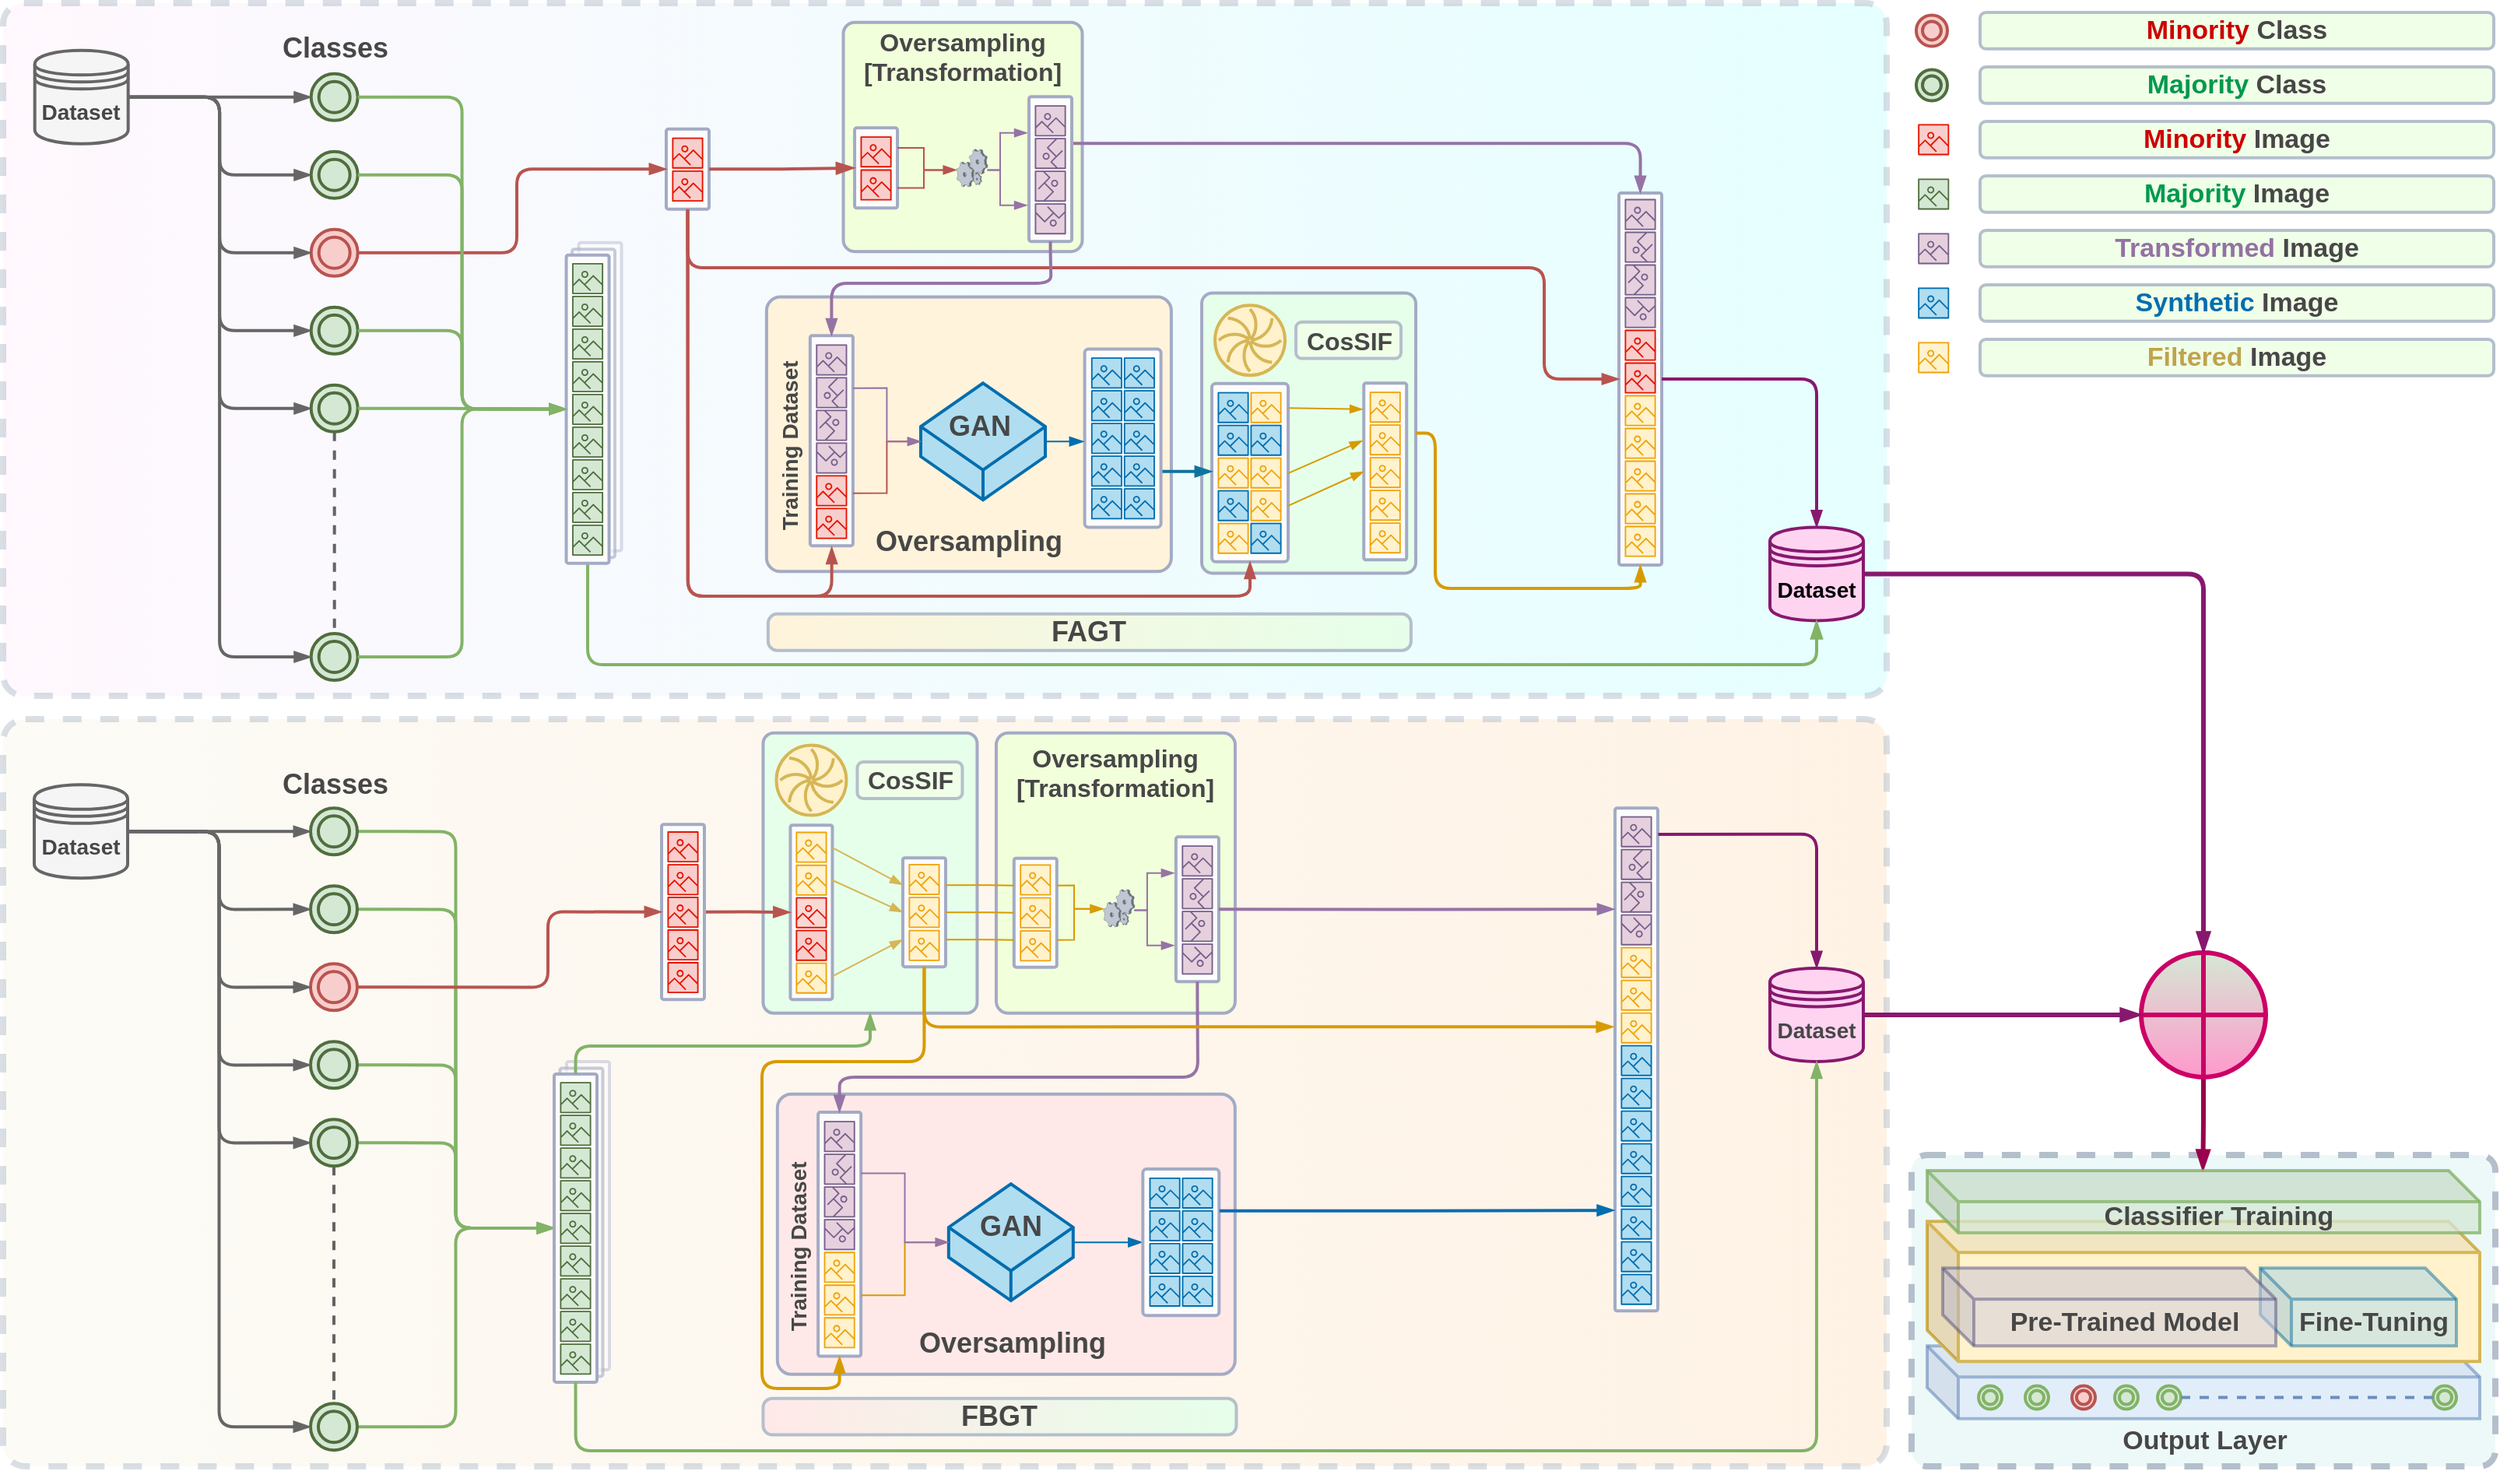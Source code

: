 <mxfile version="21.1.2" type="device">
  <diagram name="Page-1" id="1DYfctObNCF9P7t-xolJ">
    <mxGraphModel dx="1036" dy="606" grid="1" gridSize="10" guides="1" tooltips="1" connect="1" arrows="1" fold="1" page="1" pageScale="1" pageWidth="850" pageHeight="1100" math="0" shadow="0">
      <root>
        <mxCell id="0" />
        <mxCell id="1" parent="0" />
        <mxCell id="nmsJTfrWS4Rg_6dvmeRG-233" value="" style="rounded=1;whiteSpace=wrap;html=1;strokeWidth=4;fillColor=#FFF0FB;strokeColor=#B4BFCC;gradientDirection=east;glass=0;shadow=0;arcSize=3;gradientColor=#CCFFFF;fontColor=#474747;dashed=1;opacity=50;" parent="1" vertex="1">
          <mxGeometry x="700" y="560" width="1210" height="445" as="geometry" />
        </mxCell>
        <mxCell id="GNX52Y7SqVh8j7aGJnEY-120" value="" style="rounded=1;whiteSpace=wrap;html=1;strokeWidth=2;fillColor=#FCFCFC;gradientColor=none;strokeColor=#A3ABC4;arcSize=5;fontColor=#474747;container=0;" parent="1" vertex="1">
          <mxGeometry x="1738" y="682" width="27.5" height="239" as="geometry" />
        </mxCell>
        <mxCell id="KLucFRw-1iv90ns4oLBW-3" value="" style="rounded=0;whiteSpace=wrap;html=1;strokeColor=none;fillColor=#f8cecc;" parent="1" vertex="1">
          <mxGeometry x="1741.75" y="769.8" width="20" height="20" as="geometry" />
        </mxCell>
        <mxCell id="KLucFRw-1iv90ns4oLBW-4" value="" style="rounded=0;whiteSpace=wrap;html=1;strokeColor=none;fillColor=#f8cecc;" parent="1" vertex="1">
          <mxGeometry x="1741.75" y="790.8" width="20" height="20" as="geometry" />
        </mxCell>
        <mxCell id="giPGJJAQqTGSUR5xovbz-181" value="" style="rounded=1;whiteSpace=wrap;html=1;strokeWidth=4;fillColor=#F9F7ED;strokeColor=#B4BFCC;gradientDirection=east;glass=0;shadow=0;arcSize=3;gradientColor=#FFE6CC;fontColor=#474747;movable=1;resizable=1;rotatable=1;deletable=1;editable=1;locked=0;connectable=1;dashed=1;opacity=50;" parent="1" vertex="1">
          <mxGeometry x="700" y="1020" width="1210" height="480" as="geometry" />
        </mxCell>
        <mxCell id="nmsJTfrWS4Rg_6dvmeRG-55" value="" style="rounded=1;whiteSpace=wrap;html=1;strokeWidth=4;fillColor=#EDF9F8;strokeColor=#B4BFCC;gradientDirection=radial;glass=0;shadow=0;arcSize=5;fontColor=#474747;dashed=1;fontSize=17;" parent="1" vertex="1">
          <mxGeometry x="1926" y="1300" width="375" height="200" as="geometry" />
        </mxCell>
        <mxCell id="MW46tj9Mgy2p9rU7RFrk-14" style="edgeStyle=orthogonalEdgeStyle;shape=connector;rounded=1;orthogonalLoop=1;jettySize=auto;html=1;exitX=0.5;exitY=1;exitDx=0;exitDy=0;entryX=0.499;entryY=0;entryDx=0;entryDy=0;entryPerimeter=0;labelBackgroundColor=default;strokeColor=#99004D;strokeWidth=3;fontFamily=Helvetica;fontSize=11;fontColor=#474747;endArrow=blockThin;endFill=1;fillColor=#f8cecc;gradientColor=#ea6b66;" parent="1" source="MW46tj9Mgy2p9rU7RFrk-11" target="nmsJTfrWS4Rg_6dvmeRG-45" edge="1">
          <mxGeometry relative="1" as="geometry" />
        </mxCell>
        <mxCell id="MW46tj9Mgy2p9rU7RFrk-11" value="" style="shape=orEllipse;perimeter=ellipsePerimeter;whiteSpace=wrap;html=1;backgroundOutline=1;fontFamily=Helvetica;fontSize=11;fillColor=#d5e8d4;strokeColor=#CC0066;gradientColor=#FF99CC;strokeWidth=3;shadow=0;fontColor=#474747;" parent="1" vertex="1">
          <mxGeometry x="2073.5" y="1169.95" width="80" height="80" as="geometry" />
        </mxCell>
        <mxCell id="nmsJTfrWS4Rg_6dvmeRG-30" value="" style="shape=cube;whiteSpace=wrap;html=1;boundedLbl=1;backgroundOutline=1;darkOpacity=0.05;darkOpacity2=0.1;fillColor=#dae8fc;strokeColor=#6c8ebf;strokeWidth=2;movable=1;resizable=1;rotatable=1;deletable=1;editable=1;locked=0;connectable=1;opacity=60;container=0;shadow=0;fontColor=#474747;fontSize=17;" parent="1" vertex="1">
          <mxGeometry x="1936" y="1422.62" width="355" height="46.78" as="geometry" />
        </mxCell>
        <mxCell id="MT4VkWPxH9Dys8ERZz_F-1" value="" style="shape=cube;whiteSpace=wrap;html=1;boundedLbl=1;backgroundOutline=1;darkOpacity=0.05;darkOpacity2=0.1;fillColor=#fff2cc;strokeColor=#d6b656;strokeWidth=2;movable=1;resizable=1;rotatable=1;deletable=1;editable=1;locked=0;connectable=1;fillStyle=solid;shadow=0;fontColor=#474747;fontSize=17;" parent="1" vertex="1">
          <mxGeometry x="1936" y="1342.62" width="355" height="90" as="geometry" />
        </mxCell>
        <mxCell id="nmsJTfrWS4Rg_6dvmeRG-44" value="&lt;b style=&quot;font-size: 17px;&quot;&gt;&lt;font style=&quot;font-size: 17px;&quot;&gt;Fine-Tuning&lt;/font&gt;&lt;/b&gt;" style="shape=cube;whiteSpace=wrap;html=1;boundedLbl=1;backgroundOutline=1;darkOpacity=0.05;darkOpacity2=0.1;fillColor=#b1ddf0;strokeColor=#10739e;strokeWidth=2;movable=1;resizable=1;rotatable=1;deletable=1;editable=1;locked=0;connectable=1;opacity=50;fontColor=#474747;fontSize=17;" parent="1" vertex="1">
          <mxGeometry x="2150" y="1372.62" width="126" height="50" as="geometry" />
        </mxCell>
        <mxCell id="nmsJTfrWS4Rg_6dvmeRG-45" value="&lt;b style=&quot;font-size: 17px;&quot;&gt;&lt;font style=&quot;font-size: 17px;&quot;&gt;Classifier Training&lt;br style=&quot;font-size: 17px;&quot;&gt;&lt;/font&gt;&lt;/b&gt;" style="shape=cube;whiteSpace=wrap;html=1;boundedLbl=1;backgroundOutline=1;darkOpacity=0.05;darkOpacity2=0.1;fillColor=#d5e8d4;strokeColor=#82b366;strokeWidth=2;movable=1;resizable=1;rotatable=1;deletable=1;editable=1;locked=0;connectable=1;fillStyle=solid;opacity=75;shadow=0;fontColor=#474747;fontSize=17;" parent="1" vertex="1">
          <mxGeometry x="1936" y="1310" width="355" height="40" as="geometry" />
        </mxCell>
        <mxCell id="nmsJTfrWS4Rg_6dvmeRG-28" value="&lt;b style=&quot;font-size: 17px;&quot;&gt;&lt;font style=&quot;font-size: 17px;&quot;&gt;Pre-Trained Model&lt;/font&gt;&lt;/b&gt;" style="shape=cube;whiteSpace=wrap;html=1;boundedLbl=1;backgroundOutline=1;darkOpacity=0.05;darkOpacity2=0.1;fillColor=#d0cee2;strokeColor=#56517e;strokeWidth=2;movable=1;resizable=1;rotatable=1;deletable=1;editable=1;locked=0;connectable=1;opacity=50;fontColor=#474747;fontSize=17;" parent="1" vertex="1">
          <mxGeometry x="1946" y="1372.62" width="214" height="50" as="geometry" />
        </mxCell>
        <mxCell id="MT4VkWPxH9Dys8ERZz_F-3" value="" style="ellipse;shape=doubleEllipse;whiteSpace=wrap;html=1;aspect=fixed;strokeWidth=2;shadow=0;container=0;flipH=1;flipV=0;fillColor=#d5e8d4;strokeColor=#82b366;fontSize=17;" parent="1" vertex="1">
          <mxGeometry x="2084" y="1448.22" width="15" height="15" as="geometry" />
        </mxCell>
        <mxCell id="MT4VkWPxH9Dys8ERZz_F-4" value="" style="ellipse;shape=doubleEllipse;whiteSpace=wrap;html=1;aspect=fixed;strokeWidth=2;shadow=0;container=0;flipH=1;flipV=0;fillColor=#d5e8d4;strokeColor=#82b366;fontSize=17;" parent="1" vertex="1">
          <mxGeometry x="2056.5" y="1448.22" width="15" height="15" as="geometry" />
        </mxCell>
        <mxCell id="MT4VkWPxH9Dys8ERZz_F-5" value="" style="ellipse;shape=doubleEllipse;whiteSpace=wrap;html=1;aspect=fixed;strokeWidth=2;shadow=0;container=0;flipH=1;flipV=0;fillColor=#d5e8d4;strokeColor=#82b366;fontSize=17;" parent="1" vertex="1">
          <mxGeometry x="2261" y="1448.22" width="15" height="15" as="geometry" />
        </mxCell>
        <mxCell id="nmsJTfrWS4Rg_6dvmeRG-52" style="edgeStyle=orthogonalEdgeStyle;rounded=0;orthogonalLoop=1;jettySize=auto;html=1;exitX=1;exitY=0.5;exitDx=0;exitDy=0;entryX=0;entryY=0.5;entryDx=0;entryDy=0;fontFamily=Helvetica;fontSize=17;fontColor=#474747;endArrow=none;endFill=0;strokeWidth=2;fillColor=#dae8fc;strokeColor=#6c8ebf;dashed=1;" parent="1" source="MT4VkWPxH9Dys8ERZz_F-3" target="MT4VkWPxH9Dys8ERZz_F-5" edge="1">
          <mxGeometry relative="1" as="geometry" />
        </mxCell>
        <mxCell id="MT4VkWPxH9Dys8ERZz_F-6" value="" style="ellipse;shape=doubleEllipse;whiteSpace=wrap;html=1;aspect=fixed;strokeWidth=2;shadow=0;container=0;flipH=1;flipV=0;fillColor=#f8cecc;strokeColor=#b85450;fontSize=17;" parent="1" vertex="1">
          <mxGeometry x="2029" y="1448.22" width="15" height="15" as="geometry" />
        </mxCell>
        <mxCell id="MT4VkWPxH9Dys8ERZz_F-7" value="" style="ellipse;shape=doubleEllipse;whiteSpace=wrap;html=1;aspect=fixed;strokeWidth=2;shadow=0;container=0;flipH=1;flipV=0;fillColor=#d5e8d4;strokeColor=#82b366;fontSize=17;" parent="1" vertex="1">
          <mxGeometry x="1999" y="1448.22" width="15" height="15" as="geometry" />
        </mxCell>
        <mxCell id="MT4VkWPxH9Dys8ERZz_F-8" value="" style="ellipse;shape=doubleEllipse;whiteSpace=wrap;html=1;aspect=fixed;strokeWidth=2;shadow=0;container=0;flipH=1;flipV=0;fillColor=#d5e8d4;strokeColor=#82b366;fontSize=17;" parent="1" vertex="1">
          <mxGeometry x="1969" y="1448.22" width="15" height="15" as="geometry" />
        </mxCell>
        <mxCell id="nmsJTfrWS4Rg_6dvmeRG-38" value="&lt;b style=&quot;font-size: 17px;&quot;&gt;&lt;font style=&quot;font-size: 17px;&quot;&gt;Output Layer&lt;/font&gt;&lt;/b&gt;" style="text;html=1;align=center;verticalAlign=middle;resizable=0;points=[];autosize=1;strokeColor=none;fillColor=none;container=0;fontColor=#474747;fontSize=17;" parent="1" vertex="1">
          <mxGeometry x="2048.5" y="1469.4" width="130" height="30" as="geometry" />
        </mxCell>
        <mxCell id="giPGJJAQqTGSUR5xovbz-456" style="edgeStyle=orthogonalEdgeStyle;rounded=0;orthogonalLoop=1;jettySize=auto;html=1;exitX=1;exitY=0.5;exitDx=0;exitDy=0;endArrow=blockThin;endFill=1;strokeWidth=3;strokeColor=#88186E;entryX=0;entryY=0.5;entryDx=0;entryDy=0;" parent="1" source="giPGJJAQqTGSUR5xovbz-258" target="MW46tj9Mgy2p9rU7RFrk-11" edge="1">
          <mxGeometry relative="1" as="geometry">
            <mxPoint x="1980.0" y="1209.522" as="targetPoint" />
          </mxGeometry>
        </mxCell>
        <mxCell id="giPGJJAQqTGSUR5xovbz-460" style="edgeStyle=orthogonalEdgeStyle;rounded=1;orthogonalLoop=1;jettySize=auto;html=1;exitX=1;exitY=0.5;exitDx=0;exitDy=0;entryX=0.5;entryY=0;entryDx=0;entryDy=0;endArrow=blockThin;endFill=1;strokeWidth=3;strokeColor=#88186E;" parent="1" source="nmsJTfrWS4Rg_6dvmeRG-234" target="MW46tj9Mgy2p9rU7RFrk-11" edge="1">
          <mxGeometry relative="1" as="geometry" />
        </mxCell>
        <mxCell id="giPGJJAQqTGSUR5xovbz-183" value="" style="rounded=1;whiteSpace=wrap;html=1;strokeWidth=2;fillColor=#E6FFEA;gradientColor=none;strokeColor=#A3ABC4;arcSize=5;container=0;shadow=0;fontColor=#474747;" parent="1" vertex="1">
          <mxGeometry x="1188.23" y="1028.88" width="137.5" height="180" as="geometry" />
        </mxCell>
        <mxCell id="giPGJJAQqTGSUR5xovbz-184" value="" style="rounded=1;whiteSpace=wrap;html=1;strokeWidth=2;fillColor=#FCFCFC;gradientColor=none;strokeColor=#A3ABC4;arcSize=5;fontColor=#474747;container=0;" parent="1" vertex="1">
          <mxGeometry x="1205.73" y="1088.08" width="27" height="112" as="geometry" />
        </mxCell>
        <mxCell id="giPGJJAQqTGSUR5xovbz-364" value="" style="rounded=0;whiteSpace=wrap;html=1;strokeColor=none;fillColor=#fff2cc;container=0;" parent="1" vertex="1">
          <mxGeometry x="1209.23" y="1176.34" width="20" height="20" as="geometry" />
        </mxCell>
        <mxCell id="giPGJJAQqTGSUR5xovbz-355" value="" style="rounded=0;whiteSpace=wrap;html=1;strokeColor=none;fillColor=#fff2cc;" parent="1" vertex="1">
          <mxGeometry x="1209.23" y="1092.31" width="20" height="20" as="geometry" />
        </mxCell>
        <mxCell id="giPGJJAQqTGSUR5xovbz-356" value="" style="rounded=0;whiteSpace=wrap;html=1;strokeColor=none;fillColor=#fff2cc;" parent="1" vertex="1">
          <mxGeometry x="1209.23" y="1113.4" width="20" height="20" as="geometry" />
        </mxCell>
        <mxCell id="giPGJJAQqTGSUR5xovbz-357" value="" style="rounded=0;whiteSpace=wrap;html=1;strokeColor=none;fillColor=#f8cecc;" parent="1" vertex="1">
          <mxGeometry x="1209.23" y="1155.33" width="20" height="20" as="geometry" />
        </mxCell>
        <mxCell id="giPGJJAQqTGSUR5xovbz-205" value="" style="rounded=1;whiteSpace=wrap;html=1;strokeWidth=2;fillColor=#FFE9E8;gradientColor=none;strokeColor=#A3ABC4;arcSize=5;fontColor=#474747;gradientDirection=south;container=0;" parent="1" vertex="1">
          <mxGeometry x="1197.41" y="1260.88" width="294" height="180" as="geometry" />
        </mxCell>
        <mxCell id="_BziBvLwcESOX3VQgsLX-112" style="edgeStyle=orthogonalEdgeStyle;rounded=1;orthogonalLoop=1;jettySize=auto;html=1;exitX=1;exitY=0.5;exitDx=0;exitDy=0;entryX=0;entryY=0.5;entryDx=0;entryDy=0;endArrow=blockThin;endFill=1;strokeWidth=2;fillColor=#d5e8d4;strokeColor=#82b366;" parent="1" source="giPGJJAQqTGSUR5xovbz-238" target="_BziBvLwcESOX3VQgsLX-86" edge="1">
          <mxGeometry relative="1" as="geometry" />
        </mxCell>
        <mxCell id="giPGJJAQqTGSUR5xovbz-238" value="" style="ellipse;shape=doubleEllipse;whiteSpace=wrap;html=1;aspect=fixed;strokeWidth=2;strokeColor=#506E3E;fillColor=#d5e8d4;shadow=0;" parent="1" vertex="1">
          <mxGeometry x="897.5" y="1077.15" width="30" height="30" as="geometry" />
        </mxCell>
        <mxCell id="_BziBvLwcESOX3VQgsLX-111" style="edgeStyle=orthogonalEdgeStyle;rounded=1;orthogonalLoop=1;jettySize=auto;html=1;exitX=1;exitY=0.5;exitDx=0;exitDy=0;entryX=0;entryY=0.5;entryDx=0;entryDy=0;endArrow=blockThin;endFill=1;strokeWidth=2;fillColor=#d5e8d4;strokeColor=#82b366;" parent="1" source="giPGJJAQqTGSUR5xovbz-240" target="_BziBvLwcESOX3VQgsLX-86" edge="1">
          <mxGeometry relative="1" as="geometry" />
        </mxCell>
        <mxCell id="giPGJJAQqTGSUR5xovbz-240" value="" style="ellipse;shape=doubleEllipse;whiteSpace=wrap;html=1;aspect=fixed;strokeWidth=2;strokeColor=#506E3E;fillColor=#d5e8d4;shadow=0;" parent="1" vertex="1">
          <mxGeometry x="897.5" y="1127.15" width="30" height="30" as="geometry" />
        </mxCell>
        <mxCell id="_BziBvLwcESOX3VQgsLX-108" style="edgeStyle=orthogonalEdgeStyle;rounded=1;orthogonalLoop=1;jettySize=auto;html=1;exitX=1;exitY=0.5;exitDx=0;exitDy=0;entryX=0;entryY=0.5;entryDx=0;entryDy=0;endArrow=blockThin;endFill=1;strokeWidth=2;fillColor=#d5e8d4;strokeColor=#82b366;" parent="1" source="giPGJJAQqTGSUR5xovbz-241" target="_BziBvLwcESOX3VQgsLX-86" edge="1">
          <mxGeometry relative="1" as="geometry" />
        </mxCell>
        <mxCell id="giPGJJAQqTGSUR5xovbz-241" value="" style="ellipse;shape=doubleEllipse;whiteSpace=wrap;html=1;aspect=fixed;strokeWidth=2;strokeColor=#506E3E;fillColor=#d5e8d4;gradientColor=none;shadow=0;fontColor=#474747;" parent="1" vertex="1">
          <mxGeometry x="897.5" y="1459.6" width="30" height="30" as="geometry" />
        </mxCell>
        <mxCell id="giPGJJAQqTGSUR5xovbz-243" value="" style="ellipse;shape=doubleEllipse;whiteSpace=wrap;html=1;aspect=fixed;strokeWidth=2;strokeColor=#b85450;fillColor=#f8cecc;shadow=0;" parent="1" vertex="1">
          <mxGeometry x="897.5" y="1177.15" width="30" height="30" as="geometry" />
        </mxCell>
        <mxCell id="_BziBvLwcESOX3VQgsLX-110" style="edgeStyle=orthogonalEdgeStyle;rounded=1;orthogonalLoop=1;jettySize=auto;html=1;exitX=1;exitY=0.5;exitDx=0;exitDy=0;entryX=0;entryY=0.5;entryDx=0;entryDy=0;endArrow=blockThin;endFill=1;strokeWidth=2;fillColor=#d5e8d4;strokeColor=#82b366;" parent="1" source="giPGJJAQqTGSUR5xovbz-244" target="_BziBvLwcESOX3VQgsLX-86" edge="1">
          <mxGeometry relative="1" as="geometry" />
        </mxCell>
        <mxCell id="giPGJJAQqTGSUR5xovbz-244" value="" style="ellipse;shape=doubleEllipse;whiteSpace=wrap;html=1;aspect=fixed;strokeWidth=2;strokeColor=#506E3E;fillColor=#d5e8d4;gradientColor=none;shadow=0;fontColor=#474747;" parent="1" vertex="1">
          <mxGeometry x="897.5" y="1227.15" width="30" height="30" as="geometry" />
        </mxCell>
        <mxCell id="giPGJJAQqTGSUR5xovbz-245" style="edgeStyle=orthogonalEdgeStyle;rounded=0;orthogonalLoop=1;jettySize=auto;html=1;exitX=0.5;exitY=1;exitDx=0;exitDy=0;entryX=0.5;entryY=0;entryDx=0;entryDy=0;endArrow=none;endFill=0;dashed=1;strokeWidth=2;strokeColor=#636363;shadow=0;fontColor=#474747;" parent="1" source="giPGJJAQqTGSUR5xovbz-247" target="giPGJJAQqTGSUR5xovbz-241" edge="1">
          <mxGeometry relative="1" as="geometry" />
        </mxCell>
        <mxCell id="_BziBvLwcESOX3VQgsLX-109" style="edgeStyle=orthogonalEdgeStyle;rounded=1;orthogonalLoop=1;jettySize=auto;html=1;exitX=1;exitY=0.5;exitDx=0;exitDy=0;entryX=0;entryY=0.5;entryDx=0;entryDy=0;endArrow=blockThin;endFill=1;strokeWidth=2;fillColor=#d5e8d4;strokeColor=#82b366;" parent="1" source="giPGJJAQqTGSUR5xovbz-247" target="_BziBvLwcESOX3VQgsLX-86" edge="1">
          <mxGeometry relative="1" as="geometry" />
        </mxCell>
        <mxCell id="giPGJJAQqTGSUR5xovbz-247" value="" style="ellipse;shape=doubleEllipse;whiteSpace=wrap;html=1;aspect=fixed;strokeWidth=2;strokeColor=#506E3E;fillColor=#d5e8d4;shadow=0;" parent="1" vertex="1">
          <mxGeometry x="897.5" y="1277.15" width="30" height="30" as="geometry" />
        </mxCell>
        <mxCell id="giPGJJAQqTGSUR5xovbz-248" value="&lt;b&gt;&lt;font style=&quot;font-size: 18px;&quot;&gt;Classes&lt;/font&gt;&lt;/b&gt;" style="text;html=1;align=center;verticalAlign=middle;resizable=0;points=[];autosize=1;strokeColor=none;fillColor=none;fontColor=#474747;" parent="1" vertex="1">
          <mxGeometry x="867.84" y="1041.77" width="90" height="40" as="geometry" />
        </mxCell>
        <mxCell id="giPGJJAQqTGSUR5xovbz-249" style="edgeStyle=orthogonalEdgeStyle;rounded=1;orthogonalLoop=1;jettySize=auto;html=1;exitX=1;exitY=0.5;exitDx=0;exitDy=0;entryX=0;entryY=0.5;entryDx=0;entryDy=0;fontFamily=Helvetica;fontSize=12;fontColor=#474747;endArrow=blockThin;endFill=1;strokeWidth=2;fillColor=#f5f5f5;gradientColor=#b3b3b3;strokeColor=#666666;" parent="1" source="giPGJJAQqTGSUR5xovbz-255" target="giPGJJAQqTGSUR5xovbz-238" edge="1">
          <mxGeometry relative="1" as="geometry" />
        </mxCell>
        <mxCell id="giPGJJAQqTGSUR5xovbz-250" style="edgeStyle=orthogonalEdgeStyle;rounded=1;orthogonalLoop=1;jettySize=auto;html=1;exitX=1;exitY=0.5;exitDx=0;exitDy=0;entryX=0;entryY=0.5;entryDx=0;entryDy=0;fontFamily=Helvetica;fontSize=12;fontColor=#474747;endArrow=blockThin;endFill=1;strokeWidth=2;fillColor=#f5f5f5;gradientColor=#b3b3b3;strokeColor=#666666;" parent="1" source="giPGJJAQqTGSUR5xovbz-255" target="giPGJJAQqTGSUR5xovbz-240" edge="1">
          <mxGeometry relative="1" as="geometry" />
        </mxCell>
        <mxCell id="giPGJJAQqTGSUR5xovbz-251" style="edgeStyle=orthogonalEdgeStyle;rounded=1;orthogonalLoop=1;jettySize=auto;html=1;exitX=1;exitY=0.5;exitDx=0;exitDy=0;entryX=0;entryY=0.5;entryDx=0;entryDy=0;fontFamily=Helvetica;fontSize=12;fontColor=#474747;endArrow=blockThin;endFill=1;strokeWidth=2;fillColor=#f5f5f5;gradientColor=#b3b3b3;strokeColor=#666666;" parent="1" source="giPGJJAQqTGSUR5xovbz-255" target="giPGJJAQqTGSUR5xovbz-243" edge="1">
          <mxGeometry relative="1" as="geometry" />
        </mxCell>
        <mxCell id="giPGJJAQqTGSUR5xovbz-252" style="edgeStyle=orthogonalEdgeStyle;rounded=1;orthogonalLoop=1;jettySize=auto;html=1;exitX=1;exitY=0.5;exitDx=0;exitDy=0;entryX=0;entryY=0.5;entryDx=0;entryDy=0;fontFamily=Helvetica;fontSize=12;fontColor=#474747;endArrow=blockThin;endFill=1;strokeWidth=2;fillColor=#f5f5f5;gradientColor=#b3b3b3;strokeColor=#666666;" parent="1" source="giPGJJAQqTGSUR5xovbz-255" target="giPGJJAQqTGSUR5xovbz-244" edge="1">
          <mxGeometry relative="1" as="geometry" />
        </mxCell>
        <mxCell id="giPGJJAQqTGSUR5xovbz-253" style="edgeStyle=orthogonalEdgeStyle;rounded=1;orthogonalLoop=1;jettySize=auto;html=1;exitX=1;exitY=0.5;exitDx=0;exitDy=0;entryX=0;entryY=0.5;entryDx=0;entryDy=0;fontFamily=Helvetica;fontSize=12;fontColor=#474747;endArrow=blockThin;endFill=1;strokeWidth=2;fillColor=#f5f5f5;gradientColor=#b3b3b3;strokeColor=#666666;" parent="1" source="giPGJJAQqTGSUR5xovbz-255" target="giPGJJAQqTGSUR5xovbz-247" edge="1">
          <mxGeometry relative="1" as="geometry" />
        </mxCell>
        <mxCell id="giPGJJAQqTGSUR5xovbz-254" style="edgeStyle=orthogonalEdgeStyle;rounded=1;orthogonalLoop=1;jettySize=auto;html=1;exitX=1;exitY=0.5;exitDx=0;exitDy=0;entryX=0;entryY=0.5;entryDx=0;entryDy=0;fontFamily=Helvetica;fontSize=12;fontColor=#474747;endArrow=blockThin;endFill=1;strokeWidth=2;fillColor=#f5f5f5;gradientColor=#b3b3b3;strokeColor=#666666;" parent="1" source="giPGJJAQqTGSUR5xovbz-255" target="giPGJJAQqTGSUR5xovbz-241" edge="1">
          <mxGeometry relative="1" as="geometry" />
        </mxCell>
        <mxCell id="giPGJJAQqTGSUR5xovbz-255" value="&lt;b&gt;&lt;font style=&quot;font-size: 14px;&quot;&gt;Dataset&lt;/font&gt;&lt;/b&gt;" style="shape=datastore;whiteSpace=wrap;html=1;strokeWidth=2;shadow=0;fillColor=#f5f5f5;gradientColor=none;strokeColor=#666666;fontColor=#474747;" parent="1" vertex="1">
          <mxGeometry x="720.0" y="1062.15" width="60" height="60" as="geometry" />
        </mxCell>
        <mxCell id="giPGJJAQqTGSUR5xovbz-257" value="&lt;b style=&quot;border-color: var(--border-color);&quot;&gt;&lt;font style=&quot;&quot;&gt;&lt;font style=&quot;font-size: 18px;&quot;&gt;Oversampling&lt;/font&gt;&lt;br&gt;&lt;/font&gt;&lt;/b&gt;" style="text;html=1;align=center;verticalAlign=middle;resizable=0;points=[];autosize=1;strokeColor=none;fillColor=none;container=0;fontColor=#474747;" parent="1" vertex="1">
          <mxGeometry x="1277.98" y="1400.88" width="140" height="40" as="geometry" />
        </mxCell>
        <mxCell id="giPGJJAQqTGSUR5xovbz-262" value="&lt;b&gt;&lt;font style=&quot;font-size: 18px;&quot;&gt;FBGT&lt;/font&gt;&lt;/b&gt;" style="rounded=1;whiteSpace=wrap;html=1;strokeWidth=2;fillColor=#FFE9E8;strokeColor=#B4BFCC;gradientDirection=east;glass=0;shadow=0;arcSize=25;rotation=0;fontColor=#474747;gradientColor=#E6FFEA;" parent="1" vertex="1">
          <mxGeometry x="1188.23" y="1456.38" width="304" height="23.41" as="geometry" />
        </mxCell>
        <mxCell id="giPGJJAQqTGSUR5xovbz-265" value="" style="html=1;shape=mxgraph.basic.isocube;isoAngle=21.35;shadow=0;glass=0;sketch=0;strokeColor=#006EAF;strokeWidth=2;fontFamily=Helvetica;fontSize=12;fillColor=#B1DDF0;" parent="1" vertex="1">
          <mxGeometry x="1307.41" y="1318.58" width="80" height="75" as="geometry" />
        </mxCell>
        <mxCell id="giPGJJAQqTGSUR5xovbz-266" value="&lt;b&gt;&lt;font style=&quot;font-size: 18px;&quot;&gt;GAN&lt;/font&gt;&lt;/b&gt;" style="text;html=1;align=center;verticalAlign=middle;resizable=0;points=[];autosize=1;strokeColor=none;fillColor=none;shadow=0;fontColor=#474747;" parent="1" vertex="1">
          <mxGeometry x="1317.41" y="1326.13" width="60" height="40" as="geometry" />
        </mxCell>
        <mxCell id="giPGJJAQqTGSUR5xovbz-269" value="" style="rounded=1;whiteSpace=wrap;html=1;strokeWidth=2;fillColor=#F1FFDB;gradientColor=none;strokeColor=#A3ABC4;arcSize=5;fontColor=#474747;gradientDirection=south;container=0;" parent="1" vertex="1">
          <mxGeometry x="1337.98" y="1028.88" width="153.5" height="180" as="geometry" />
        </mxCell>
        <mxCell id="giPGJJAQqTGSUR5xovbz-271" value="" style="rounded=1;whiteSpace=wrap;html=1;strokeWidth=2;fillColor=#FCFCFC;gradientColor=none;strokeColor=#A3ABC4;arcSize=5;fontColor=#474747;container=0;" parent="1" vertex="1">
          <mxGeometry x="1453.44" y="1095.65" width="27.5" height="93" as="geometry" />
        </mxCell>
        <mxCell id="giPGJJAQqTGSUR5xovbz-272" value="" style="rounded=0;whiteSpace=wrap;html=1;strokeColor=none;fillColor=#E6D0DE;" parent="1" vertex="1">
          <mxGeometry x="1457.19" y="1101.1" width="20" height="20" as="geometry" />
        </mxCell>
        <mxCell id="giPGJJAQqTGSUR5xovbz-273" value="" style="rounded=0;whiteSpace=wrap;html=1;strokeColor=none;fillColor=#E6D0DE;" parent="1" vertex="1">
          <mxGeometry x="1457.19" y="1122.1" width="20" height="20" as="geometry" />
        </mxCell>
        <mxCell id="giPGJJAQqTGSUR5xovbz-274" value="" style="rounded=0;whiteSpace=wrap;html=1;strokeColor=none;fillColor=#E6D0DE;" parent="1" vertex="1">
          <mxGeometry x="1457.19" y="1143.1" width="20" height="20" as="geometry" />
        </mxCell>
        <mxCell id="giPGJJAQqTGSUR5xovbz-275" value="" style="rounded=0;whiteSpace=wrap;html=1;strokeColor=none;fillColor=#E6D0DE;" parent="1" vertex="1">
          <mxGeometry x="1457.19" y="1164.1" width="20" height="20" as="geometry" />
        </mxCell>
        <mxCell id="giPGJJAQqTGSUR5xovbz-279" value="&lt;div style=&quot;&quot;&gt;&lt;span style=&quot;background-color: initial;&quot;&gt;&lt;font style=&quot;font-size: 16px;&quot;&gt;&lt;b style=&quot;&quot;&gt;Oversampling&lt;/b&gt;&lt;/font&gt;&lt;/span&gt;&lt;/div&gt;&lt;div style=&quot;&quot;&gt;&lt;span style=&quot;background-color: initial;&quot;&gt;&lt;font size=&quot;3&quot; style=&quot;&quot;&gt;&lt;b style=&quot;&quot;&gt;&lt;font style=&quot;&quot;&gt;[T&lt;/font&gt;&lt;font style=&quot;&quot;&gt;ransformation]&lt;/font&gt;&lt;/b&gt;&lt;/font&gt;&lt;/span&gt;&lt;/div&gt;" style="text;whiteSpace=wrap;html=1;align=center;fontColor=#474747;container=0;" parent="1" vertex="1">
          <mxGeometry x="1360.46" y="1028.88" width="108.53" height="40" as="geometry" />
        </mxCell>
        <mxCell id="giPGJJAQqTGSUR5xovbz-280" value="" style="outlineConnect=0;fillColor=#76608a;strokeColor=#432D57;dashed=0;verticalLabelPosition=bottom;verticalAlign=top;align=center;html=1;fontSize=12;fontStyle=0;aspect=fixed;pointerEvents=1;shape=mxgraph.aws4.container_registry_image;fontColor=#ffffff;rotation=90;container=0;" parent="1" vertex="1">
          <mxGeometry x="1457.19" y="1143.1" width="20" height="20" as="geometry" />
        </mxCell>
        <mxCell id="giPGJJAQqTGSUR5xovbz-281" value="" style="outlineConnect=0;fillColor=#76608a;strokeColor=#432D57;dashed=0;verticalLabelPosition=bottom;verticalAlign=top;align=center;html=1;fontSize=12;fontStyle=0;aspect=fixed;pointerEvents=1;shape=mxgraph.aws4.container_registry_image;fontColor=#ffffff;rotation=-90;container=0;" parent="1" vertex="1">
          <mxGeometry x="1457.19" y="1122.1" width="20" height="20" as="geometry" />
        </mxCell>
        <mxCell id="giPGJJAQqTGSUR5xovbz-282" value="" style="outlineConnect=0;fillColor=#76608a;strokeColor=#432D57;dashed=0;verticalLabelPosition=bottom;verticalAlign=top;align=center;html=1;fontSize=12;fontStyle=0;aspect=fixed;pointerEvents=1;shape=mxgraph.aws4.container_registry_image;fontColor=#ffffff;container=0;" parent="1" vertex="1">
          <mxGeometry x="1457.19" y="1101.1" width="20" height="20" as="geometry" />
        </mxCell>
        <mxCell id="giPGJJAQqTGSUR5xovbz-283" value="" style="outlineConnect=0;fillColor=#76608a;strokeColor=#432D57;dashed=0;verticalLabelPosition=bottom;verticalAlign=top;align=center;html=1;fontSize=12;fontStyle=0;aspect=fixed;pointerEvents=1;shape=mxgraph.aws4.container_registry_image;fontColor=#ffffff;rotation=-180;container=0;" parent="1" vertex="1">
          <mxGeometry x="1457.19" y="1164.1" width="20" height="20" as="geometry" />
        </mxCell>
        <mxCell id="giPGJJAQqTGSUR5xovbz-286" style="edgeStyle=orthogonalEdgeStyle;rounded=0;orthogonalLoop=1;jettySize=auto;html=1;entryX=0;entryY=0.25;entryDx=0;entryDy=0;strokeWidth=1;endArrow=blockThin;endFill=1;fillColor=#e1d5e7;strokeColor=#9673a6;" parent="1" edge="1">
          <mxGeometry relative="1" as="geometry">
            <mxPoint x="1426.69" y="1142.731" as="sourcePoint" />
            <Array as="points">
              <mxPoint x="1434.94" y="1142.73" />
              <mxPoint x="1434.94" y="1118.73" />
            </Array>
            <mxPoint x="1452.44" y="1118.9" as="targetPoint" />
          </mxGeometry>
        </mxCell>
        <mxCell id="giPGJJAQqTGSUR5xovbz-287" style="edgeStyle=orthogonalEdgeStyle;rounded=0;orthogonalLoop=1;jettySize=auto;html=1;entryX=0;entryY=0.75;entryDx=0;entryDy=0;endArrow=blockThin;endFill=1;fillColor=#e1d5e7;strokeColor=#9673a6;strokeWidth=1;" parent="1" edge="1">
          <mxGeometry relative="1" as="geometry">
            <mxPoint x="1426.69" y="1142.731" as="sourcePoint" />
            <Array as="points">
              <mxPoint x="1434.94" y="1142.73" />
              <mxPoint x="1434.94" y="1165.73" />
            </Array>
            <mxPoint x="1452.44" y="1165.4" as="targetPoint" />
          </mxGeometry>
        </mxCell>
        <mxCell id="giPGJJAQqTGSUR5xovbz-290" value="" style="verticalLabelPosition=bottom;sketch=0;aspect=fixed;html=1;verticalAlign=top;align=center;outlineConnect=0;shape=mxgraph.citrix.process;fillColor=none;container=0;" parent="1" vertex="1">
          <mxGeometry x="1406.86" y="1129.44" width="20.12" height="23.99" as="geometry" />
        </mxCell>
        <mxCell id="giPGJJAQqTGSUR5xovbz-291" value="" style="verticalLabelPosition=bottom;outlineConnect=0;align=center;dashed=0;html=1;verticalAlign=top;shape=mxgraph.pid.compressors.liquid_ring_compressor;strokeWidth=2;fillColor=#fff2cc;strokeColor=#d6b656;gradientColor=none;shadow=0;container=0;fontColor=#474747;" parent="1" vertex="1">
          <mxGeometry x="1196.73" y="1036.77" width="45" height="45" as="geometry" />
        </mxCell>
        <mxCell id="giPGJJAQqTGSUR5xovbz-298" value="&lt;b style=&quot;&quot;&gt;&lt;font style=&quot;font-size: 14px;&quot;&gt;Training Dataset&lt;/font&gt;&lt;/b&gt;" style="text;html=1;align=center;verticalAlign=middle;resizable=0;points=[];autosize=1;strokeColor=none;fillColor=none;container=0;fontColor=#474747;rotation=-90;" parent="1" vertex="1">
          <mxGeometry x="1145.97" y="1344.22" width="130" height="30" as="geometry" />
        </mxCell>
        <mxCell id="giPGJJAQqTGSUR5xovbz-300" style="edgeStyle=orthogonalEdgeStyle;rounded=0;orthogonalLoop=1;jettySize=auto;html=1;exitX=1;exitY=0.5;exitDx=0;exitDy=0;exitPerimeter=0;endArrow=blockThin;endFill=1;fillColor=#1ba1e2;strokeColor=#006EAF;endSize=7;strokeWidth=1;entryX=0;entryY=0.5;entryDx=0;entryDy=0;" parent="1" source="giPGJJAQqTGSUR5xovbz-265" target="giPGJJAQqTGSUR5xovbz-207" edge="1">
          <mxGeometry relative="1" as="geometry">
            <mxPoint x="1401.16" y="1355.93" as="targetPoint" />
          </mxGeometry>
        </mxCell>
        <mxCell id="giPGJJAQqTGSUR5xovbz-313" value="&lt;b&gt;&lt;font style=&quot;font-size: 16px;&quot;&gt;CosSIF&lt;/font&gt;&lt;/b&gt;" style="rounded=1;whiteSpace=wrap;html=1;strokeWidth=2;fillColor=#F0FFE8;strokeColor=#B4BFCC;gradientDirection=radial;glass=0;shadow=0;arcSize=16;rotation=0;fontColor=#474747;" parent="1" vertex="1">
          <mxGeometry x="1248.73" y="1047.56" width="67.5" height="23.41" as="geometry" />
        </mxCell>
        <mxCell id="giPGJJAQqTGSUR5xovbz-314" style="rounded=0;orthogonalLoop=1;jettySize=auto;html=1;exitX=0.993;exitY=0.128;exitDx=0;exitDy=0;entryX=0;entryY=0.25;entryDx=0;entryDy=0;fillColor=#fff2cc;strokeColor=#d6b656;endArrow=blockThin;endFill=1;fontColor=#474747;strokeWidth=1;exitPerimeter=0;" parent="1" source="giPGJJAQqTGSUR5xovbz-184" target="giPGJJAQqTGSUR5xovbz-302" edge="1">
          <mxGeometry relative="1" as="geometry">
            <mxPoint x="1243.98" y="1102.77" as="sourcePoint" />
            <mxPoint x="1269.98" y="1124.77" as="targetPoint" />
          </mxGeometry>
        </mxCell>
        <mxCell id="giPGJJAQqTGSUR5xovbz-315" style="rounded=0;orthogonalLoop=1;jettySize=auto;html=1;exitX=0.993;exitY=0.315;exitDx=0;exitDy=0;entryX=0;entryY=0.5;entryDx=0;entryDy=0;fillColor=#fff2cc;strokeColor=#d6b656;endArrow=blockThin;endFill=1;fontColor=#474747;strokeWidth=1;exitPerimeter=0;" parent="1" source="giPGJJAQqTGSUR5xovbz-184" target="giPGJJAQqTGSUR5xovbz-302" edge="1">
          <mxGeometry relative="1" as="geometry">
            <mxPoint x="1243.73" y="1144.77" as="sourcePoint" />
            <mxPoint x="1291.98" y="1156.88" as="targetPoint" />
          </mxGeometry>
        </mxCell>
        <mxCell id="giPGJJAQqTGSUR5xovbz-316" style="rounded=0;orthogonalLoop=1;jettySize=auto;html=1;exitX=0.993;exitY=0.868;exitDx=0;exitDy=0;entryX=0;entryY=0.75;entryDx=0;entryDy=0;fillColor=#fff2cc;strokeColor=#d6b656;endArrow=blockThin;endFill=1;fontColor=#474747;strokeWidth=1;exitPerimeter=0;" parent="1" source="giPGJJAQqTGSUR5xovbz-184" target="giPGJJAQqTGSUR5xovbz-302" edge="1">
          <mxGeometry relative="1" as="geometry">
            <mxPoint x="1243.48" y="1165.79" as="sourcePoint" />
            <mxPoint x="1291.98" y="1164.9" as="targetPoint" />
          </mxGeometry>
        </mxCell>
        <mxCell id="giPGJJAQqTGSUR5xovbz-350" value="" style="sketch=0;outlineConnect=0;fillColor=#f0a30a;strokeColor=#BD7000;dashed=0;verticalLabelPosition=bottom;verticalAlign=top;align=center;html=1;fontSize=12;fontStyle=0;aspect=fixed;pointerEvents=1;shape=mxgraph.aws4.container_registry_image;fontColor=#000000;" parent="1" vertex="1">
          <mxGeometry x="1209.23" y="1092.31" width="20" height="20" as="geometry" />
        </mxCell>
        <mxCell id="giPGJJAQqTGSUR5xovbz-351" value="" style="sketch=0;outlineConnect=0;fillColor=#e51400;strokeColor=#B20000;dashed=0;verticalLabelPosition=bottom;verticalAlign=top;align=center;html=1;fontSize=12;fontStyle=0;aspect=fixed;pointerEvents=1;shape=mxgraph.aws4.container_registry_image;fontColor=#ffffff;" parent="1" vertex="1">
          <mxGeometry x="1209.23" y="1155.33" width="20" height="20" as="geometry" />
        </mxCell>
        <mxCell id="giPGJJAQqTGSUR5xovbz-352" value="" style="sketch=0;outlineConnect=0;fillColor=#f0a30a;strokeColor=#BD7000;dashed=0;verticalLabelPosition=bottom;verticalAlign=top;align=center;html=1;fontSize=12;fontStyle=0;aspect=fixed;pointerEvents=1;shape=mxgraph.aws4.container_registry_image;fontColor=#000000;" parent="1" vertex="1">
          <mxGeometry x="1209.23" y="1113.43" width="20" height="20" as="geometry" />
        </mxCell>
        <mxCell id="giPGJJAQqTGSUR5xovbz-359" value="" style="outlineConnect=0;fillColor=#f0a30a;strokeColor=#BD7000;dashed=0;verticalLabelPosition=bottom;verticalAlign=top;align=center;html=1;fontSize=12;fontStyle=0;aspect=fixed;pointerEvents=1;shape=mxgraph.aws4.container_registry_image;rotation=0;container=0;fontColor=#000000;" parent="1" vertex="1">
          <mxGeometry x="1209.23" y="1176.34" width="20" height="20" as="geometry" />
        </mxCell>
        <mxCell id="giPGJJAQqTGSUR5xovbz-363" value="" style="rounded=0;whiteSpace=wrap;html=1;strokeColor=none;fillColor=#fad9d5;container=0;" parent="1" vertex="1">
          <mxGeometry x="1209.23" y="1134.33" width="20" height="20" as="geometry" />
        </mxCell>
        <mxCell id="giPGJJAQqTGSUR5xovbz-361" value="" style="outlineConnect=0;fillColor=#e51400;strokeColor=#B20000;dashed=0;verticalLabelPosition=bottom;verticalAlign=top;align=center;html=1;fontSize=12;fontStyle=0;aspect=fixed;pointerEvents=1;shape=mxgraph.aws4.container_registry_image;rotation=0;container=0;fontColor=#ffffff;" parent="1" vertex="1">
          <mxGeometry x="1209.23" y="1134.33" width="20" height="20" as="geometry" />
        </mxCell>
        <mxCell id="giPGJJAQqTGSUR5xovbz-383" value="" style="group" parent="1" vertex="1" connectable="0">
          <mxGeometry x="1277.98" y="1109.08" width="27.5" height="70" as="geometry" />
        </mxCell>
        <mxCell id="giPGJJAQqTGSUR5xovbz-302" value="" style="rounded=1;whiteSpace=wrap;html=1;strokeWidth=2;fillColor=#FCFCFC;gradientColor=none;strokeColor=#A3ABC4;arcSize=5;fontColor=#474747;container=0;" parent="giPGJJAQqTGSUR5xovbz-383" vertex="1">
          <mxGeometry width="27.5" height="70" as="geometry" />
        </mxCell>
        <mxCell id="giPGJJAQqTGSUR5xovbz-382" value="" style="rounded=0;whiteSpace=wrap;html=1;strokeColor=none;fillColor=#fff2cc;" parent="giPGJJAQqTGSUR5xovbz-383" vertex="1">
          <mxGeometry x="3.9" y="46.3" width="20" height="20" as="geometry" />
        </mxCell>
        <mxCell id="giPGJJAQqTGSUR5xovbz-379" value="" style="rounded=0;whiteSpace=wrap;html=1;strokeColor=none;fillColor=#fff2cc;" parent="giPGJJAQqTGSUR5xovbz-383" vertex="1">
          <mxGeometry x="3.75" y="25.02" width="20" height="20" as="geometry" />
        </mxCell>
        <mxCell id="giPGJJAQqTGSUR5xovbz-380" value="" style="rounded=0;whiteSpace=wrap;html=1;strokeColor=none;fillColor=#fff2cc;" parent="giPGJJAQqTGSUR5xovbz-383" vertex="1">
          <mxGeometry x="3.75" y="3.93" width="20" height="20" as="geometry" />
        </mxCell>
        <mxCell id="giPGJJAQqTGSUR5xovbz-377" value="" style="sketch=0;outlineConnect=0;fillColor=#f0a30a;strokeColor=#BD7000;dashed=0;verticalLabelPosition=bottom;verticalAlign=top;align=center;html=1;fontSize=12;fontStyle=0;aspect=fixed;pointerEvents=1;shape=mxgraph.aws4.container_registry_image;fontColor=#000000;" parent="giPGJJAQqTGSUR5xovbz-383" vertex="1">
          <mxGeometry x="3.75" y="3.93" width="20" height="20" as="geometry" />
        </mxCell>
        <mxCell id="giPGJJAQqTGSUR5xovbz-378" value="" style="sketch=0;outlineConnect=0;fillColor=#f0a30a;strokeColor=#BD7000;dashed=0;verticalLabelPosition=bottom;verticalAlign=top;align=center;html=1;fontSize=12;fontStyle=0;aspect=fixed;pointerEvents=1;shape=mxgraph.aws4.container_registry_image;fontColor=#000000;" parent="giPGJJAQqTGSUR5xovbz-383" vertex="1">
          <mxGeometry x="3.75" y="25.02" width="20" height="20" as="geometry" />
        </mxCell>
        <mxCell id="giPGJJAQqTGSUR5xovbz-381" value="" style="sketch=0;outlineConnect=0;fillColor=#f0a30a;strokeColor=#BD7000;dashed=0;verticalLabelPosition=bottom;verticalAlign=top;align=center;html=1;fontSize=12;fontStyle=0;aspect=fixed;pointerEvents=1;shape=mxgraph.aws4.container_registry_image;fontColor=#000000;" parent="giPGJJAQqTGSUR5xovbz-383" vertex="1">
          <mxGeometry x="3.75" y="46.3" width="20" height="20" as="geometry" />
        </mxCell>
        <mxCell id="giPGJJAQqTGSUR5xovbz-395" value="" style="group" parent="1" vertex="1" connectable="0">
          <mxGeometry x="1349.41" y="1109.33" width="27.5" height="70" as="geometry" />
        </mxCell>
        <mxCell id="giPGJJAQqTGSUR5xovbz-396" value="" style="rounded=1;whiteSpace=wrap;html=1;strokeWidth=2;fillColor=#FCFCFC;gradientColor=none;strokeColor=#A3ABC4;arcSize=5;fontColor=#474747;container=0;" parent="giPGJJAQqTGSUR5xovbz-395" vertex="1">
          <mxGeometry width="27.5" height="70" as="geometry" />
        </mxCell>
        <mxCell id="giPGJJAQqTGSUR5xovbz-397" value="" style="rounded=0;whiteSpace=wrap;html=1;strokeColor=none;fillColor=#fff2cc;" parent="giPGJJAQqTGSUR5xovbz-395" vertex="1">
          <mxGeometry x="3.9" y="46.3" width="20" height="20" as="geometry" />
        </mxCell>
        <mxCell id="giPGJJAQqTGSUR5xovbz-398" value="" style="rounded=0;whiteSpace=wrap;html=1;strokeColor=none;fillColor=#fff2cc;" parent="giPGJJAQqTGSUR5xovbz-395" vertex="1">
          <mxGeometry x="3.75" y="25.02" width="20" height="20" as="geometry" />
        </mxCell>
        <mxCell id="giPGJJAQqTGSUR5xovbz-399" value="" style="rounded=0;whiteSpace=wrap;html=1;strokeColor=none;fillColor=#fff2cc;" parent="giPGJJAQqTGSUR5xovbz-395" vertex="1">
          <mxGeometry x="3.75" y="3.93" width="20" height="20" as="geometry" />
        </mxCell>
        <mxCell id="giPGJJAQqTGSUR5xovbz-400" value="" style="sketch=0;outlineConnect=0;fillColor=#f0a30a;strokeColor=#BD7000;dashed=0;verticalLabelPosition=bottom;verticalAlign=top;align=center;html=1;fontSize=12;fontStyle=0;aspect=fixed;pointerEvents=1;shape=mxgraph.aws4.container_registry_image;fontColor=#000000;" parent="giPGJJAQqTGSUR5xovbz-395" vertex="1">
          <mxGeometry x="3.75" y="3.93" width="20" height="20" as="geometry" />
        </mxCell>
        <mxCell id="giPGJJAQqTGSUR5xovbz-401" value="" style="sketch=0;outlineConnect=0;fillColor=#f0a30a;strokeColor=#BD7000;dashed=0;verticalLabelPosition=bottom;verticalAlign=top;align=center;html=1;fontSize=12;fontStyle=0;aspect=fixed;pointerEvents=1;shape=mxgraph.aws4.container_registry_image;fontColor=#000000;" parent="giPGJJAQqTGSUR5xovbz-395" vertex="1">
          <mxGeometry x="3.75" y="25.02" width="20" height="20" as="geometry" />
        </mxCell>
        <mxCell id="giPGJJAQqTGSUR5xovbz-402" value="" style="sketch=0;outlineConnect=0;fillColor=#f0a30a;strokeColor=#BD7000;dashed=0;verticalLabelPosition=bottom;verticalAlign=top;align=center;html=1;fontSize=12;fontStyle=0;aspect=fixed;pointerEvents=1;shape=mxgraph.aws4.container_registry_image;fontColor=#000000;" parent="giPGJJAQqTGSUR5xovbz-395" vertex="1">
          <mxGeometry x="3.75" y="46.3" width="20" height="20" as="geometry" />
        </mxCell>
        <mxCell id="giPGJJAQqTGSUR5xovbz-403" style="edgeStyle=orthogonalEdgeStyle;rounded=0;orthogonalLoop=1;jettySize=auto;html=1;exitX=1;exitY=0.25;exitDx=0;exitDy=0;entryX=0;entryY=0.25;entryDx=0;entryDy=0;endArrow=none;endFill=0;fillColor=#ffe6cc;strokeColor=#d79b00;" parent="1" source="giPGJJAQqTGSUR5xovbz-302" target="giPGJJAQqTGSUR5xovbz-396" edge="1">
          <mxGeometry relative="1" as="geometry" />
        </mxCell>
        <mxCell id="giPGJJAQqTGSUR5xovbz-404" style="edgeStyle=orthogonalEdgeStyle;rounded=0;orthogonalLoop=1;jettySize=auto;html=1;exitX=1;exitY=0.5;exitDx=0;exitDy=0;entryX=0;entryY=0.5;entryDx=0;entryDy=0;endArrow=none;endFill=0;fillColor=#ffe6cc;strokeColor=#d79b00;" parent="1" source="giPGJJAQqTGSUR5xovbz-302" target="giPGJJAQqTGSUR5xovbz-396" edge="1">
          <mxGeometry relative="1" as="geometry" />
        </mxCell>
        <mxCell id="giPGJJAQqTGSUR5xovbz-405" style="edgeStyle=orthogonalEdgeStyle;rounded=0;orthogonalLoop=1;jettySize=auto;html=1;exitX=1;exitY=0.75;exitDx=0;exitDy=0;entryX=0;entryY=0.75;entryDx=0;entryDy=0;endArrow=none;endFill=0;fillColor=#ffe6cc;strokeColor=#d79b00;" parent="1" source="giPGJJAQqTGSUR5xovbz-302" target="giPGJJAQqTGSUR5xovbz-396" edge="1">
          <mxGeometry relative="1" as="geometry" />
        </mxCell>
        <mxCell id="giPGJJAQqTGSUR5xovbz-407" style="edgeStyle=orthogonalEdgeStyle;rounded=0;orthogonalLoop=1;jettySize=auto;html=1;exitX=1;exitY=0.25;exitDx=0;exitDy=0;endArrow=blockThin;endFill=1;fillColor=#ffe6cc;strokeColor=#d79b00;" parent="1" source="giPGJJAQqTGSUR5xovbz-396" target="giPGJJAQqTGSUR5xovbz-290" edge="1">
          <mxGeometry relative="1" as="geometry">
            <Array as="points">
              <mxPoint x="1387.98" y="1126.88" />
              <mxPoint x="1387.98" y="1141.88" />
            </Array>
          </mxGeometry>
        </mxCell>
        <mxCell id="giPGJJAQqTGSUR5xovbz-408" style="edgeStyle=orthogonalEdgeStyle;rounded=0;orthogonalLoop=1;jettySize=auto;html=1;exitX=1;exitY=0.75;exitDx=0;exitDy=0;endArrow=blockThin;endFill=1;fillColor=#ffe6cc;strokeColor=#d79b00;" parent="1" source="giPGJJAQqTGSUR5xovbz-396" target="giPGJJAQqTGSUR5xovbz-290" edge="1">
          <mxGeometry relative="1" as="geometry">
            <Array as="points">
              <mxPoint x="1387.98" y="1161.88" />
              <mxPoint x="1387.98" y="1141.88" />
            </Array>
          </mxGeometry>
        </mxCell>
        <mxCell id="giPGJJAQqTGSUR5xovbz-409" style="edgeStyle=orthogonalEdgeStyle;rounded=0;orthogonalLoop=1;jettySize=auto;html=1;exitX=1;exitY=0.5;exitDx=0;exitDy=0;entryX=0;entryY=0.5;entryDx=0;entryDy=0;endArrow=blockThin;endFill=1;strokeWidth=2;fillColor=#f8cecc;strokeColor=#b85450;" parent="1" source="giPGJJAQqTGSUR5xovbz-234" target="giPGJJAQqTGSUR5xovbz-184" edge="1">
          <mxGeometry relative="1" as="geometry" />
        </mxCell>
        <mxCell id="giPGJJAQqTGSUR5xovbz-420" value="" style="group" parent="1" vertex="1" connectable="0">
          <mxGeometry x="1223.56" y="1272.5" width="27.5" height="156.76" as="geometry" />
        </mxCell>
        <mxCell id="giPGJJAQqTGSUR5xovbz-229" value="" style="rounded=1;whiteSpace=wrap;html=1;strokeWidth=2;fillColor=#FCFCFC;gradientColor=none;strokeColor=#A3ABC4;arcSize=5;fontColor=#474747;container=0;" parent="giPGJJAQqTGSUR5xovbz-420" vertex="1">
          <mxGeometry width="27.5" height="156.76" as="geometry" />
        </mxCell>
        <mxCell id="giPGJJAQqTGSUR5xovbz-231" value="" style="rounded=0;whiteSpace=wrap;html=1;strokeColor=none;fillColor=#E6D0DE;" parent="giPGJJAQqTGSUR5xovbz-420" vertex="1">
          <mxGeometry x="3.75" y="5.65" width="20" height="20" as="geometry" />
        </mxCell>
        <mxCell id="giPGJJAQqTGSUR5xovbz-233" value="" style="rounded=0;whiteSpace=wrap;html=1;strokeColor=none;fillColor=#E6D0DE;" parent="giPGJJAQqTGSUR5xovbz-420" vertex="1">
          <mxGeometry x="3.75" y="26.65" width="20" height="20" as="geometry" />
        </mxCell>
        <mxCell id="giPGJJAQqTGSUR5xovbz-267" value="" style="rounded=0;whiteSpace=wrap;html=1;strokeColor=none;fillColor=#E6D0DE;" parent="giPGJJAQqTGSUR5xovbz-420" vertex="1">
          <mxGeometry x="3.75" y="47.65" width="20" height="20" as="geometry" />
        </mxCell>
        <mxCell id="giPGJJAQqTGSUR5xovbz-268" value="" style="rounded=0;whiteSpace=wrap;html=1;strokeColor=none;fillColor=#E6D0DE;" parent="giPGJJAQqTGSUR5xovbz-420" vertex="1">
          <mxGeometry x="3.75" y="68.65" width="20" height="20" as="geometry" />
        </mxCell>
        <mxCell id="giPGJJAQqTGSUR5xovbz-292" value="" style="outlineConnect=0;fillColor=#76608a;strokeColor=#432D57;dashed=0;verticalLabelPosition=bottom;verticalAlign=top;align=center;html=1;fontSize=12;fontStyle=0;aspect=fixed;pointerEvents=1;shape=mxgraph.aws4.container_registry_image;fontColor=#ffffff;rotation=90;container=0;" parent="giPGJJAQqTGSUR5xovbz-420" vertex="1">
          <mxGeometry x="3.75" y="47.65" width="20" height="20" as="geometry" />
        </mxCell>
        <mxCell id="giPGJJAQqTGSUR5xovbz-293" value="" style="outlineConnect=0;fillColor=#76608a;strokeColor=#432D57;dashed=0;verticalLabelPosition=bottom;verticalAlign=top;align=center;html=1;fontSize=12;fontStyle=0;aspect=fixed;pointerEvents=1;shape=mxgraph.aws4.container_registry_image;fontColor=#ffffff;rotation=-90;container=0;" parent="giPGJJAQqTGSUR5xovbz-420" vertex="1">
          <mxGeometry x="3.75" y="26.65" width="20" height="20" as="geometry" />
        </mxCell>
        <mxCell id="giPGJJAQqTGSUR5xovbz-294" value="" style="outlineConnect=0;fillColor=#76608a;strokeColor=#432D57;dashed=0;verticalLabelPosition=bottom;verticalAlign=top;align=center;html=1;fontSize=12;fontStyle=0;aspect=fixed;pointerEvents=1;shape=mxgraph.aws4.container_registry_image;fontColor=#ffffff;container=0;" parent="giPGJJAQqTGSUR5xovbz-420" vertex="1">
          <mxGeometry x="3.75" y="5.65" width="20" height="20" as="geometry" />
        </mxCell>
        <mxCell id="giPGJJAQqTGSUR5xovbz-295" value="" style="outlineConnect=0;fillColor=#76608a;strokeColor=#432D57;dashed=0;verticalLabelPosition=bottom;verticalAlign=top;align=center;html=1;fontSize=12;fontStyle=0;aspect=fixed;pointerEvents=1;shape=mxgraph.aws4.container_registry_image;fontColor=#ffffff;rotation=-180;container=0;" parent="giPGJJAQqTGSUR5xovbz-420" vertex="1">
          <mxGeometry x="3.75" y="68.65" width="20" height="20" as="geometry" />
        </mxCell>
        <mxCell id="giPGJJAQqTGSUR5xovbz-413" value="" style="rounded=0;whiteSpace=wrap;html=1;strokeColor=none;fillColor=#fff2cc;" parent="giPGJJAQqTGSUR5xovbz-420" vertex="1">
          <mxGeometry x="3.75" y="131.68" width="20" height="20" as="geometry" />
        </mxCell>
        <mxCell id="giPGJJAQqTGSUR5xovbz-414" value="" style="rounded=0;whiteSpace=wrap;html=1;strokeColor=none;fillColor=#fff2cc;" parent="giPGJJAQqTGSUR5xovbz-420" vertex="1">
          <mxGeometry x="3.75" y="89.67" width="20" height="20" as="geometry" />
        </mxCell>
        <mxCell id="giPGJJAQqTGSUR5xovbz-415" value="" style="rounded=0;whiteSpace=wrap;html=1;strokeColor=none;fillColor=#fff2cc;" parent="giPGJJAQqTGSUR5xovbz-420" vertex="1">
          <mxGeometry x="3.75" y="110.67" width="20" height="20" as="geometry" />
        </mxCell>
        <mxCell id="giPGJJAQqTGSUR5xovbz-416" value="" style="sketch=0;outlineConnect=0;fillColor=#f0a30a;strokeColor=#BD7000;dashed=0;verticalLabelPosition=bottom;verticalAlign=top;align=center;html=1;fontSize=12;fontStyle=0;aspect=fixed;pointerEvents=1;shape=mxgraph.aws4.container_registry_image;fontColor=#000000;" parent="giPGJJAQqTGSUR5xovbz-420" vertex="1">
          <mxGeometry x="3.75" y="131.68" width="20" height="20" as="geometry" />
        </mxCell>
        <mxCell id="giPGJJAQqTGSUR5xovbz-417" value="" style="sketch=0;outlineConnect=0;fillColor=#f0a30a;strokeColor=#BD7000;dashed=0;verticalLabelPosition=bottom;verticalAlign=top;align=center;html=1;fontSize=12;fontStyle=0;aspect=fixed;pointerEvents=1;shape=mxgraph.aws4.container_registry_image;fontColor=#000000;" parent="giPGJJAQqTGSUR5xovbz-420" vertex="1">
          <mxGeometry x="3.75" y="89.67" width="20" height="20" as="geometry" />
        </mxCell>
        <mxCell id="giPGJJAQqTGSUR5xovbz-418" value="" style="sketch=0;outlineConnect=0;fillColor=#f0a30a;strokeColor=#BD7000;dashed=0;verticalLabelPosition=bottom;verticalAlign=top;align=center;html=1;fontSize=12;fontStyle=0;aspect=fixed;pointerEvents=1;shape=mxgraph.aws4.container_registry_image;fontColor=#000000;" parent="giPGJJAQqTGSUR5xovbz-420" vertex="1">
          <mxGeometry x="3.75" y="110.67" width="20" height="20" as="geometry" />
        </mxCell>
        <mxCell id="giPGJJAQqTGSUR5xovbz-425" style="edgeStyle=orthogonalEdgeStyle;rounded=0;orthogonalLoop=1;jettySize=auto;html=1;exitX=1;exitY=0.75;exitDx=0;exitDy=0;entryX=0;entryY=0.5;entryDx=0;entryDy=0;entryPerimeter=0;endArrow=blockThin;endFill=1;fillColor=#ffe6cc;strokeColor=#d79b00;" parent="1" source="giPGJJAQqTGSUR5xovbz-229" target="giPGJJAQqTGSUR5xovbz-265" edge="1">
          <mxGeometry relative="1" as="geometry" />
        </mxCell>
        <mxCell id="giPGJJAQqTGSUR5xovbz-430" style="edgeStyle=orthogonalEdgeStyle;rounded=1;orthogonalLoop=1;jettySize=auto;html=1;exitX=0.5;exitY=1;exitDx=0;exitDy=0;entryX=0.5;entryY=0;entryDx=0;entryDy=0;endArrow=blockThin;endFill=1;fillColor=#e1d5e7;strokeColor=#9673a6;strokeWidth=2;" parent="1" source="giPGJJAQqTGSUR5xovbz-271" target="giPGJJAQqTGSUR5xovbz-229" edge="1">
          <mxGeometry relative="1" as="geometry">
            <Array as="points">
              <mxPoint x="1467.5" y="1200" />
              <mxPoint x="1467.5" y="1250" />
              <mxPoint x="1237.5" y="1250" />
            </Array>
          </mxGeometry>
        </mxCell>
        <mxCell id="giPGJJAQqTGSUR5xovbz-421" style="edgeStyle=orthogonalEdgeStyle;rounded=0;orthogonalLoop=1;jettySize=auto;html=1;exitX=1;exitY=0.25;exitDx=0;exitDy=0;entryX=0;entryY=0.5;entryDx=0;entryDy=0;entryPerimeter=0;endArrow=blockThin;endFill=1;fillColor=#e1d5e7;strokeColor=#9673a6;" parent="1" source="giPGJJAQqTGSUR5xovbz-229" target="giPGJJAQqTGSUR5xovbz-265" edge="1">
          <mxGeometry relative="1" as="geometry" />
        </mxCell>
        <mxCell id="giPGJJAQqTGSUR5xovbz-429" style="edgeStyle=orthogonalEdgeStyle;rounded=1;orthogonalLoop=1;jettySize=auto;html=1;exitX=0.5;exitY=1;exitDx=0;exitDy=0;entryX=0.5;entryY=1;entryDx=0;entryDy=0;endArrow=blockThin;endFill=1;fillColor=#ffe6cc;strokeColor=#d79b00;strokeWidth=2;" parent="1" source="giPGJJAQqTGSUR5xovbz-302" target="giPGJJAQqTGSUR5xovbz-229" edge="1">
          <mxGeometry relative="1" as="geometry">
            <mxPoint x="1291.73" y="1182.08" as="sourcePoint" />
            <mxPoint x="1237.31" y="1406.26" as="targetPoint" />
            <Array as="points">
              <mxPoint x="1291.5" y="1240" />
              <mxPoint x="1187.5" y="1240" />
              <mxPoint x="1187.5" y="1450" />
              <mxPoint x="1237.5" y="1450" />
            </Array>
          </mxGeometry>
        </mxCell>
        <mxCell id="giPGJJAQqTGSUR5xovbz-431" value="" style="group" parent="1" vertex="1" connectable="0">
          <mxGeometry x="1123" y="1087.58" width="27.5" height="112.5" as="geometry" />
        </mxCell>
        <mxCell id="giPGJJAQqTGSUR5xovbz-234" value="" style="rounded=1;whiteSpace=wrap;html=1;strokeWidth=2;fillColor=#FCFCFC;gradientColor=none;strokeColor=#A3ABC4;arcSize=5;fontColor=#474747;container=0;" parent="giPGJJAQqTGSUR5xovbz-431" vertex="1">
          <mxGeometry width="27.5" height="112.5" as="geometry" />
        </mxCell>
        <mxCell id="giPGJJAQqTGSUR5xovbz-342" value="" style="rounded=0;whiteSpace=wrap;html=1;strokeColor=none;fillColor=#f8cecc;container=0;" parent="giPGJJAQqTGSUR5xovbz-431" vertex="1">
          <mxGeometry x="3.75" y="46.47" width="20" height="20" as="geometry" />
        </mxCell>
        <mxCell id="giPGJJAQqTGSUR5xovbz-235" value="" style="rounded=0;whiteSpace=wrap;html=1;strokeColor=none;fillColor=#f8cecc;container=0;" parent="giPGJJAQqTGSUR5xovbz-431" vertex="1">
          <mxGeometry x="3.75" y="4.45" width="20" height="20" as="geometry" />
        </mxCell>
        <mxCell id="giPGJJAQqTGSUR5xovbz-236" value="" style="rounded=0;whiteSpace=wrap;html=1;strokeColor=none;fillColor=#f8cecc;container=0;" parent="giPGJJAQqTGSUR5xovbz-431" vertex="1">
          <mxGeometry x="3.75" y="25.54" width="20" height="20" as="geometry" />
        </mxCell>
        <mxCell id="giPGJJAQqTGSUR5xovbz-263" value="" style="sketch=0;outlineConnect=0;fillColor=#e51400;strokeColor=#B20000;dashed=0;verticalLabelPosition=bottom;verticalAlign=top;align=center;html=1;fontSize=12;fontStyle=0;aspect=fixed;pointerEvents=1;shape=mxgraph.aws4.container_registry_image;fontColor=#ffffff;container=0;" parent="giPGJJAQqTGSUR5xovbz-431" vertex="1">
          <mxGeometry x="3.75" y="46.48" width="20" height="20" as="geometry" />
        </mxCell>
        <mxCell id="giPGJJAQqTGSUR5xovbz-264" value="" style="sketch=0;outlineConnect=0;fillColor=#e51400;strokeColor=#B20000;dashed=0;verticalLabelPosition=bottom;verticalAlign=top;align=center;html=1;fontSize=12;fontStyle=0;aspect=fixed;pointerEvents=1;shape=mxgraph.aws4.container_registry_image;fontColor=#ffffff;container=0;" parent="giPGJJAQqTGSUR5xovbz-431" vertex="1">
          <mxGeometry x="3.75" y="4.46" width="20" height="20" as="geometry" />
        </mxCell>
        <mxCell id="giPGJJAQqTGSUR5xovbz-343" value="" style="rounded=0;whiteSpace=wrap;html=1;strokeColor=none;fillColor=#f8cecc;container=0;" parent="giPGJJAQqTGSUR5xovbz-431" vertex="1">
          <mxGeometry x="3.75" y="67.47" width="20" height="20" as="geometry" />
        </mxCell>
        <mxCell id="giPGJJAQqTGSUR5xovbz-344" value="" style="sketch=0;outlineConnect=0;fillColor=#e51400;strokeColor=#B20000;dashed=0;verticalLabelPosition=bottom;verticalAlign=top;align=center;html=1;fontSize=12;fontStyle=0;aspect=fixed;pointerEvents=1;shape=mxgraph.aws4.container_registry_image;fontColor=#ffffff;container=0;" parent="giPGJJAQqTGSUR5xovbz-431" vertex="1">
          <mxGeometry x="3.75" y="67.48" width="20" height="20" as="geometry" />
        </mxCell>
        <mxCell id="giPGJJAQqTGSUR5xovbz-345" value="" style="sketch=0;outlineConnect=0;fillColor=#e51400;strokeColor=#B20000;dashed=0;verticalLabelPosition=bottom;verticalAlign=top;align=center;html=1;fontSize=12;fontStyle=0;aspect=fixed;pointerEvents=1;shape=mxgraph.aws4.container_registry_image;fontColor=#ffffff;container=0;" parent="giPGJJAQqTGSUR5xovbz-431" vertex="1">
          <mxGeometry x="3.75" y="25.55" width="20" height="20" as="geometry" />
        </mxCell>
        <mxCell id="giPGJJAQqTGSUR5xovbz-347" value="" style="rounded=0;whiteSpace=wrap;html=1;strokeColor=none;fillColor=#f8cecc;container=0;" parent="giPGJJAQqTGSUR5xovbz-431" vertex="1">
          <mxGeometry x="3.75" y="88.47" width="20" height="20" as="geometry" />
        </mxCell>
        <mxCell id="giPGJJAQqTGSUR5xovbz-348" value="" style="sketch=0;outlineConnect=0;fillColor=#e51400;strokeColor=#B20000;dashed=0;verticalLabelPosition=bottom;verticalAlign=top;align=center;html=1;fontSize=12;fontStyle=0;aspect=fixed;pointerEvents=1;shape=mxgraph.aws4.container_registry_image;fontColor=#ffffff;container=0;" parent="giPGJJAQqTGSUR5xovbz-431" vertex="1">
          <mxGeometry x="3.75" y="88.48" width="20" height="20" as="geometry" />
        </mxCell>
        <mxCell id="giPGJJAQqTGSUR5xovbz-346" style="edgeStyle=orthogonalEdgeStyle;rounded=1;orthogonalLoop=1;jettySize=auto;html=1;exitX=1;exitY=0.5;exitDx=0;exitDy=0;entryX=0;entryY=0.5;entryDx=0;entryDy=0;endArrow=blockThin;endFill=1;strokeWidth=2;fillColor=#f8cecc;strokeColor=#b85450;" parent="1" source="giPGJJAQqTGSUR5xovbz-243" target="giPGJJAQqTGSUR5xovbz-234" edge="1">
          <mxGeometry relative="1" as="geometry">
            <Array as="points">
              <mxPoint x="1050" y="1192" />
              <mxPoint x="1050" y="1144" />
            </Array>
          </mxGeometry>
        </mxCell>
        <mxCell id="giPGJJAQqTGSUR5xovbz-207" value="" style="rounded=1;whiteSpace=wrap;html=1;strokeWidth=2;fillColor=#FCFCFC;gradientColor=none;strokeColor=#A3ABC4;arcSize=5;fontColor=#474747;container=0;" parent="1" vertex="1">
          <mxGeometry x="1432.16" y="1309.01" width="49" height="94.15" as="geometry" />
        </mxCell>
        <mxCell id="giPGJJAQqTGSUR5xovbz-208" value="" style="rounded=0;whiteSpace=wrap;html=1;strokeColor=none;fillColor=#b1ddf0;container=0;" parent="1" vertex="1">
          <mxGeometry x="1457.3" y="1314.46" width="20" height="20" as="geometry" />
        </mxCell>
        <mxCell id="giPGJJAQqTGSUR5xovbz-209" value="" style="rounded=0;whiteSpace=wrap;html=1;strokeColor=none;fillColor=#b1ddf0;container=0;" parent="1" vertex="1">
          <mxGeometry x="1457.3" y="1335.46" width="20" height="20" as="geometry" />
        </mxCell>
        <mxCell id="giPGJJAQqTGSUR5xovbz-210" value="" style="rounded=0;whiteSpace=wrap;html=1;strokeColor=none;fillColor=#b1ddf0;container=0;" parent="1" vertex="1">
          <mxGeometry x="1457.3" y="1356.46" width="20" height="20" as="geometry" />
        </mxCell>
        <mxCell id="giPGJJAQqTGSUR5xovbz-211" value="" style="rounded=0;whiteSpace=wrap;html=1;strokeColor=none;fillColor=#b1ddf0;container=0;" parent="1" vertex="1">
          <mxGeometry x="1457.3" y="1377.46" width="20" height="20" as="geometry" />
        </mxCell>
        <mxCell id="giPGJJAQqTGSUR5xovbz-213" value="" style="rounded=0;whiteSpace=wrap;html=1;strokeColor=none;fillColor=#b1ddf0;container=0;" parent="1" vertex="1">
          <mxGeometry x="1436.3" y="1314.46" width="20" height="20" as="geometry" />
        </mxCell>
        <mxCell id="giPGJJAQqTGSUR5xovbz-214" value="" style="rounded=0;whiteSpace=wrap;html=1;strokeColor=none;fillColor=#b1ddf0;container=0;" parent="1" vertex="1">
          <mxGeometry x="1436.3" y="1335.46" width="20" height="20" as="geometry" />
        </mxCell>
        <mxCell id="giPGJJAQqTGSUR5xovbz-215" value="" style="rounded=0;whiteSpace=wrap;html=1;strokeColor=none;fillColor=#b1ddf0;container=0;" parent="1" vertex="1">
          <mxGeometry x="1436.3" y="1356.46" width="20" height="20" as="geometry" />
        </mxCell>
        <mxCell id="giPGJJAQqTGSUR5xovbz-216" value="" style="rounded=0;whiteSpace=wrap;html=1;strokeColor=none;fillColor=#b1ddf0;container=0;" parent="1" vertex="1">
          <mxGeometry x="1436.3" y="1377.46" width="20" height="20" as="geometry" />
        </mxCell>
        <mxCell id="giPGJJAQqTGSUR5xovbz-218" value="" style="outlineConnect=0;fillColor=#006EAF;strokeColor=none;dashed=0;verticalLabelPosition=bottom;verticalAlign=top;align=center;html=1;fontSize=12;fontStyle=0;aspect=fixed;pointerEvents=1;shape=mxgraph.aws4.container_registry_image;rotation=0;container=0;fontColor=#ffffff;" parent="1" vertex="1">
          <mxGeometry x="1436.3" y="1356.46" width="20" height="20" as="geometry" />
        </mxCell>
        <mxCell id="giPGJJAQqTGSUR5xovbz-219" value="" style="outlineConnect=0;fillColor=#006EAF;strokeColor=none;dashed=0;verticalLabelPosition=bottom;verticalAlign=top;align=center;html=1;fontSize=12;fontStyle=0;aspect=fixed;pointerEvents=1;shape=mxgraph.aws4.container_registry_image;rotation=0;container=0;fontColor=#ffffff;" parent="1" vertex="1">
          <mxGeometry x="1436.3" y="1335.46" width="20" height="20" as="geometry" />
        </mxCell>
        <mxCell id="giPGJJAQqTGSUR5xovbz-220" value="" style="outlineConnect=0;fillColor=#006EAF;strokeColor=none;dashed=0;verticalLabelPosition=bottom;verticalAlign=top;align=center;html=1;fontSize=12;fontStyle=0;aspect=fixed;pointerEvents=1;shape=mxgraph.aws4.container_registry_image;container=0;fontColor=#ffffff;" parent="1" vertex="1">
          <mxGeometry x="1436.3" y="1314.46" width="20" height="20" as="geometry" />
        </mxCell>
        <mxCell id="giPGJJAQqTGSUR5xovbz-221" value="" style="outlineConnect=0;fillColor=#006EAF;strokeColor=none;dashed=0;verticalLabelPosition=bottom;verticalAlign=top;align=center;html=1;fontSize=12;fontStyle=0;aspect=fixed;pointerEvents=1;shape=mxgraph.aws4.container_registry_image;rotation=0;container=0;fontColor=#ffffff;" parent="1" vertex="1">
          <mxGeometry x="1436.3" y="1377.46" width="20" height="20" as="geometry" />
        </mxCell>
        <mxCell id="giPGJJAQqTGSUR5xovbz-223" value="" style="outlineConnect=0;fillColor=#006EAF;strokeColor=none;dashed=0;verticalLabelPosition=bottom;verticalAlign=top;align=center;html=1;fontSize=12;fontStyle=0;aspect=fixed;pointerEvents=1;shape=mxgraph.aws4.container_registry_image;container=0;fontColor=#ffffff;" parent="1" vertex="1">
          <mxGeometry x="1457.3" y="1314.46" width="20" height="20" as="geometry" />
        </mxCell>
        <mxCell id="giPGJJAQqTGSUR5xovbz-224" value="" style="outlineConnect=0;fillColor=#006EAF;strokeColor=none;dashed=0;verticalLabelPosition=bottom;verticalAlign=top;align=center;html=1;fontSize=12;fontStyle=0;aspect=fixed;pointerEvents=1;shape=mxgraph.aws4.container_registry_image;rotation=0;container=0;fontColor=#ffffff;" parent="1" vertex="1">
          <mxGeometry x="1457.3" y="1335.46" width="20" height="20" as="geometry" />
        </mxCell>
        <mxCell id="giPGJJAQqTGSUR5xovbz-225" value="" style="outlineConnect=0;fillColor=#006EAF;strokeColor=none;dashed=0;verticalLabelPosition=bottom;verticalAlign=top;align=center;html=1;fontSize=12;fontStyle=0;aspect=fixed;pointerEvents=1;shape=mxgraph.aws4.container_registry_image;rotation=0;container=0;fontColor=#ffffff;" parent="1" vertex="1">
          <mxGeometry x="1457.3" y="1356.46" width="20" height="20" as="geometry" />
        </mxCell>
        <mxCell id="giPGJJAQqTGSUR5xovbz-226" value="" style="outlineConnect=0;fillColor=#006EAF;strokeColor=none;dashed=0;verticalLabelPosition=bottom;verticalAlign=top;align=center;html=1;fontSize=12;fontStyle=0;aspect=fixed;pointerEvents=1;shape=mxgraph.aws4.container_registry_image;rotation=0;container=0;fontColor=#ffffff;" parent="1" vertex="1">
          <mxGeometry x="1457.3" y="1377.46" width="20" height="20" as="geometry" />
        </mxCell>
        <mxCell id="giPGJJAQqTGSUR5xovbz-449" value="" style="group" parent="1" vertex="1" connectable="0">
          <mxGeometry x="1735.48" y="1077.15" width="27.5" height="323" as="geometry" />
        </mxCell>
        <mxCell id="giPGJJAQqTGSUR5xovbz-319" value="" style="rounded=1;whiteSpace=wrap;html=1;strokeWidth=2;fillColor=#FCFCFC;gradientColor=none;strokeColor=#A3ABC4;arcSize=5;fontColor=#474747;container=0;" parent="giPGJJAQqTGSUR5xovbz-449" vertex="1">
          <mxGeometry width="27.5" height="323" as="geometry" />
        </mxCell>
        <mxCell id="giPGJJAQqTGSUR5xovbz-442" value="" style="rounded=0;whiteSpace=wrap;html=1;strokeColor=none;fillColor=#b1ddf0;container=0;" parent="giPGJJAQqTGSUR5xovbz-449" vertex="1">
          <mxGeometry x="3.75" y="236.17" width="20" height="20" as="geometry" />
        </mxCell>
        <mxCell id="giPGJJAQqTGSUR5xovbz-443" value="" style="rounded=0;whiteSpace=wrap;html=1;strokeColor=none;fillColor=#b1ddf0;container=0;" parent="giPGJJAQqTGSUR5xovbz-449" vertex="1">
          <mxGeometry x="3.75" y="194.17" width="20" height="20" as="geometry" />
        </mxCell>
        <mxCell id="giPGJJAQqTGSUR5xovbz-444" value="" style="rounded=0;whiteSpace=wrap;html=1;strokeColor=none;fillColor=#b1ddf0;container=0;" parent="giPGJJAQqTGSUR5xovbz-449" vertex="1">
          <mxGeometry x="3.75" y="257.17" width="20" height="20" as="geometry" />
        </mxCell>
        <mxCell id="giPGJJAQqTGSUR5xovbz-446" value="" style="rounded=0;whiteSpace=wrap;html=1;strokeColor=none;fillColor=#b1ddf0;container=0;" parent="giPGJJAQqTGSUR5xovbz-449" vertex="1">
          <mxGeometry x="3.75" y="215.17" width="20" height="20" as="geometry" />
        </mxCell>
        <mxCell id="giPGJJAQqTGSUR5xovbz-447" value="" style="rounded=0;whiteSpace=wrap;html=1;strokeColor=none;fillColor=#b1ddf0;container=0;" parent="giPGJJAQqTGSUR5xovbz-449" vertex="1">
          <mxGeometry x="3.75" y="278.17" width="20" height="20" as="geometry" />
        </mxCell>
        <mxCell id="giPGJJAQqTGSUR5xovbz-448" value="" style="rounded=0;whiteSpace=wrap;html=1;strokeColor=none;fillColor=#b1ddf0;container=0;" parent="giPGJJAQqTGSUR5xovbz-449" vertex="1">
          <mxGeometry x="3.75" y="299.17" width="20" height="20" as="geometry" />
        </mxCell>
        <mxCell id="giPGJJAQqTGSUR5xovbz-441" value="" style="rounded=0;whiteSpace=wrap;html=1;strokeColor=none;fillColor=#b1ddf0;container=0;" parent="giPGJJAQqTGSUR5xovbz-449" vertex="1">
          <mxGeometry x="3.75" y="173.17" width="20" height="20" as="geometry" />
        </mxCell>
        <mxCell id="giPGJJAQqTGSUR5xovbz-445" value="" style="rounded=0;whiteSpace=wrap;html=1;strokeColor=none;fillColor=#b1ddf0;container=0;" parent="giPGJJAQqTGSUR5xovbz-449" vertex="1">
          <mxGeometry x="3.75" y="152.17" width="20" height="20" as="geometry" />
        </mxCell>
        <mxCell id="giPGJJAQqTGSUR5xovbz-438" value="" style="outlineConnect=0;fillColor=#006EAF;strokeColor=none;dashed=0;verticalLabelPosition=bottom;verticalAlign=top;align=center;html=1;fontSize=12;fontStyle=0;aspect=fixed;pointerEvents=1;shape=mxgraph.aws4.container_registry_image;rotation=0;container=0;fontColor=#ffffff;" parent="giPGJJAQqTGSUR5xovbz-449" vertex="1">
          <mxGeometry x="3.75" y="173.17" width="20" height="20" as="geometry" />
        </mxCell>
        <mxCell id="giPGJJAQqTGSUR5xovbz-437" value="" style="outlineConnect=0;fillColor=#006EAF;strokeColor=none;dashed=0;verticalLabelPosition=bottom;verticalAlign=top;align=center;html=1;fontSize=12;fontStyle=0;aspect=fixed;pointerEvents=1;shape=mxgraph.aws4.container_registry_image;container=0;fontColor=#ffffff;" parent="giPGJJAQqTGSUR5xovbz-449" vertex="1">
          <mxGeometry x="3.75" y="152.17" width="20" height="20" as="geometry" />
        </mxCell>
        <mxCell id="giPGJJAQqTGSUR5xovbz-320" value="" style="rounded=0;whiteSpace=wrap;html=1;strokeColor=none;fillColor=#E6D0DE;container=0;" parent="giPGJJAQqTGSUR5xovbz-449" vertex="1">
          <mxGeometry x="3.75" y="5.17" width="20" height="20" as="geometry" />
        </mxCell>
        <mxCell id="giPGJJAQqTGSUR5xovbz-321" value="" style="rounded=0;whiteSpace=wrap;html=1;strokeColor=none;fillColor=#E6D0DE;container=0;" parent="giPGJJAQqTGSUR5xovbz-449" vertex="1">
          <mxGeometry x="3.75" y="26.17" width="20" height="20" as="geometry" />
        </mxCell>
        <mxCell id="giPGJJAQqTGSUR5xovbz-322" value="" style="rounded=0;whiteSpace=wrap;html=1;strokeColor=none;fillColor=#E6D0DE;container=0;" parent="giPGJJAQqTGSUR5xovbz-449" vertex="1">
          <mxGeometry x="3.75" y="47.17" width="20" height="20" as="geometry" />
        </mxCell>
        <mxCell id="giPGJJAQqTGSUR5xovbz-323" value="" style="rounded=0;whiteSpace=wrap;html=1;strokeColor=none;fillColor=#E6D0DE;container=0;" parent="giPGJJAQqTGSUR5xovbz-449" vertex="1">
          <mxGeometry x="3.75" y="68.17" width="20" height="20" as="geometry" />
        </mxCell>
        <mxCell id="giPGJJAQqTGSUR5xovbz-324" value="" style="outlineConnect=0;fillColor=#76608a;strokeColor=#432D57;dashed=0;verticalLabelPosition=bottom;verticalAlign=top;align=center;html=1;fontSize=12;fontStyle=0;aspect=fixed;pointerEvents=1;shape=mxgraph.aws4.container_registry_image;fontColor=#ffffff;rotation=90;container=0;" parent="giPGJJAQqTGSUR5xovbz-449" vertex="1">
          <mxGeometry x="3.75" y="47.17" width="20" height="20" as="geometry" />
        </mxCell>
        <mxCell id="giPGJJAQqTGSUR5xovbz-325" value="" style="outlineConnect=0;fillColor=#76608a;strokeColor=#432D57;dashed=0;verticalLabelPosition=bottom;verticalAlign=top;align=center;html=1;fontSize=12;fontStyle=0;aspect=fixed;pointerEvents=1;shape=mxgraph.aws4.container_registry_image;fontColor=#ffffff;rotation=-90;container=0;" parent="giPGJJAQqTGSUR5xovbz-449" vertex="1">
          <mxGeometry x="3.75" y="26.17" width="20" height="20" as="geometry" />
        </mxCell>
        <mxCell id="giPGJJAQqTGSUR5xovbz-326" value="" style="outlineConnect=0;fillColor=#76608a;strokeColor=#432D57;dashed=0;verticalLabelPosition=bottom;verticalAlign=top;align=center;html=1;fontSize=12;fontStyle=0;aspect=fixed;pointerEvents=1;shape=mxgraph.aws4.container_registry_image;fontColor=#ffffff;container=0;" parent="giPGJJAQqTGSUR5xovbz-449" vertex="1">
          <mxGeometry x="3.75" y="5.17" width="20" height="20" as="geometry" />
        </mxCell>
        <mxCell id="giPGJJAQqTGSUR5xovbz-327" value="" style="outlineConnect=0;fillColor=#76608a;strokeColor=#432D57;dashed=0;verticalLabelPosition=bottom;verticalAlign=top;align=center;html=1;fontSize=12;fontStyle=0;aspect=fixed;pointerEvents=1;shape=mxgraph.aws4.container_registry_image;fontColor=#ffffff;rotation=-180;container=0;" parent="giPGJJAQqTGSUR5xovbz-449" vertex="1">
          <mxGeometry x="3.75" y="68.17" width="20" height="20" as="geometry" />
        </mxCell>
        <mxCell id="giPGJJAQqTGSUR5xovbz-328" value="" style="rounded=0;whiteSpace=wrap;html=1;strokeColor=none;fillColor=#fff2cc;container=0;" parent="giPGJJAQqTGSUR5xovbz-449" vertex="1">
          <mxGeometry x="3.75" y="89.17" width="20" height="20" as="geometry" />
        </mxCell>
        <mxCell id="giPGJJAQqTGSUR5xovbz-329" value="" style="rounded=0;whiteSpace=wrap;html=1;strokeColor=none;fillColor=#fff2cc;container=0;" parent="giPGJJAQqTGSUR5xovbz-449" vertex="1">
          <mxGeometry x="3.75" y="110.17" width="20" height="20" as="geometry" />
        </mxCell>
        <mxCell id="giPGJJAQqTGSUR5xovbz-330" value="" style="rounded=0;whiteSpace=wrap;html=1;strokeColor=none;fillColor=#fff2cc;container=0;" parent="giPGJJAQqTGSUR5xovbz-449" vertex="1">
          <mxGeometry x="3.75" y="131.17" width="20" height="20" as="geometry" />
        </mxCell>
        <mxCell id="giPGJJAQqTGSUR5xovbz-333" value="" style="outlineConnect=0;fillColor=#f0a30a;strokeColor=#BD7000;dashed=0;verticalLabelPosition=bottom;verticalAlign=top;align=center;html=1;fontSize=12;fontStyle=0;aspect=fixed;pointerEvents=1;shape=mxgraph.aws4.container_registry_image;fontColor=#000000;rotation=0;container=0;" parent="giPGJJAQqTGSUR5xovbz-449" vertex="1">
          <mxGeometry x="3.75" y="131.17" width="20" height="20" as="geometry" />
        </mxCell>
        <mxCell id="giPGJJAQqTGSUR5xovbz-334" value="" style="outlineConnect=0;fillColor=#f0a30a;strokeColor=#BD7000;dashed=0;verticalLabelPosition=bottom;verticalAlign=top;align=center;html=1;fontSize=12;fontStyle=0;aspect=fixed;pointerEvents=1;shape=mxgraph.aws4.container_registry_image;fontColor=#000000;rotation=0;container=0;" parent="giPGJJAQqTGSUR5xovbz-449" vertex="1">
          <mxGeometry x="3.75" y="110.17" width="20" height="20" as="geometry" />
        </mxCell>
        <mxCell id="giPGJJAQqTGSUR5xovbz-335" value="" style="outlineConnect=0;fillColor=#f0a30a;strokeColor=#BD7000;dashed=0;verticalLabelPosition=bottom;verticalAlign=top;align=center;html=1;fontSize=12;fontStyle=0;aspect=fixed;pointerEvents=1;shape=mxgraph.aws4.container_registry_image;fontColor=#000000;container=0;" parent="giPGJJAQqTGSUR5xovbz-449" vertex="1">
          <mxGeometry x="3.75" y="89.17" width="20" height="20" as="geometry" />
        </mxCell>
        <mxCell id="giPGJJAQqTGSUR5xovbz-433" value="" style="outlineConnect=0;fillColor=#006EAF;strokeColor=none;dashed=0;verticalLabelPosition=bottom;verticalAlign=top;align=center;html=1;fontSize=12;fontStyle=0;aspect=fixed;pointerEvents=1;shape=mxgraph.aws4.container_registry_image;rotation=0;container=0;fontColor=#ffffff;" parent="giPGJJAQqTGSUR5xovbz-449" vertex="1">
          <mxGeometry x="3.75" y="257.17" width="20" height="20" as="geometry" />
        </mxCell>
        <mxCell id="giPGJJAQqTGSUR5xovbz-434" value="" style="outlineConnect=0;fillColor=#006EAF;strokeColor=none;dashed=0;verticalLabelPosition=bottom;verticalAlign=top;align=center;html=1;fontSize=12;fontStyle=0;aspect=fixed;pointerEvents=1;shape=mxgraph.aws4.container_registry_image;rotation=0;container=0;fontColor=#ffffff;" parent="giPGJJAQqTGSUR5xovbz-449" vertex="1">
          <mxGeometry x="3.75" y="236.17" width="20" height="20" as="geometry" />
        </mxCell>
        <mxCell id="giPGJJAQqTGSUR5xovbz-435" value="" style="outlineConnect=0;fillColor=#006EAF;strokeColor=none;dashed=0;verticalLabelPosition=bottom;verticalAlign=top;align=center;html=1;fontSize=12;fontStyle=0;aspect=fixed;pointerEvents=1;shape=mxgraph.aws4.container_registry_image;container=0;fontColor=#ffffff;" parent="giPGJJAQqTGSUR5xovbz-449" vertex="1">
          <mxGeometry x="3.75" y="215.17" width="20" height="20" as="geometry" />
        </mxCell>
        <mxCell id="giPGJJAQqTGSUR5xovbz-436" value="" style="outlineConnect=0;fillColor=#006EAF;strokeColor=none;dashed=0;verticalLabelPosition=bottom;verticalAlign=top;align=center;html=1;fontSize=12;fontStyle=0;aspect=fixed;pointerEvents=1;shape=mxgraph.aws4.container_registry_image;rotation=0;container=0;fontColor=#ffffff;" parent="giPGJJAQqTGSUR5xovbz-449" vertex="1">
          <mxGeometry x="3.75" y="278.17" width="20" height="20" as="geometry" />
        </mxCell>
        <mxCell id="giPGJJAQqTGSUR5xovbz-439" value="" style="outlineConnect=0;fillColor=#006EAF;strokeColor=none;dashed=0;verticalLabelPosition=bottom;verticalAlign=top;align=center;html=1;fontSize=12;fontStyle=0;aspect=fixed;pointerEvents=1;shape=mxgraph.aws4.container_registry_image;rotation=0;container=0;fontColor=#ffffff;" parent="giPGJJAQqTGSUR5xovbz-449" vertex="1">
          <mxGeometry x="3.75" y="299.17" width="20" height="20" as="geometry" />
        </mxCell>
        <mxCell id="giPGJJAQqTGSUR5xovbz-440" value="" style="outlineConnect=0;fillColor=#006EAF;strokeColor=none;dashed=0;verticalLabelPosition=bottom;verticalAlign=top;align=center;html=1;fontSize=12;fontStyle=0;aspect=fixed;pointerEvents=1;shape=mxgraph.aws4.container_registry_image;rotation=0;container=0;fontColor=#ffffff;" parent="giPGJJAQqTGSUR5xovbz-449" vertex="1">
          <mxGeometry x="3.75" y="194.17" width="20" height="20" as="geometry" />
        </mxCell>
        <mxCell id="giPGJJAQqTGSUR5xovbz-452" style="edgeStyle=orthogonalEdgeStyle;rounded=1;orthogonalLoop=1;jettySize=auto;html=1;exitX=0.5;exitY=1;exitDx=0;exitDy=0;entryX=-0.039;entryY=0.435;entryDx=0;entryDy=0;entryPerimeter=0;endArrow=blockThin;endFill=1;strokeWidth=2;fillColor=#ffe6cc;strokeColor=#d79b00;" parent="1" source="giPGJJAQqTGSUR5xovbz-302" target="giPGJJAQqTGSUR5xovbz-319" edge="1">
          <mxGeometry relative="1" as="geometry" />
        </mxCell>
        <mxCell id="giPGJJAQqTGSUR5xovbz-450" style="edgeStyle=orthogonalEdgeStyle;rounded=1;orthogonalLoop=1;jettySize=auto;html=1;exitX=1;exitY=0.5;exitDx=0;exitDy=0;entryX=-0.016;entryY=0.201;entryDx=0;entryDy=0;entryPerimeter=0;endArrow=blockThin;endFill=1;strokeWidth=2;fillColor=#e1d5e7;strokeColor=#9673a6;" parent="1" source="giPGJJAQqTGSUR5xovbz-271" target="giPGJJAQqTGSUR5xovbz-319" edge="1">
          <mxGeometry relative="1" as="geometry" />
        </mxCell>
        <mxCell id="giPGJJAQqTGSUR5xovbz-455" style="edgeStyle=orthogonalEdgeStyle;rounded=1;orthogonalLoop=1;jettySize=auto;html=1;exitX=1.01;exitY=0.052;exitDx=0;exitDy=0;entryX=0.5;entryY=0;entryDx=0;entryDy=0;endArrow=blockThin;endFill=1;strokeWidth=2;strokeColor=#88186E;exitPerimeter=0;" parent="1" source="giPGJJAQqTGSUR5xovbz-319" target="giPGJJAQqTGSUR5xovbz-258" edge="1">
          <mxGeometry relative="1" as="geometry">
            <Array as="points">
              <mxPoint x="1865" y="1094" />
            </Array>
            <mxPoint x="1810.0" y="1094.33" as="targetPoint" />
          </mxGeometry>
        </mxCell>
        <mxCell id="giPGJJAQqTGSUR5xovbz-258" value="&lt;b&gt;&lt;font style=&quot;font-size: 14px;&quot;&gt;Dataset&lt;/font&gt;&lt;/b&gt;" style="shape=datastore;whiteSpace=wrap;html=1;strokeWidth=2;strokeColor=#88186E;fillColor=#FFD4F1;gradientColor=none;shadow=0;fontColor=#474747;" parent="1" vertex="1">
          <mxGeometry x="1835.0" y="1179.95" width="60" height="60" as="geometry" />
        </mxCell>
        <mxCell id="giPGJJAQqTGSUR5xovbz-453" style="edgeStyle=orthogonalEdgeStyle;rounded=0;orthogonalLoop=1;jettySize=auto;html=1;exitX=1.004;exitY=0.286;exitDx=0;exitDy=0;entryX=-0.022;entryY=0.8;entryDx=0;entryDy=0;entryPerimeter=0;endArrow=blockThin;endFill=1;strokeWidth=2;fillColor=#1ba1e2;strokeColor=#006EAF;exitPerimeter=0;" parent="1" source="giPGJJAQqTGSUR5xovbz-207" target="giPGJJAQqTGSUR5xovbz-319" edge="1">
          <mxGeometry relative="1" as="geometry">
            <Array as="points" />
          </mxGeometry>
        </mxCell>
        <mxCell id="_BziBvLwcESOX3VQgsLX-105" value="" style="group" parent="1" vertex="1" connectable="0">
          <mxGeometry x="1054" y="1239.95" width="35.5" height="206" as="geometry" />
        </mxCell>
        <mxCell id="_BziBvLwcESOX3VQgsLX-79" value="" style="rounded=1;whiteSpace=wrap;html=1;strokeWidth=2;fillColor=#FCFCFC;gradientColor=none;strokeColor=#A3ABC4;arcSize=5;fontColor=#474747;container=0;opacity=40;" parent="_BziBvLwcESOX3VQgsLX-105" vertex="1">
          <mxGeometry x="8" width="27.5" height="198" as="geometry" />
        </mxCell>
        <mxCell id="_BziBvLwcESOX3VQgsLX-80" value="" style="rounded=1;whiteSpace=wrap;html=1;strokeWidth=2;fillColor=#FCFCFC;gradientColor=none;strokeColor=#A3ABC4;arcSize=5;fontColor=#474747;container=0;opacity=60;" parent="_BziBvLwcESOX3VQgsLX-105" vertex="1">
          <mxGeometry x="3.73" y="4.29" width="27.5" height="198" as="geometry" />
        </mxCell>
        <mxCell id="_BziBvLwcESOX3VQgsLX-86" value="" style="rounded=1;whiteSpace=wrap;html=1;strokeWidth=2;fillColor=#FCFCFC;gradientColor=none;strokeColor=#A3ABC4;arcSize=5;fontColor=#474747;container=0;" parent="_BziBvLwcESOX3VQgsLX-105" vertex="1">
          <mxGeometry y="8" width="27.5" height="198" as="geometry" />
        </mxCell>
        <mxCell id="_BziBvLwcESOX3VQgsLX-87" value="" style="rounded=0;whiteSpace=wrap;html=1;strokeColor=none;fillColor=#d5e8d4;container=0;" parent="_BziBvLwcESOX3VQgsLX-105" vertex="1">
          <mxGeometry x="3.75" y="13.17" width="20" height="20" as="geometry" />
        </mxCell>
        <mxCell id="_BziBvLwcESOX3VQgsLX-88" value="" style="rounded=0;whiteSpace=wrap;html=1;strokeColor=none;fillColor=#d5e8d4;container=0;" parent="_BziBvLwcESOX3VQgsLX-105" vertex="1">
          <mxGeometry x="3.75" y="34.17" width="20" height="20" as="geometry" />
        </mxCell>
        <mxCell id="_BziBvLwcESOX3VQgsLX-89" value="" style="rounded=0;whiteSpace=wrap;html=1;strokeColor=none;fillColor=#d5e8d4;container=0;" parent="_BziBvLwcESOX3VQgsLX-105" vertex="1">
          <mxGeometry x="3.75" y="55.17" width="20" height="20" as="geometry" />
        </mxCell>
        <mxCell id="_BziBvLwcESOX3VQgsLX-90" value="" style="rounded=0;whiteSpace=wrap;html=1;strokeColor=none;fillColor=#d5e8d4;container=0;" parent="_BziBvLwcESOX3VQgsLX-105" vertex="1">
          <mxGeometry x="3.75" y="76.17" width="20" height="20" as="geometry" />
        </mxCell>
        <mxCell id="_BziBvLwcESOX3VQgsLX-91" value="" style="rounded=0;whiteSpace=wrap;html=1;strokeColor=none;fillColor=#d5e8d4;container=0;" parent="_BziBvLwcESOX3VQgsLX-105" vertex="1">
          <mxGeometry x="3.75" y="97.17" width="20" height="20" as="geometry" />
        </mxCell>
        <mxCell id="_BziBvLwcESOX3VQgsLX-92" value="" style="rounded=0;whiteSpace=wrap;html=1;strokeColor=none;fillColor=#d5e8d4;container=0;" parent="_BziBvLwcESOX3VQgsLX-105" vertex="1">
          <mxGeometry x="3.75" y="118.17" width="20" height="20" as="geometry" />
        </mxCell>
        <mxCell id="_BziBvLwcESOX3VQgsLX-93" value="" style="rounded=0;whiteSpace=wrap;html=1;strokeColor=none;fillColor=#d5e8d4;container=0;" parent="_BziBvLwcESOX3VQgsLX-105" vertex="1">
          <mxGeometry x="3.75" y="139.17" width="20" height="20" as="geometry" />
        </mxCell>
        <mxCell id="_BziBvLwcESOX3VQgsLX-94" value="" style="rounded=0;whiteSpace=wrap;html=1;strokeColor=none;fillColor=#d5e8d4;container=0;" parent="_BziBvLwcESOX3VQgsLX-105" vertex="1">
          <mxGeometry x="3.75" y="160.17" width="20" height="20" as="geometry" />
        </mxCell>
        <mxCell id="_BziBvLwcESOX3VQgsLX-95" value="" style="rounded=0;whiteSpace=wrap;html=1;strokeColor=none;fillColor=#d5e8d4;container=0;" parent="_BziBvLwcESOX3VQgsLX-105" vertex="1">
          <mxGeometry x="3.75" y="181.17" width="20" height="20" as="geometry" />
        </mxCell>
        <mxCell id="_BziBvLwcESOX3VQgsLX-96" value="" style="outlineConnect=0;fillColor=#506E3E;strokeColor=none;dashed=0;verticalLabelPosition=bottom;verticalAlign=top;align=center;html=1;fontSize=12;fontStyle=0;aspect=fixed;pointerEvents=1;shape=mxgraph.aws4.container_registry_image;rotation=0;container=0;" parent="_BziBvLwcESOX3VQgsLX-105" vertex="1">
          <mxGeometry x="3.75" y="55.17" width="20" height="20" as="geometry" />
        </mxCell>
        <mxCell id="_BziBvLwcESOX3VQgsLX-97" value="" style="outlineConnect=0;fillColor=#506E3E;strokeColor=none;dashed=0;verticalLabelPosition=bottom;verticalAlign=top;align=center;html=1;fontSize=12;fontStyle=0;aspect=fixed;pointerEvents=1;shape=mxgraph.aws4.container_registry_image;rotation=0;container=0;" parent="_BziBvLwcESOX3VQgsLX-105" vertex="1">
          <mxGeometry x="3.75" y="34.17" width="20" height="20" as="geometry" />
        </mxCell>
        <mxCell id="_BziBvLwcESOX3VQgsLX-98" value="" style="outlineConnect=0;fillColor=#506E3E;strokeColor=none;dashed=0;verticalLabelPosition=bottom;verticalAlign=top;align=center;html=1;fontSize=12;fontStyle=0;aspect=fixed;pointerEvents=1;shape=mxgraph.aws4.container_registry_image;container=0;" parent="_BziBvLwcESOX3VQgsLX-105" vertex="1">
          <mxGeometry x="3.75" y="13.17" width="20" height="20" as="geometry" />
        </mxCell>
        <mxCell id="_BziBvLwcESOX3VQgsLX-99" value="" style="outlineConnect=0;fillColor=#506E3E;strokeColor=none;dashed=0;verticalLabelPosition=bottom;verticalAlign=top;align=center;html=1;fontSize=12;fontStyle=0;aspect=fixed;pointerEvents=1;shape=mxgraph.aws4.container_registry_image;rotation=0;container=0;" parent="_BziBvLwcESOX3VQgsLX-105" vertex="1">
          <mxGeometry x="3.75" y="76.17" width="20" height="20" as="geometry" />
        </mxCell>
        <mxCell id="_BziBvLwcESOX3VQgsLX-100" value="" style="outlineConnect=0;fillColor=#506E3E;strokeColor=none;dashed=0;verticalLabelPosition=bottom;verticalAlign=top;align=center;html=1;fontSize=12;fontStyle=0;aspect=fixed;pointerEvents=1;shape=mxgraph.aws4.container_registry_image;rotation=0;container=0;" parent="_BziBvLwcESOX3VQgsLX-105" vertex="1">
          <mxGeometry x="3.75" y="118.17" width="20" height="20" as="geometry" />
        </mxCell>
        <mxCell id="_BziBvLwcESOX3VQgsLX-101" value="" style="outlineConnect=0;fillColor=#506E3E;strokeColor=none;dashed=0;verticalLabelPosition=bottom;verticalAlign=top;align=center;html=1;fontSize=12;fontStyle=0;aspect=fixed;pointerEvents=1;shape=mxgraph.aws4.container_registry_image;container=0;" parent="_BziBvLwcESOX3VQgsLX-105" vertex="1">
          <mxGeometry x="3.75" y="97.17" width="20" height="20" as="geometry" />
        </mxCell>
        <mxCell id="_BziBvLwcESOX3VQgsLX-102" value="" style="outlineConnect=0;fillColor=#506E3E;strokeColor=none;dashed=0;verticalLabelPosition=bottom;verticalAlign=top;align=center;html=1;fontSize=12;fontStyle=0;aspect=fixed;pointerEvents=1;shape=mxgraph.aws4.container_registry_image;rotation=0;container=0;" parent="_BziBvLwcESOX3VQgsLX-105" vertex="1">
          <mxGeometry x="3.75" y="160.17" width="20" height="20" as="geometry" />
        </mxCell>
        <mxCell id="_BziBvLwcESOX3VQgsLX-103" value="" style="outlineConnect=0;fillColor=#506E3E;strokeColor=none;dashed=0;verticalLabelPosition=bottom;verticalAlign=top;align=center;html=1;fontSize=12;fontStyle=0;aspect=fixed;pointerEvents=1;shape=mxgraph.aws4.container_registry_image;rotation=0;container=0;" parent="_BziBvLwcESOX3VQgsLX-105" vertex="1">
          <mxGeometry x="3.75" y="181.17" width="20" height="20" as="geometry" />
        </mxCell>
        <mxCell id="_BziBvLwcESOX3VQgsLX-104" value="" style="outlineConnect=0;fillColor=#506E3E;strokeColor=none;dashed=0;verticalLabelPosition=bottom;verticalAlign=top;align=center;html=1;fontSize=12;fontStyle=0;aspect=fixed;pointerEvents=1;shape=mxgraph.aws4.container_registry_image;rotation=0;container=0;" parent="_BziBvLwcESOX3VQgsLX-105" vertex="1">
          <mxGeometry x="3.75" y="139.17" width="20" height="20" as="geometry" />
        </mxCell>
        <mxCell id="_BziBvLwcESOX3VQgsLX-113" style="edgeStyle=orthogonalEdgeStyle;rounded=1;orthogonalLoop=1;jettySize=auto;html=1;exitX=0.5;exitY=0;exitDx=0;exitDy=0;entryX=0.5;entryY=1;entryDx=0;entryDy=0;endArrow=blockThin;endFill=1;strokeWidth=2;fillColor=#d5e8d4;strokeColor=#82b366;" parent="1" source="_BziBvLwcESOX3VQgsLX-86" target="giPGJJAQqTGSUR5xovbz-183" edge="1">
          <mxGeometry relative="1" as="geometry">
            <Array as="points">
              <mxPoint x="1113.5" y="1230" />
              <mxPoint x="1256.5" y="1230" />
              <mxPoint x="1256.5" y="1209" />
            </Array>
          </mxGeometry>
        </mxCell>
        <mxCell id="_BziBvLwcESOX3VQgsLX-114" style="edgeStyle=orthogonalEdgeStyle;rounded=1;orthogonalLoop=1;jettySize=auto;html=1;exitX=0.5;exitY=1;exitDx=0;exitDy=0;entryX=0.5;entryY=1;entryDx=0;entryDy=0;fillColor=#d5e8d4;strokeColor=#82b366;strokeWidth=2;endArrow=blockThin;endFill=1;" parent="1" source="_BziBvLwcESOX3VQgsLX-86" target="giPGJJAQqTGSUR5xovbz-258" edge="1">
          <mxGeometry relative="1" as="geometry">
            <Array as="points">
              <mxPoint x="1068" y="1490" />
              <mxPoint x="1865" y="1490" />
            </Array>
          </mxGeometry>
        </mxCell>
        <mxCell id="_BziBvLwcESOX3VQgsLX-62" value="" style="rounded=1;whiteSpace=wrap;html=1;strokeWidth=2;fillColor=#FCFCFC;gradientColor=none;strokeColor=#A3ABC4;arcSize=5;fontColor=#474747;container=0;opacity=40;" parent="1" vertex="1">
          <mxGeometry x="1069.77" y="713.83" width="27.5" height="198" as="geometry" />
        </mxCell>
        <mxCell id="_BziBvLwcESOX3VQgsLX-61" value="" style="rounded=1;whiteSpace=wrap;html=1;strokeWidth=2;fillColor=#FCFCFC;gradientColor=none;strokeColor=#A3ABC4;arcSize=5;fontColor=#474747;container=0;opacity=60;" parent="1" vertex="1">
          <mxGeometry x="1065.5" y="718.12" width="27.5" height="198" as="geometry" />
        </mxCell>
        <mxCell id="nmsJTfrWS4Rg_6dvmeRG-177" value="" style="rounded=1;whiteSpace=wrap;html=1;strokeWidth=2;fillColor=#E6FFEA;gradientColor=none;strokeColor=#A3ABC4;arcSize=5;container=0;shadow=0;fontColor=#474747;" parent="1" vertex="1">
          <mxGeometry x="1470" y="746.19" width="137.5" height="180" as="geometry" />
        </mxCell>
        <mxCell id="GNX52Y7SqVh8j7aGJnEY-63" value="" style="rounded=1;whiteSpace=wrap;html=1;strokeWidth=2;fillColor=#FCFCFC;gradientColor=none;strokeColor=#A3ABC4;arcSize=5;fontColor=#474747;container=0;" parent="1" vertex="1">
          <mxGeometry x="1476.5" y="804.38" width="49" height="114.5" as="geometry" />
        </mxCell>
        <mxCell id="GNX52Y7SqVh8j7aGJnEY-64" value="" style="rounded=0;whiteSpace=wrap;html=1;strokeColor=none;fillColor=#fff2cc;container=0;" parent="1" vertex="1">
          <mxGeometry x="1501.25" y="809.83" width="20" height="20" as="geometry" />
        </mxCell>
        <mxCell id="GNX52Y7SqVh8j7aGJnEY-65" value="" style="rounded=0;whiteSpace=wrap;html=1;strokeColor=none;fillColor=#b1ddf0;container=0;" parent="1" vertex="1">
          <mxGeometry x="1501.25" y="830.83" width="20" height="20" as="geometry" />
        </mxCell>
        <mxCell id="GNX52Y7SqVh8j7aGJnEY-66" value="" style="rounded=0;whiteSpace=wrap;html=1;strokeColor=none;fillColor=#fff2cc;container=0;" parent="1" vertex="1">
          <mxGeometry x="1501.25" y="851.83" width="20" height="20" as="geometry" />
        </mxCell>
        <mxCell id="GNX52Y7SqVh8j7aGJnEY-67" value="" style="rounded=0;whiteSpace=wrap;html=1;strokeColor=none;fillColor=#fff2cc;container=0;" parent="1" vertex="1">
          <mxGeometry x="1501.25" y="872.83" width="20" height="20" as="geometry" />
        </mxCell>
        <mxCell id="GNX52Y7SqVh8j7aGJnEY-69" value="" style="rounded=0;whiteSpace=wrap;html=1;strokeColor=none;fillColor=#b1ddf0;container=0;" parent="1" vertex="1">
          <mxGeometry x="1480.25" y="809.83" width="20" height="20" as="geometry" />
        </mxCell>
        <mxCell id="GNX52Y7SqVh8j7aGJnEY-70" value="" style="rounded=0;whiteSpace=wrap;html=1;strokeColor=none;fillColor=#b1ddf0;container=0;" parent="1" vertex="1">
          <mxGeometry x="1480.25" y="830.83" width="20" height="20" as="geometry" />
        </mxCell>
        <mxCell id="GNX52Y7SqVh8j7aGJnEY-71" value="" style="rounded=0;whiteSpace=wrap;html=1;strokeColor=none;fillColor=#fff2cc;container=0;" parent="1" vertex="1">
          <mxGeometry x="1480.25" y="851.83" width="20" height="20" as="geometry" />
        </mxCell>
        <mxCell id="GNX52Y7SqVh8j7aGJnEY-72" value="" style="rounded=0;whiteSpace=wrap;html=1;strokeColor=none;fillColor=#b1ddf0;container=0;" parent="1" vertex="1">
          <mxGeometry x="1480.25" y="872.83" width="20" height="20" as="geometry" />
        </mxCell>
        <mxCell id="GNX52Y7SqVh8j7aGJnEY-73" value="" style="rounded=0;whiteSpace=wrap;html=1;strokeColor=none;fillColor=#fff2cc;container=0;" parent="1" vertex="1">
          <mxGeometry x="1480.25" y="893.83" width="20" height="20" as="geometry" />
        </mxCell>
        <mxCell id="GNX52Y7SqVh8j7aGJnEY-68" value="" style="rounded=0;whiteSpace=wrap;html=1;strokeColor=none;fillColor=#b1ddf0;container=0;" parent="1" vertex="1">
          <mxGeometry x="1501.25" y="893.83" width="20" height="20" as="geometry" />
        </mxCell>
        <mxCell id="GNX52Y7SqVh8j7aGJnEY-74" value="" style="outlineConnect=0;fillColor=#f0a30a;strokeColor=#BD7000;dashed=0;verticalLabelPosition=bottom;verticalAlign=top;align=center;html=1;fontSize=12;fontStyle=0;aspect=fixed;pointerEvents=1;shape=mxgraph.aws4.container_registry_image;fontColor=#000000;rotation=0;container=0;" parent="1" vertex="1">
          <mxGeometry x="1480.25" y="851.83" width="20" height="20" as="geometry" />
        </mxCell>
        <mxCell id="GNX52Y7SqVh8j7aGJnEY-75" value="" style="outlineConnect=0;fillColor=#006EAF;strokeColor=none;dashed=0;verticalLabelPosition=bottom;verticalAlign=top;align=center;html=1;fontSize=12;fontStyle=0;aspect=fixed;pointerEvents=1;shape=mxgraph.aws4.container_registry_image;rotation=0;container=0;fontColor=#ffffff;" parent="1" vertex="1">
          <mxGeometry x="1480.25" y="830.83" width="20" height="20" as="geometry" />
        </mxCell>
        <mxCell id="GNX52Y7SqVh8j7aGJnEY-76" value="" style="outlineConnect=0;fillColor=#006EAF;strokeColor=none;dashed=0;verticalLabelPosition=bottom;verticalAlign=top;align=center;html=1;fontSize=12;fontStyle=0;aspect=fixed;pointerEvents=1;shape=mxgraph.aws4.container_registry_image;container=0;fontColor=#ffffff;" parent="1" vertex="1">
          <mxGeometry x="1480.25" y="809.83" width="20" height="20" as="geometry" />
        </mxCell>
        <mxCell id="GNX52Y7SqVh8j7aGJnEY-77" value="" style="outlineConnect=0;fillColor=#006EAF;strokeColor=none;dashed=0;verticalLabelPosition=bottom;verticalAlign=top;align=center;html=1;fontSize=12;fontStyle=0;aspect=fixed;pointerEvents=1;shape=mxgraph.aws4.container_registry_image;rotation=0;container=0;fontColor=#ffffff;" parent="1" vertex="1">
          <mxGeometry x="1480.25" y="872.83" width="20" height="20" as="geometry" />
        </mxCell>
        <mxCell id="GNX52Y7SqVh8j7aGJnEY-78" value="" style="outlineConnect=0;fillColor=#f0a30a;strokeColor=#BD7000;dashed=0;verticalLabelPosition=bottom;verticalAlign=top;align=center;html=1;fontSize=12;fontStyle=0;aspect=fixed;pointerEvents=1;shape=mxgraph.aws4.container_registry_image;fontColor=#000000;rotation=0;container=0;" parent="1" vertex="1">
          <mxGeometry x="1480.25" y="893.83" width="20" height="20" as="geometry" />
        </mxCell>
        <mxCell id="GNX52Y7SqVh8j7aGJnEY-79" value="" style="outlineConnect=0;fillColor=#f0a30a;strokeColor=#BD7000;dashed=0;verticalLabelPosition=bottom;verticalAlign=top;align=center;html=1;fontSize=12;fontStyle=0;aspect=fixed;pointerEvents=1;shape=mxgraph.aws4.container_registry_image;fontColor=#000000;container=0;" parent="1" vertex="1">
          <mxGeometry x="1501.25" y="809.83" width="20" height="20" as="geometry" />
        </mxCell>
        <mxCell id="GNX52Y7SqVh8j7aGJnEY-80" value="" style="outlineConnect=0;fillColor=#006EAF;strokeColor=none;dashed=0;verticalLabelPosition=bottom;verticalAlign=top;align=center;html=1;fontSize=12;fontStyle=0;aspect=fixed;pointerEvents=1;shape=mxgraph.aws4.container_registry_image;rotation=0;container=0;fontColor=#ffffff;" parent="1" vertex="1">
          <mxGeometry x="1501.25" y="830.83" width="20" height="20" as="geometry" />
        </mxCell>
        <mxCell id="GNX52Y7SqVh8j7aGJnEY-81" value="" style="outlineConnect=0;fillColor=#f0a30a;strokeColor=#BD7000;dashed=0;verticalLabelPosition=bottom;verticalAlign=top;align=center;html=1;fontSize=12;fontStyle=0;aspect=fixed;pointerEvents=1;shape=mxgraph.aws4.container_registry_image;fontColor=#000000;rotation=0;container=0;" parent="1" vertex="1">
          <mxGeometry x="1501.25" y="851.83" width="20" height="20" as="geometry" />
        </mxCell>
        <mxCell id="GNX52Y7SqVh8j7aGJnEY-82" value="" style="outlineConnect=0;fillColor=#f0a30a;strokeColor=#BD7000;dashed=0;verticalLabelPosition=bottom;verticalAlign=top;align=center;html=1;fontSize=12;fontStyle=0;aspect=fixed;pointerEvents=1;shape=mxgraph.aws4.container_registry_image;fontColor=#000000;rotation=0;container=0;" parent="1" vertex="1">
          <mxGeometry x="1501.25" y="872.83" width="20" height="20" as="geometry" />
        </mxCell>
        <mxCell id="GNX52Y7SqVh8j7aGJnEY-83" value="" style="outlineConnect=0;fillColor=#006EAF;strokeColor=none;dashed=0;verticalLabelPosition=bottom;verticalAlign=top;align=center;html=1;fontSize=12;fontStyle=0;aspect=fixed;pointerEvents=1;shape=mxgraph.aws4.container_registry_image;rotation=0;container=0;fontColor=#ffffff;" parent="1" vertex="1">
          <mxGeometry x="1501.25" y="893.83" width="20" height="20" as="geometry" />
        </mxCell>
        <mxCell id="GNX52Y7SqVh8j7aGJnEY-16" value="" style="rounded=1;whiteSpace=wrap;html=1;strokeWidth=2;fillColor=#FFF3DB;gradientColor=none;strokeColor=#A3ABC4;arcSize=5;fontColor=#474747;gradientDirection=south;container=0;" parent="1" vertex="1">
          <mxGeometry x="1190.44" y="748.8" width="260" height="176.35" as="geometry" />
        </mxCell>
        <mxCell id="GNX52Y7SqVh8j7aGJnEY-118" style="edgeStyle=orthogonalEdgeStyle;rounded=1;orthogonalLoop=1;jettySize=auto;html=1;exitX=1.009;exitY=0.687;exitDx=0;exitDy=0;entryX=0;entryY=0.5;entryDx=0;entryDy=0;endArrow=blockThin;endFill=1;fillColor=#b1ddf0;strokeColor=#10739e;strokeWidth=2;exitPerimeter=0;" parent="1" source="GNX52Y7SqVh8j7aGJnEY-18" target="GNX52Y7SqVh8j7aGJnEY-63" edge="1">
          <mxGeometry relative="1" as="geometry">
            <Array as="points" />
          </mxGeometry>
        </mxCell>
        <mxCell id="GNX52Y7SqVh8j7aGJnEY-18" value="" style="rounded=1;whiteSpace=wrap;html=1;strokeWidth=2;fillColor=#FCFCFC;gradientColor=none;strokeColor=#A3ABC4;arcSize=5;fontColor=#474747;container=0;" parent="1" vertex="1">
          <mxGeometry x="1394.8" y="782.2" width="49" height="114.5" as="geometry" />
        </mxCell>
        <mxCell id="GNX52Y7SqVh8j7aGJnEY-47" value="" style="rounded=0;whiteSpace=wrap;html=1;strokeColor=none;fillColor=#b1ddf0;container=0;" parent="1" vertex="1">
          <mxGeometry x="1419.94" y="787.65" width="20" height="20" as="geometry" />
        </mxCell>
        <mxCell id="GNX52Y7SqVh8j7aGJnEY-48" value="" style="rounded=0;whiteSpace=wrap;html=1;strokeColor=none;fillColor=#b1ddf0;container=0;" parent="1" vertex="1">
          <mxGeometry x="1419.94" y="808.65" width="20" height="20" as="geometry" />
        </mxCell>
        <mxCell id="GNX52Y7SqVh8j7aGJnEY-49" value="" style="rounded=0;whiteSpace=wrap;html=1;strokeColor=none;fillColor=#b1ddf0;container=0;" parent="1" vertex="1">
          <mxGeometry x="1419.94" y="829.65" width="20" height="20" as="geometry" />
        </mxCell>
        <mxCell id="GNX52Y7SqVh8j7aGJnEY-50" value="" style="rounded=0;whiteSpace=wrap;html=1;strokeColor=none;fillColor=#b1ddf0;container=0;" parent="1" vertex="1">
          <mxGeometry x="1419.94" y="850.65" width="20" height="20" as="geometry" />
        </mxCell>
        <mxCell id="GNX52Y7SqVh8j7aGJnEY-51" value="" style="rounded=0;whiteSpace=wrap;html=1;strokeColor=none;fillColor=#b1ddf0;container=0;" parent="1" vertex="1">
          <mxGeometry x="1419.94" y="871.65" width="20" height="20" as="geometry" />
        </mxCell>
        <mxCell id="GNX52Y7SqVh8j7aGJnEY-19" value="" style="rounded=0;whiteSpace=wrap;html=1;strokeColor=none;fillColor=#b1ddf0;container=0;" parent="1" vertex="1">
          <mxGeometry x="1398.94" y="787.65" width="20" height="20" as="geometry" />
        </mxCell>
        <mxCell id="GNX52Y7SqVh8j7aGJnEY-20" value="" style="rounded=0;whiteSpace=wrap;html=1;strokeColor=none;fillColor=#b1ddf0;container=0;" parent="1" vertex="1">
          <mxGeometry x="1398.94" y="808.65" width="20" height="20" as="geometry" />
        </mxCell>
        <mxCell id="GNX52Y7SqVh8j7aGJnEY-21" value="" style="rounded=0;whiteSpace=wrap;html=1;strokeColor=none;fillColor=#b1ddf0;container=0;" parent="1" vertex="1">
          <mxGeometry x="1398.94" y="829.65" width="20" height="20" as="geometry" />
        </mxCell>
        <mxCell id="GNX52Y7SqVh8j7aGJnEY-22" value="" style="rounded=0;whiteSpace=wrap;html=1;strokeColor=none;fillColor=#b1ddf0;container=0;" parent="1" vertex="1">
          <mxGeometry x="1398.94" y="850.65" width="20" height="20" as="geometry" />
        </mxCell>
        <mxCell id="GNX52Y7SqVh8j7aGJnEY-23" value="" style="rounded=0;whiteSpace=wrap;html=1;strokeColor=none;fillColor=#b1ddf0;container=0;" parent="1" vertex="1">
          <mxGeometry x="1398.94" y="871.65" width="20" height="20" as="geometry" />
        </mxCell>
        <mxCell id="GNX52Y7SqVh8j7aGJnEY-24" value="" style="outlineConnect=0;fillColor=#006EAF;strokeColor=none;dashed=0;verticalLabelPosition=bottom;verticalAlign=top;align=center;html=1;fontSize=12;fontStyle=0;aspect=fixed;pointerEvents=1;shape=mxgraph.aws4.container_registry_image;rotation=0;container=0;fontColor=#ffffff;" parent="1" vertex="1">
          <mxGeometry x="1398.94" y="829.65" width="20" height="20" as="geometry" />
        </mxCell>
        <mxCell id="GNX52Y7SqVh8j7aGJnEY-25" value="" style="outlineConnect=0;fillColor=#006EAF;strokeColor=none;dashed=0;verticalLabelPosition=bottom;verticalAlign=top;align=center;html=1;fontSize=12;fontStyle=0;aspect=fixed;pointerEvents=1;shape=mxgraph.aws4.container_registry_image;rotation=0;container=0;fontColor=#ffffff;" parent="1" vertex="1">
          <mxGeometry x="1398.94" y="808.65" width="20" height="20" as="geometry" />
        </mxCell>
        <mxCell id="GNX52Y7SqVh8j7aGJnEY-26" value="" style="outlineConnect=0;fillColor=#006EAF;strokeColor=none;dashed=0;verticalLabelPosition=bottom;verticalAlign=top;align=center;html=1;fontSize=12;fontStyle=0;aspect=fixed;pointerEvents=1;shape=mxgraph.aws4.container_registry_image;container=0;fontColor=#ffffff;" parent="1" vertex="1">
          <mxGeometry x="1398.94" y="787.65" width="20" height="20" as="geometry" />
        </mxCell>
        <mxCell id="GNX52Y7SqVh8j7aGJnEY-27" value="" style="outlineConnect=0;fillColor=#006EAF;strokeColor=none;dashed=0;verticalLabelPosition=bottom;verticalAlign=top;align=center;html=1;fontSize=12;fontStyle=0;aspect=fixed;pointerEvents=1;shape=mxgraph.aws4.container_registry_image;rotation=0;container=0;fontColor=#ffffff;" parent="1" vertex="1">
          <mxGeometry x="1398.94" y="850.65" width="20" height="20" as="geometry" />
        </mxCell>
        <mxCell id="GNX52Y7SqVh8j7aGJnEY-28" value="" style="outlineConnect=0;fillColor=#006EAF;strokeColor=none;dashed=0;verticalLabelPosition=bottom;verticalAlign=top;align=center;html=1;fontSize=12;fontStyle=0;aspect=fixed;pointerEvents=1;shape=mxgraph.aws4.container_registry_image;rotation=0;container=0;fontColor=#ffffff;" parent="1" vertex="1">
          <mxGeometry x="1398.94" y="871.65" width="20" height="20" as="geometry" />
        </mxCell>
        <mxCell id="GNX52Y7SqVh8j7aGJnEY-42" value="" style="outlineConnect=0;fillColor=#006EAF;strokeColor=none;dashed=0;verticalLabelPosition=bottom;verticalAlign=top;align=center;html=1;fontSize=12;fontStyle=0;aspect=fixed;pointerEvents=1;shape=mxgraph.aws4.container_registry_image;container=0;fontColor=#ffffff;" parent="1" vertex="1">
          <mxGeometry x="1419.94" y="787.65" width="20" height="20" as="geometry" />
        </mxCell>
        <mxCell id="GNX52Y7SqVh8j7aGJnEY-43" value="" style="outlineConnect=0;fillColor=#006EAF;strokeColor=none;dashed=0;verticalLabelPosition=bottom;verticalAlign=top;align=center;html=1;fontSize=12;fontStyle=0;aspect=fixed;pointerEvents=1;shape=mxgraph.aws4.container_registry_image;rotation=0;container=0;fontColor=#ffffff;" parent="1" vertex="1">
          <mxGeometry x="1419.94" y="808.65" width="20" height="20" as="geometry" />
        </mxCell>
        <mxCell id="GNX52Y7SqVh8j7aGJnEY-44" value="" style="outlineConnect=0;fillColor=#006EAF;strokeColor=none;dashed=0;verticalLabelPosition=bottom;verticalAlign=top;align=center;html=1;fontSize=12;fontStyle=0;aspect=fixed;pointerEvents=1;shape=mxgraph.aws4.container_registry_image;rotation=0;container=0;fontColor=#ffffff;" parent="1" vertex="1">
          <mxGeometry x="1419.94" y="829.65" width="20" height="20" as="geometry" />
        </mxCell>
        <mxCell id="GNX52Y7SqVh8j7aGJnEY-45" value="" style="outlineConnect=0;fillColor=#006EAF;strokeColor=none;dashed=0;verticalLabelPosition=bottom;verticalAlign=top;align=center;html=1;fontSize=12;fontStyle=0;aspect=fixed;pointerEvents=1;shape=mxgraph.aws4.container_registry_image;rotation=0;container=0;fontColor=#ffffff;" parent="1" vertex="1">
          <mxGeometry x="1419.94" y="850.65" width="20" height="20" as="geometry" />
        </mxCell>
        <mxCell id="GNX52Y7SqVh8j7aGJnEY-46" value="" style="outlineConnect=0;fillColor=#006EAF;strokeColor=none;dashed=0;verticalLabelPosition=bottom;verticalAlign=top;align=center;html=1;fontSize=12;fontStyle=0;aspect=fixed;pointerEvents=1;shape=mxgraph.aws4.container_registry_image;rotation=0;container=0;fontColor=#ffffff;" parent="1" vertex="1">
          <mxGeometry x="1419.94" y="871.65" width="20" height="20" as="geometry" />
        </mxCell>
        <mxCell id="GNX52Y7SqVh8j7aGJnEY-1" value="" style="rounded=1;whiteSpace=wrap;html=1;strokeWidth=2;fillColor=#FCFCFC;gradientColor=none;strokeColor=#A3ABC4;arcSize=5;fontColor=#474747;container=0;" parent="1" vertex="1">
          <mxGeometry x="1218.44" y="773.59" width="27.5" height="135" as="geometry" />
        </mxCell>
        <mxCell id="GNX52Y7SqVh8j7aGJnEY-12" value="" style="rounded=0;whiteSpace=wrap;html=1;strokeColor=none;fillColor=#f8cecc;" parent="1" vertex="1">
          <mxGeometry x="1222.19" y="884.25" width="20" height="20" as="geometry" />
        </mxCell>
        <mxCell id="00TREgsq7zKDOA96Ylmb-34" value="" style="rounded=0;whiteSpace=wrap;html=1;strokeColor=none;fillColor=#E6D0DE;" parent="1" vertex="1">
          <mxGeometry x="1222.19" y="779.24" width="20" height="20" as="geometry" />
        </mxCell>
        <mxCell id="GNX52Y7SqVh8j7aGJnEY-9" value="" style="rounded=0;whiteSpace=wrap;html=1;strokeColor=none;fillColor=#f8cecc;" parent="1" vertex="1">
          <mxGeometry x="1222.19" y="863.26" width="20" height="20" as="geometry" />
        </mxCell>
        <mxCell id="GNX52Y7SqVh8j7aGJnEY-11" value="" style="rounded=0;whiteSpace=wrap;html=1;strokeColor=none;fillColor=#E6D0DE;" parent="1" vertex="1">
          <mxGeometry x="1222.19" y="800.24" width="20" height="20" as="geometry" />
        </mxCell>
        <mxCell id="_BziBvLwcESOX3VQgsLX-107" style="edgeStyle=orthogonalEdgeStyle;rounded=1;orthogonalLoop=1;jettySize=auto;html=1;exitX=0.5;exitY=1;exitDx=0;exitDy=0;entryX=0.5;entryY=1;entryDx=0;entryDy=0;endArrow=blockThin;endFill=1;strokeWidth=2;fillColor=#f8cecc;strokeColor=#b85450;" parent="1" source="nmsJTfrWS4Rg_6dvmeRG-121" target="GNX52Y7SqVh8j7aGJnEY-63" edge="1">
          <mxGeometry relative="1" as="geometry">
            <Array as="points">
              <mxPoint x="1140" y="941" />
              <mxPoint x="1501" y="941" />
            </Array>
          </mxGeometry>
        </mxCell>
        <mxCell id="KLucFRw-1iv90ns4oLBW-5" style="edgeStyle=orthogonalEdgeStyle;rounded=1;orthogonalLoop=1;jettySize=auto;html=1;exitX=0.5;exitY=1;exitDx=0;exitDy=0;entryX=0;entryY=0.5;entryDx=0;entryDy=0;strokeWidth=2;endArrow=blockThin;endFill=1;fillColor=#f8cecc;strokeColor=#b85450;" parent="1" source="nmsJTfrWS4Rg_6dvmeRG-121" target="GNX52Y7SqVh8j7aGJnEY-120" edge="1">
          <mxGeometry relative="1" as="geometry">
            <Array as="points">
              <mxPoint x="1140" y="730" />
              <mxPoint x="1690" y="730" />
              <mxPoint x="1690" y="802" />
            </Array>
          </mxGeometry>
        </mxCell>
        <mxCell id="nmsJTfrWS4Rg_6dvmeRG-121" value="" style="rounded=1;whiteSpace=wrap;html=1;strokeWidth=2;fillColor=#FCFCFC;gradientColor=none;strokeColor=#A3ABC4;arcSize=5;fontColor=#474747;" parent="1" vertex="1">
          <mxGeometry x="1126" y="640.87" width="27.5" height="51.5" as="geometry" />
        </mxCell>
        <mxCell id="00TREgsq7zKDOA96Ylmb-28" value="" style="rounded=0;whiteSpace=wrap;html=1;strokeColor=none;fillColor=#f8cecc;" parent="1" vertex="1">
          <mxGeometry x="1129.75" y="646.32" width="20" height="20" as="geometry" />
        </mxCell>
        <mxCell id="00TREgsq7zKDOA96Ylmb-29" value="" style="rounded=0;whiteSpace=wrap;html=1;strokeColor=none;fillColor=#f8cecc;" parent="1" vertex="1">
          <mxGeometry x="1129.75" y="667.41" width="20" height="20" as="geometry" />
        </mxCell>
        <mxCell id="MT4VkWPxH9Dys8ERZz_F-12" value="" style="ellipse;shape=doubleEllipse;whiteSpace=wrap;html=1;aspect=fixed;strokeWidth=2;strokeColor=#506E3E;fillColor=#d5e8d4;shadow=0;" parent="1" vertex="1">
          <mxGeometry x="897.84" y="605.39" width="30" height="30" as="geometry" />
        </mxCell>
        <mxCell id="MT4VkWPxH9Dys8ERZz_F-13" value="" style="ellipse;shape=doubleEllipse;whiteSpace=wrap;html=1;aspect=fixed;strokeWidth=2;strokeColor=#506E3E;fillColor=#d5e8d4;shadow=0;" parent="1" vertex="1">
          <mxGeometry x="897.84" y="655.39" width="30" height="30" as="geometry" />
        </mxCell>
        <mxCell id="MT4VkWPxH9Dys8ERZz_F-14" value="" style="ellipse;shape=doubleEllipse;whiteSpace=wrap;html=1;aspect=fixed;strokeWidth=2;strokeColor=#506E3E;fillColor=#d5e8d4;gradientColor=none;shadow=0;fontColor=#474747;" parent="1" vertex="1">
          <mxGeometry x="897.84" y="965" width="30" height="30" as="geometry" />
        </mxCell>
        <mxCell id="giPGJJAQqTGSUR5xovbz-16" style="edgeStyle=orthogonalEdgeStyle;rounded=1;orthogonalLoop=1;jettySize=auto;html=1;exitX=1;exitY=0.5;exitDx=0;exitDy=0;entryX=0;entryY=0.5;entryDx=0;entryDy=0;endArrow=blockThin;endFill=1;strokeWidth=2;fillColor=#f8cecc;strokeColor=#b85450;" parent="1" source="MT4VkWPxH9Dys8ERZz_F-15" target="nmsJTfrWS4Rg_6dvmeRG-121" edge="1">
          <mxGeometry relative="1" as="geometry">
            <Array as="points">
              <mxPoint x="1030" y="720" />
              <mxPoint x="1030" y="667" />
            </Array>
          </mxGeometry>
        </mxCell>
        <mxCell id="MT4VkWPxH9Dys8ERZz_F-15" value="" style="ellipse;shape=doubleEllipse;whiteSpace=wrap;html=1;aspect=fixed;strokeWidth=2;strokeColor=#b85450;fillColor=#f8cecc;shadow=0;" parent="1" vertex="1">
          <mxGeometry x="897.84" y="705.39" width="30" height="30" as="geometry" />
        </mxCell>
        <mxCell id="MT4VkWPxH9Dys8ERZz_F-16" value="" style="ellipse;shape=doubleEllipse;whiteSpace=wrap;html=1;aspect=fixed;strokeWidth=2;strokeColor=#506E3E;fillColor=#d5e8d4;gradientColor=none;shadow=0;fontColor=#474747;" parent="1" vertex="1">
          <mxGeometry x="897.84" y="755.39" width="30" height="30" as="geometry" />
        </mxCell>
        <mxCell id="MT4VkWPxH9Dys8ERZz_F-17" style="edgeStyle=orthogonalEdgeStyle;rounded=0;orthogonalLoop=1;jettySize=auto;html=1;exitX=0.5;exitY=1;exitDx=0;exitDy=0;entryX=0.5;entryY=0;entryDx=0;entryDy=0;endArrow=none;endFill=0;dashed=1;strokeWidth=2;strokeColor=#636363;shadow=0;fontColor=#474747;" parent="1" source="MT4VkWPxH9Dys8ERZz_F-18" target="MT4VkWPxH9Dys8ERZz_F-14" edge="1">
          <mxGeometry relative="1" as="geometry" />
        </mxCell>
        <mxCell id="MT4VkWPxH9Dys8ERZz_F-18" value="" style="ellipse;shape=doubleEllipse;whiteSpace=wrap;html=1;aspect=fixed;strokeWidth=2;strokeColor=#506E3E;fillColor=#d5e8d4;shadow=0;" parent="1" vertex="1">
          <mxGeometry x="897.84" y="805.39" width="30" height="30" as="geometry" />
        </mxCell>
        <mxCell id="MT4VkWPxH9Dys8ERZz_F-19" value="&lt;b&gt;&lt;font style=&quot;font-size: 18px;&quot;&gt;Classes&lt;/font&gt;&lt;/b&gt;" style="text;html=1;align=center;verticalAlign=middle;resizable=0;points=[];autosize=1;strokeColor=none;fillColor=none;fontColor=#474747;" parent="1" vertex="1">
          <mxGeometry x="867.84" y="568.88" width="90" height="40" as="geometry" />
        </mxCell>
        <mxCell id="nmsJTfrWS4Rg_6dvmeRG-77" style="edgeStyle=orthogonalEdgeStyle;rounded=1;orthogonalLoop=1;jettySize=auto;html=1;exitX=1;exitY=0.5;exitDx=0;exitDy=0;entryX=0;entryY=0.5;entryDx=0;entryDy=0;fontFamily=Helvetica;fontSize=12;fontColor=#474747;endArrow=blockThin;endFill=1;strokeWidth=2;fillColor=#f5f5f5;gradientColor=#b3b3b3;strokeColor=#666666;" parent="1" source="MT4VkWPxH9Dys8ERZz_F-25" target="MT4VkWPxH9Dys8ERZz_F-12" edge="1">
          <mxGeometry relative="1" as="geometry" />
        </mxCell>
        <mxCell id="nmsJTfrWS4Rg_6dvmeRG-78" style="edgeStyle=orthogonalEdgeStyle;rounded=1;orthogonalLoop=1;jettySize=auto;html=1;exitX=1;exitY=0.5;exitDx=0;exitDy=0;entryX=0;entryY=0.5;entryDx=0;entryDy=0;fontFamily=Helvetica;fontSize=12;fontColor=#474747;endArrow=blockThin;endFill=1;strokeWidth=2;fillColor=#f5f5f5;gradientColor=#b3b3b3;strokeColor=#666666;" parent="1" source="MT4VkWPxH9Dys8ERZz_F-25" target="MT4VkWPxH9Dys8ERZz_F-13" edge="1">
          <mxGeometry relative="1" as="geometry" />
        </mxCell>
        <mxCell id="nmsJTfrWS4Rg_6dvmeRG-79" style="edgeStyle=orthogonalEdgeStyle;rounded=1;orthogonalLoop=1;jettySize=auto;html=1;exitX=1;exitY=0.5;exitDx=0;exitDy=0;entryX=0;entryY=0.5;entryDx=0;entryDy=0;fontFamily=Helvetica;fontSize=12;fontColor=#474747;endArrow=blockThin;endFill=1;strokeWidth=2;fillColor=#f5f5f5;gradientColor=#b3b3b3;strokeColor=#666666;" parent="1" source="MT4VkWPxH9Dys8ERZz_F-25" target="MT4VkWPxH9Dys8ERZz_F-15" edge="1">
          <mxGeometry relative="1" as="geometry" />
        </mxCell>
        <mxCell id="nmsJTfrWS4Rg_6dvmeRG-80" style="edgeStyle=orthogonalEdgeStyle;rounded=1;orthogonalLoop=1;jettySize=auto;html=1;exitX=1;exitY=0.5;exitDx=0;exitDy=0;entryX=0;entryY=0.5;entryDx=0;entryDy=0;fontFamily=Helvetica;fontSize=12;fontColor=#474747;endArrow=blockThin;endFill=1;strokeWidth=2;fillColor=#f5f5f5;gradientColor=#b3b3b3;strokeColor=#666666;" parent="1" source="MT4VkWPxH9Dys8ERZz_F-25" target="MT4VkWPxH9Dys8ERZz_F-16" edge="1">
          <mxGeometry relative="1" as="geometry" />
        </mxCell>
        <mxCell id="nmsJTfrWS4Rg_6dvmeRG-134" style="edgeStyle=orthogonalEdgeStyle;rounded=1;orthogonalLoop=1;jettySize=auto;html=1;exitX=1;exitY=0.5;exitDx=0;exitDy=0;entryX=0;entryY=0.5;entryDx=0;entryDy=0;fontFamily=Helvetica;fontSize=12;fontColor=#474747;endArrow=blockThin;endFill=1;strokeWidth=2;fillColor=#f5f5f5;gradientColor=#b3b3b3;strokeColor=#666666;" parent="1" source="MT4VkWPxH9Dys8ERZz_F-25" target="MT4VkWPxH9Dys8ERZz_F-18" edge="1">
          <mxGeometry relative="1" as="geometry" />
        </mxCell>
        <mxCell id="nmsJTfrWS4Rg_6dvmeRG-135" style="edgeStyle=orthogonalEdgeStyle;rounded=1;orthogonalLoop=1;jettySize=auto;html=1;exitX=1;exitY=0.5;exitDx=0;exitDy=0;entryX=0;entryY=0.5;entryDx=0;entryDy=0;fontFamily=Helvetica;fontSize=12;fontColor=#474747;endArrow=blockThin;endFill=1;strokeWidth=2;fillColor=#f5f5f5;gradientColor=#b3b3b3;strokeColor=#666666;" parent="1" source="MT4VkWPxH9Dys8ERZz_F-25" target="MT4VkWPxH9Dys8ERZz_F-14" edge="1">
          <mxGeometry relative="1" as="geometry" />
        </mxCell>
        <mxCell id="MT4VkWPxH9Dys8ERZz_F-25" value="&lt;b&gt;&lt;font style=&quot;font-size: 14px;&quot;&gt;Dataset&lt;/font&gt;&lt;/b&gt;" style="shape=datastore;whiteSpace=wrap;html=1;strokeWidth=2;shadow=0;fillColor=#f5f5f5;gradientColor=none;strokeColor=#666666;fontColor=#474747;" parent="1" vertex="1">
          <mxGeometry x="720.34" y="590.39" width="60" height="60" as="geometry" />
        </mxCell>
        <mxCell id="nmsJTfrWS4Rg_6dvmeRG-170" value="&lt;b style=&quot;border-color: var(--border-color);&quot;&gt;&lt;font style=&quot;&quot;&gt;&lt;font style=&quot;font-size: 18px;&quot;&gt;Oversampling&lt;/font&gt;&lt;br&gt;&lt;/font&gt;&lt;/b&gt;" style="text;html=1;align=center;verticalAlign=middle;resizable=0;points=[];autosize=1;strokeColor=none;fillColor=none;container=0;fontColor=#474747;" parent="1" vertex="1">
          <mxGeometry x="1250.44" y="886.19" width="140" height="40" as="geometry" />
        </mxCell>
        <mxCell id="nmsJTfrWS4Rg_6dvmeRG-234" value="&lt;b&gt;&lt;font style=&quot;font-size: 14px;&quot;&gt;Dataset&lt;/font&gt;&lt;/b&gt;" style="shape=datastore;whiteSpace=wrap;html=1;strokeWidth=2;strokeColor=#88186E;fillColor=#FFD4F1;shadow=0;" parent="1" vertex="1">
          <mxGeometry x="1835" y="896.7" width="60" height="60" as="geometry" />
        </mxCell>
        <mxCell id="sf92uXLZuWCLJJCybY_Z-1" value="&lt;b&gt;&lt;font style=&quot;font-size: 18px;&quot;&gt;FAGT&lt;/font&gt;&lt;/b&gt;" style="rounded=1;whiteSpace=wrap;html=1;strokeWidth=2;fillColor=#FFF3DB;strokeColor=#B4BFCC;gradientDirection=east;glass=0;shadow=0;arcSize=25;rotation=0;fontColor=#474747;gradientColor=#E6FFEA;" parent="1" vertex="1">
          <mxGeometry x="1191.44" y="952.43" width="413" height="23.41" as="geometry" />
        </mxCell>
        <mxCell id="QAQn65PNT6gxcvXoxcPO-7" value="" style="sketch=0;outlineConnect=0;fillColor=#e51400;strokeColor=#B20000;dashed=0;verticalLabelPosition=bottom;verticalAlign=top;align=center;html=1;fontSize=12;fontStyle=0;aspect=fixed;pointerEvents=1;shape=mxgraph.aws4.container_registry_image;fontColor=#ffffff;" parent="1" vertex="1">
          <mxGeometry x="1129.75" y="667.52" width="20" height="20" as="geometry" />
        </mxCell>
        <mxCell id="QAQn65PNT6gxcvXoxcPO-9" value="" style="sketch=0;outlineConnect=0;fillColor=#e51400;strokeColor=#B20000;dashed=0;verticalLabelPosition=bottom;verticalAlign=top;align=center;html=1;fontSize=12;fontStyle=0;aspect=fixed;pointerEvents=1;shape=mxgraph.aws4.container_registry_image;fontColor=#ffffff;" parent="1" vertex="1">
          <mxGeometry x="1129.75" y="646.32" width="20" height="20" as="geometry" />
        </mxCell>
        <mxCell id="MT4VkWPxH9Dys8ERZz_F-10" value="" style="html=1;shape=mxgraph.basic.isocube;isoAngle=21.35;shadow=0;glass=0;sketch=0;strokeColor=#006EAF;strokeWidth=2;fontFamily=Helvetica;fontSize=12;fillColor=#B1DDF0;fontColor=#ffffff;" parent="1" vertex="1">
          <mxGeometry x="1289.5" y="804.14" width="80" height="75" as="geometry" />
        </mxCell>
        <mxCell id="MT4VkWPxH9Dys8ERZz_F-11" value="&lt;b&gt;&lt;font style=&quot;font-size: 18px;&quot;&gt;GAN&lt;/font&gt;&lt;/b&gt;" style="text;html=1;align=center;verticalAlign=middle;resizable=0;points=[];autosize=1;strokeColor=none;fillColor=none;shadow=0;fontColor=#474747;" parent="1" vertex="1">
          <mxGeometry x="1297.44" y="811.6" width="60" height="40" as="geometry" />
        </mxCell>
        <mxCell id="00TREgsq7zKDOA96Ylmb-37" value="" style="rounded=0;whiteSpace=wrap;html=1;strokeColor=none;fillColor=#E6D0DE;" parent="1" vertex="1">
          <mxGeometry x="1222.19" y="821.24" width="20" height="20" as="geometry" />
        </mxCell>
        <mxCell id="00TREgsq7zKDOA96Ylmb-38" value="" style="rounded=0;whiteSpace=wrap;html=1;strokeColor=none;fillColor=#E6D0DE;" parent="1" vertex="1">
          <mxGeometry x="1222.19" y="842.24" width="20" height="20" as="geometry" />
        </mxCell>
        <mxCell id="QAQn65PNT6gxcvXoxcPO-32" value="" style="rounded=1;whiteSpace=wrap;html=1;strokeWidth=2;fillColor=#F1FFDB;gradientColor=none;strokeColor=#A3ABC4;arcSize=5;fontColor=#474747;gradientDirection=south;container=0;" parent="1" vertex="1">
          <mxGeometry x="1239.76" y="572.35" width="153.5" height="147.28" as="geometry" />
        </mxCell>
        <mxCell id="KLucFRw-1iv90ns4oLBW-6" style="edgeStyle=orthogonalEdgeStyle;rounded=1;orthogonalLoop=1;jettySize=auto;html=1;exitX=1.003;exitY=0.322;exitDx=0;exitDy=0;entryX=0.5;entryY=0;entryDx=0;entryDy=0;endArrow=blockThin;endFill=1;fillColor=#e1d5e7;strokeColor=#9673a6;strokeWidth=2;exitPerimeter=0;" parent="1" source="QAQn65PNT6gxcvXoxcPO-17" target="GNX52Y7SqVh8j7aGJnEY-120" edge="1">
          <mxGeometry relative="1" as="geometry">
            <Array as="points">
              <mxPoint x="1752" y="650" />
            </Array>
          </mxGeometry>
        </mxCell>
        <mxCell id="QAQn65PNT6gxcvXoxcPO-17" value="" style="rounded=1;whiteSpace=wrap;html=1;strokeWidth=2;fillColor=#FCFCFC;gradientColor=none;strokeColor=#A3ABC4;arcSize=5;fontColor=#474747;container=0;" parent="1" vertex="1">
          <mxGeometry x="1359.02" y="620.12" width="27.5" height="93" as="geometry" />
        </mxCell>
        <mxCell id="giPGJJAQqTGSUR5xovbz-426" style="edgeStyle=orthogonalEdgeStyle;rounded=0;orthogonalLoop=1;jettySize=auto;html=1;exitX=1;exitY=0.75;exitDx=0;exitDy=0;entryX=0;entryY=0.5;entryDx=0;entryDy=0;entryPerimeter=0;endArrow=blockThin;endFill=1;fillColor=#f8cecc;strokeColor=#b85450;" parent="1" source="GNX52Y7SqVh8j7aGJnEY-1" target="MT4VkWPxH9Dys8ERZz_F-10" edge="1">
          <mxGeometry relative="1" as="geometry" />
        </mxCell>
        <mxCell id="00TREgsq7zKDOA96Ylmb-22" value="" style="rounded=0;whiteSpace=wrap;html=1;strokeColor=none;fillColor=#E6D0DE;" parent="1" vertex="1">
          <mxGeometry x="1362.77" y="625.57" width="20" height="20" as="geometry" />
        </mxCell>
        <mxCell id="00TREgsq7zKDOA96Ylmb-23" value="" style="rounded=0;whiteSpace=wrap;html=1;strokeColor=none;fillColor=#E6D0DE;" parent="1" vertex="1">
          <mxGeometry x="1362.77" y="646.57" width="20" height="20" as="geometry" />
        </mxCell>
        <mxCell id="00TREgsq7zKDOA96Ylmb-24" value="" style="rounded=0;whiteSpace=wrap;html=1;strokeColor=none;fillColor=#E6D0DE;" parent="1" vertex="1">
          <mxGeometry x="1362.77" y="667.57" width="20" height="20" as="geometry" />
        </mxCell>
        <mxCell id="00TREgsq7zKDOA96Ylmb-25" value="" style="rounded=0;whiteSpace=wrap;html=1;strokeColor=none;fillColor=#E6D0DE;" parent="1" vertex="1">
          <mxGeometry x="1362.77" y="688.57" width="20" height="20" as="geometry" />
        </mxCell>
        <mxCell id="QAQn65PNT6gxcvXoxcPO-27" value="" style="rounded=1;whiteSpace=wrap;html=1;strokeWidth=2;fillColor=#FCFCFC;gradientColor=none;strokeColor=#A3ABC4;arcSize=5;fontColor=#474747;container=0;" parent="1" vertex="1">
          <mxGeometry x="1247.02" y="640.16" width="27.5" height="51.5" as="geometry" />
        </mxCell>
        <mxCell id="00TREgsq7zKDOA96Ylmb-26" value="" style="rounded=0;whiteSpace=wrap;html=1;strokeColor=none;fillColor=#f8cecc;" parent="1" vertex="1">
          <mxGeometry x="1250.77" y="645.57" width="20" height="20" as="geometry" />
        </mxCell>
        <mxCell id="00TREgsq7zKDOA96Ylmb-27" value="" style="rounded=0;whiteSpace=wrap;html=1;strokeColor=none;fillColor=#f8cecc;" parent="1" vertex="1">
          <mxGeometry x="1250.77" y="666.81" width="20" height="20" as="geometry" />
        </mxCell>
        <mxCell id="MT4VkWPxH9Dys8ERZz_F-78" value="&lt;div style=&quot;&quot;&gt;&lt;span style=&quot;background-color: initial;&quot;&gt;&lt;font style=&quot;font-size: 16px;&quot;&gt;&lt;b style=&quot;&quot;&gt;Oversampling&lt;/b&gt;&lt;/font&gt;&lt;/span&gt;&lt;/div&gt;&lt;div style=&quot;&quot;&gt;&lt;span style=&quot;background-color: initial;&quot;&gt;&lt;font size=&quot;3&quot; style=&quot;&quot;&gt;&lt;b style=&quot;&quot;&gt;&lt;font style=&quot;&quot;&gt;[T&lt;/font&gt;&lt;font style=&quot;&quot;&gt;ransformation]&lt;/font&gt;&lt;/b&gt;&lt;/font&gt;&lt;/span&gt;&lt;/div&gt;" style="text;whiteSpace=wrap;html=1;align=center;fontColor=#474747;container=0;" parent="1" vertex="1">
          <mxGeometry x="1262.24" y="568.88" width="108.53" height="40" as="geometry" />
        </mxCell>
        <mxCell id="QAQn65PNT6gxcvXoxcPO-18" value="" style="outlineConnect=0;fillColor=#76608a;strokeColor=#432D57;dashed=0;verticalLabelPosition=bottom;verticalAlign=top;align=center;html=1;fontSize=12;fontStyle=0;aspect=fixed;pointerEvents=1;shape=mxgraph.aws4.container_registry_image;fontColor=#ffffff;rotation=90;container=0;" parent="1" vertex="1">
          <mxGeometry x="1362.77" y="667.57" width="20" height="20" as="geometry" />
        </mxCell>
        <mxCell id="QAQn65PNT6gxcvXoxcPO-19" value="" style="outlineConnect=0;fillColor=#76608a;strokeColor=#432D57;dashed=0;verticalLabelPosition=bottom;verticalAlign=top;align=center;html=1;fontSize=12;fontStyle=0;aspect=fixed;pointerEvents=1;shape=mxgraph.aws4.container_registry_image;fontColor=#ffffff;rotation=-90;container=0;" parent="1" vertex="1">
          <mxGeometry x="1362.77" y="646.57" width="20" height="20" as="geometry" />
        </mxCell>
        <mxCell id="QAQn65PNT6gxcvXoxcPO-20" value="" style="outlineConnect=0;fillColor=#76608a;strokeColor=#432D57;dashed=0;verticalLabelPosition=bottom;verticalAlign=top;align=center;html=1;fontSize=12;fontStyle=0;aspect=fixed;pointerEvents=1;shape=mxgraph.aws4.container_registry_image;fontColor=#ffffff;container=0;" parent="1" vertex="1">
          <mxGeometry x="1362.77" y="625.6" width="20" height="20" as="geometry" />
        </mxCell>
        <mxCell id="QAQn65PNT6gxcvXoxcPO-21" value="" style="outlineConnect=0;fillColor=#76608a;strokeColor=#432D57;dashed=0;verticalLabelPosition=bottom;verticalAlign=top;align=center;html=1;fontSize=12;fontStyle=0;aspect=fixed;pointerEvents=1;shape=mxgraph.aws4.container_registry_image;fontColor=#ffffff;rotation=-180;container=0;" parent="1" vertex="1">
          <mxGeometry x="1362.77" y="688.57" width="20" height="20" as="geometry" />
        </mxCell>
        <mxCell id="QAQn65PNT6gxcvXoxcPO-28" value="" style="sketch=0;outlineConnect=0;fillColor=#e51400;strokeColor=#B20000;dashed=0;verticalLabelPosition=bottom;verticalAlign=top;align=center;html=1;fontSize=12;fontStyle=0;aspect=fixed;pointerEvents=1;shape=mxgraph.aws4.container_registry_image;fontColor=#ffffff;fillStyle=auto;container=0;" parent="1" vertex="1">
          <mxGeometry x="1250.77" y="666.81" width="20" height="20" as="geometry" />
        </mxCell>
        <mxCell id="QAQn65PNT6gxcvXoxcPO-29" value="" style="sketch=0;outlineConnect=0;fillColor=#e51400;strokeColor=#B20000;dashed=0;verticalLabelPosition=bottom;verticalAlign=top;align=center;html=1;fontSize=12;fontStyle=0;aspect=fixed;pointerEvents=1;shape=mxgraph.aws4.container_registry_image;fontColor=#ffffff;fillStyle=auto;container=0;" parent="1" vertex="1">
          <mxGeometry x="1250.77" y="645.57" width="20" height="20" as="geometry" />
        </mxCell>
        <mxCell id="QAQn65PNT6gxcvXoxcPO-31" style="edgeStyle=orthogonalEdgeStyle;rounded=0;orthogonalLoop=1;jettySize=auto;html=1;entryX=0;entryY=0.25;entryDx=0;entryDy=0;strokeWidth=1;endArrow=blockThin;endFill=1;fillColor=#e1d5e7;strokeColor=#9673a6;" parent="1" edge="1">
          <mxGeometry relative="1" as="geometry">
            <mxPoint x="1332.27" y="667.201" as="sourcePoint" />
            <Array as="points">
              <mxPoint x="1340.52" y="667.2" />
              <mxPoint x="1340.52" y="643.2" />
            </Array>
            <mxPoint x="1358.02" y="643.37" as="targetPoint" />
          </mxGeometry>
        </mxCell>
        <mxCell id="QAQn65PNT6gxcvXoxcPO-37" style="edgeStyle=orthogonalEdgeStyle;rounded=0;orthogonalLoop=1;jettySize=auto;html=1;entryX=0;entryY=0.75;entryDx=0;entryDy=0;endArrow=blockThin;endFill=1;fillColor=#e1d5e7;strokeColor=#9673a6;strokeWidth=1;" parent="1" edge="1">
          <mxGeometry relative="1" as="geometry">
            <mxPoint x="1332.27" y="667.201" as="sourcePoint" />
            <Array as="points">
              <mxPoint x="1340.52" y="667.2" />
              <mxPoint x="1340.52" y="690.2" />
            </Array>
            <mxPoint x="1358.02" y="689.87" as="targetPoint" />
          </mxGeometry>
        </mxCell>
        <mxCell id="QAQn65PNT6gxcvXoxcPO-33" style="edgeStyle=orthogonalEdgeStyle;orthogonalLoop=1;jettySize=auto;html=1;exitX=1;exitY=0.25;exitDx=0;exitDy=0;fillColor=#f8cecc;strokeColor=#b85450;endArrow=blockThin;endFill=1;rounded=0;strokeWidth=1;" parent="1" source="QAQn65PNT6gxcvXoxcPO-27" target="QAQn65PNT6gxcvXoxcPO-45" edge="1">
          <mxGeometry relative="1" as="geometry">
            <mxPoint x="1306.02" y="667.135" as="targetPoint" />
            <Array as="points">
              <mxPoint x="1291.52" y="653.2" />
              <mxPoint x="1291.52" y="667.2" />
            </Array>
          </mxGeometry>
        </mxCell>
        <mxCell id="QAQn65PNT6gxcvXoxcPO-35" style="edgeStyle=orthogonalEdgeStyle;orthogonalLoop=1;jettySize=auto;html=1;exitX=1;exitY=0.75;exitDx=0;exitDy=0;fillColor=#f8cecc;strokeColor=#b85450;endArrow=blockThin;endFill=1;rounded=0;strokeWidth=1;" parent="1" source="QAQn65PNT6gxcvXoxcPO-27" target="QAQn65PNT6gxcvXoxcPO-45" edge="1">
          <mxGeometry relative="1" as="geometry">
            <mxPoint x="1306.02" y="667.135" as="targetPoint" />
            <Array as="points">
              <mxPoint x="1291.52" y="679.2" />
              <mxPoint x="1291.52" y="667.2" />
            </Array>
          </mxGeometry>
        </mxCell>
        <mxCell id="QAQn65PNT6gxcvXoxcPO-45" value="" style="verticalLabelPosition=bottom;sketch=0;aspect=fixed;html=1;verticalAlign=top;align=center;outlineConnect=0;shape=mxgraph.citrix.process;fillColor=none;container=0;" parent="1" vertex="1">
          <mxGeometry x="1312.44" y="653.91" width="20.12" height="23.99" as="geometry" />
        </mxCell>
        <mxCell id="nmsJTfrWS4Rg_6dvmeRG-178" value="" style="verticalLabelPosition=bottom;outlineConnect=0;align=center;dashed=0;html=1;verticalAlign=top;shape=mxgraph.pid.compressors.liquid_ring_compressor;strokeWidth=2;fillColor=#fff2cc;strokeColor=#d6b656;gradientColor=none;shadow=0;container=0;fontColor=#474747;" parent="1" vertex="1">
          <mxGeometry x="1478.5" y="754.08" width="45" height="45" as="geometry" />
        </mxCell>
        <mxCell id="GNX52Y7SqVh8j7aGJnEY-2" value="" style="outlineConnect=0;fillColor=#76608a;strokeColor=#432D57;dashed=0;verticalLabelPosition=bottom;verticalAlign=top;align=center;html=1;fontSize=12;fontStyle=0;aspect=fixed;pointerEvents=1;shape=mxgraph.aws4.container_registry_image;fontColor=#ffffff;rotation=90;container=0;" parent="1" vertex="1">
          <mxGeometry x="1222.19" y="821.24" width="20" height="20" as="geometry" />
        </mxCell>
        <mxCell id="GNX52Y7SqVh8j7aGJnEY-3" value="" style="outlineConnect=0;fillColor=#76608a;strokeColor=#432D57;dashed=0;verticalLabelPosition=bottom;verticalAlign=top;align=center;html=1;fontSize=12;fontStyle=0;aspect=fixed;pointerEvents=1;shape=mxgraph.aws4.container_registry_image;fontColor=#ffffff;rotation=-90;container=0;" parent="1" vertex="1">
          <mxGeometry x="1222.19" y="800.24" width="20" height="20" as="geometry" />
        </mxCell>
        <mxCell id="GNX52Y7SqVh8j7aGJnEY-4" value="" style="outlineConnect=0;fillColor=#76608a;strokeColor=#432D57;dashed=0;verticalLabelPosition=bottom;verticalAlign=top;align=center;html=1;fontSize=12;fontStyle=0;aspect=fixed;pointerEvents=1;shape=mxgraph.aws4.container_registry_image;fontColor=#ffffff;container=0;" parent="1" vertex="1">
          <mxGeometry x="1222.19" y="779.24" width="20" height="20" as="geometry" />
        </mxCell>
        <mxCell id="GNX52Y7SqVh8j7aGJnEY-5" value="" style="outlineConnect=0;fillColor=#76608a;strokeColor=#432D57;dashed=0;verticalLabelPosition=bottom;verticalAlign=top;align=center;html=1;fontSize=12;fontStyle=0;aspect=fixed;pointerEvents=1;shape=mxgraph.aws4.container_registry_image;fontColor=#ffffff;rotation=-180;container=0;" parent="1" vertex="1">
          <mxGeometry x="1222.19" y="842.24" width="20" height="20" as="geometry" />
        </mxCell>
        <mxCell id="GNX52Y7SqVh8j7aGJnEY-7" value="" style="sketch=0;outlineConnect=0;fillColor=#e51400;strokeColor=#B20000;dashed=0;verticalLabelPosition=bottom;verticalAlign=top;align=center;html=1;fontSize=12;fontStyle=0;aspect=fixed;pointerEvents=1;shape=mxgraph.aws4.container_registry_image;fontColor=#ffffff;" parent="1" vertex="1">
          <mxGeometry x="1222.19" y="884.25" width="20" height="20" as="geometry" />
        </mxCell>
        <mxCell id="GNX52Y7SqVh8j7aGJnEY-8" value="" style="sketch=0;outlineConnect=0;fillColor=#e51400;strokeColor=#B20000;dashed=0;verticalLabelPosition=bottom;verticalAlign=top;align=center;html=1;fontSize=12;fontStyle=0;aspect=fixed;pointerEvents=1;shape=mxgraph.aws4.container_registry_image;fontColor=#ffffff;" parent="1" vertex="1">
          <mxGeometry x="1222.19" y="863.26" width="20" height="20" as="geometry" />
        </mxCell>
        <mxCell id="GNX52Y7SqVh8j7aGJnEY-13" value="&lt;b style=&quot;&quot;&gt;&lt;font style=&quot;font-size: 14px;&quot;&gt;Training Dataset&lt;/font&gt;&lt;/b&gt;" style="text;html=1;align=center;verticalAlign=middle;resizable=0;points=[];autosize=1;strokeColor=none;fillColor=none;container=0;fontColor=#474747;rotation=-90;" parent="1" vertex="1">
          <mxGeometry x="1140" y="829.69" width="130" height="30" as="geometry" />
        </mxCell>
        <mxCell id="GNX52Y7SqVh8j7aGJnEY-15" style="edgeStyle=orthogonalEdgeStyle;rounded=1;orthogonalLoop=1;jettySize=auto;html=1;entryX=0.5;entryY=0;entryDx=0;entryDy=0;endArrow=blockThin;endFill=1;strokeWidth=2;fillColor=#e1d5e7;strokeColor=#9673a6;exitX=0.5;exitY=1;exitDx=0;exitDy=0;" parent="1" source="QAQn65PNT6gxcvXoxcPO-17" target="GNX52Y7SqVh8j7aGJnEY-1" edge="1">
          <mxGeometry relative="1" as="geometry">
            <Array as="points">
              <mxPoint x="1373.18" y="720" />
              <mxPoint x="1373.18" y="720" />
              <mxPoint x="1373.18" y="740" />
              <mxPoint x="1232.18" y="740" />
            </Array>
          </mxGeometry>
        </mxCell>
        <mxCell id="giPGJJAQqTGSUR5xovbz-428" style="edgeStyle=orthogonalEdgeStyle;rounded=0;orthogonalLoop=1;jettySize=auto;html=1;exitX=1;exitY=0.25;exitDx=0;exitDy=0;entryX=0;entryY=0.5;entryDx=0;entryDy=0;entryPerimeter=0;endArrow=blockThin;endFill=1;fillColor=#e1d5e7;strokeColor=#9673a6;" parent="1" source="GNX52Y7SqVh8j7aGJnEY-1" target="MT4VkWPxH9Dys8ERZz_F-10" edge="1">
          <mxGeometry relative="1" as="geometry" />
        </mxCell>
        <mxCell id="GNX52Y7SqVh8j7aGJnEY-60" style="edgeStyle=orthogonalEdgeStyle;rounded=0;orthogonalLoop=1;jettySize=auto;html=1;exitX=1;exitY=0.5;exitDx=0;exitDy=0;exitPerimeter=0;endArrow=blockThin;endFill=1;fillColor=#1ba1e2;strokeColor=#006EAF;endSize=7;strokeWidth=1;entryX=-0.009;entryY=0.514;entryDx=0;entryDy=0;entryPerimeter=0;" parent="1" source="MT4VkWPxH9Dys8ERZz_F-10" target="GNX52Y7SqVh8j7aGJnEY-18" edge="1">
          <mxGeometry relative="1" as="geometry">
            <mxPoint x="1395.19" y="841.4" as="targetPoint" />
          </mxGeometry>
        </mxCell>
        <mxCell id="GNX52Y7SqVh8j7aGJnEY-87" value="" style="group" parent="1" vertex="1" connectable="0">
          <mxGeometry x="1574.1" y="804.14" width="27.5" height="113.5" as="geometry" />
        </mxCell>
        <mxCell id="00TREgsq7zKDOA96Ylmb-10" value="" style="rounded=1;whiteSpace=wrap;html=1;strokeWidth=2;fillColor=#FCFCFC;gradientColor=none;strokeColor=#A3ABC4;arcSize=5;fontColor=#474747;container=0;" parent="GNX52Y7SqVh8j7aGJnEY-87" vertex="1">
          <mxGeometry width="27.5" height="113.5" as="geometry" />
        </mxCell>
        <mxCell id="00TREgsq7zKDOA96Ylmb-16" value="" style="rounded=0;whiteSpace=wrap;html=1;strokeColor=none;fillColor=#fff2cc;" parent="GNX52Y7SqVh8j7aGJnEY-87" vertex="1">
          <mxGeometry x="3.75" y="5.45" width="20" height="20" as="geometry" />
        </mxCell>
        <mxCell id="00TREgsq7zKDOA96Ylmb-18" value="" style="rounded=0;whiteSpace=wrap;html=1;strokeColor=none;fillColor=#fff2cc;" parent="GNX52Y7SqVh8j7aGJnEY-87" vertex="1">
          <mxGeometry x="3.75" y="26.45" width="20" height="20" as="geometry" />
        </mxCell>
        <mxCell id="00TREgsq7zKDOA96Ylmb-19" value="" style="rounded=0;whiteSpace=wrap;html=1;strokeColor=none;fillColor=#fff2cc;" parent="GNX52Y7SqVh8j7aGJnEY-87" vertex="1">
          <mxGeometry x="3.75" y="47.45" width="20" height="20" as="geometry" />
        </mxCell>
        <mxCell id="00TREgsq7zKDOA96Ylmb-20" value="" style="rounded=0;whiteSpace=wrap;html=1;strokeColor=none;fillColor=#fff2cc;" parent="GNX52Y7SqVh8j7aGJnEY-87" vertex="1">
          <mxGeometry x="3.75" y="68.45" width="20" height="20" as="geometry" />
        </mxCell>
        <mxCell id="00TREgsq7zKDOA96Ylmb-21" value="" style="rounded=0;whiteSpace=wrap;html=1;strokeColor=none;fillColor=#fff2cc;" parent="GNX52Y7SqVh8j7aGJnEY-87" vertex="1">
          <mxGeometry x="3.75" y="89.45" width="20" height="20" as="geometry" />
        </mxCell>
        <mxCell id="00TREgsq7zKDOA96Ylmb-11" value="" style="outlineConnect=0;fillColor=#f0a30a;strokeColor=#BD7000;dashed=0;verticalLabelPosition=bottom;verticalAlign=top;align=center;html=1;fontSize=12;fontStyle=0;aspect=fixed;pointerEvents=1;shape=mxgraph.aws4.container_registry_image;fontColor=#000000;rotation=0;container=0;" parent="GNX52Y7SqVh8j7aGJnEY-87" vertex="1">
          <mxGeometry x="3.75" y="47.45" width="20" height="20" as="geometry" />
        </mxCell>
        <mxCell id="00TREgsq7zKDOA96Ylmb-12" value="" style="outlineConnect=0;fillColor=#f0a30a;strokeColor=#BD7000;dashed=0;verticalLabelPosition=bottom;verticalAlign=top;align=center;html=1;fontSize=12;fontStyle=0;aspect=fixed;pointerEvents=1;shape=mxgraph.aws4.container_registry_image;fontColor=#000000;rotation=0;container=0;" parent="GNX52Y7SqVh8j7aGJnEY-87" vertex="1">
          <mxGeometry x="3.75" y="26.45" width="20" height="20" as="geometry" />
        </mxCell>
        <mxCell id="00TREgsq7zKDOA96Ylmb-13" value="" style="outlineConnect=0;fillColor=#f0a30a;strokeColor=#BD7000;dashed=0;verticalLabelPosition=bottom;verticalAlign=top;align=center;html=1;fontSize=12;fontStyle=0;aspect=fixed;pointerEvents=1;shape=mxgraph.aws4.container_registry_image;fontColor=#000000;container=0;" parent="GNX52Y7SqVh8j7aGJnEY-87" vertex="1">
          <mxGeometry x="3.75" y="5.45" width="20" height="20" as="geometry" />
        </mxCell>
        <mxCell id="00TREgsq7zKDOA96Ylmb-14" value="" style="outlineConnect=0;fillColor=#f0a30a;strokeColor=#BD7000;dashed=0;verticalLabelPosition=bottom;verticalAlign=top;align=center;html=1;fontSize=12;fontStyle=0;aspect=fixed;pointerEvents=1;shape=mxgraph.aws4.container_registry_image;fontColor=#000000;rotation=0;container=0;" parent="GNX52Y7SqVh8j7aGJnEY-87" vertex="1">
          <mxGeometry x="3.75" y="68.45" width="20" height="20" as="geometry" />
        </mxCell>
        <mxCell id="00TREgsq7zKDOA96Ylmb-15" value="" style="outlineConnect=0;fillColor=#f0a30a;strokeColor=#BD7000;dashed=0;verticalLabelPosition=bottom;verticalAlign=top;align=center;html=1;fontSize=12;fontStyle=0;aspect=fixed;pointerEvents=1;shape=mxgraph.aws4.container_registry_image;fontColor=#000000;rotation=0;container=0;" parent="GNX52Y7SqVh8j7aGJnEY-87" vertex="1">
          <mxGeometry x="3.75" y="89.45" width="20" height="20" as="geometry" />
        </mxCell>
        <mxCell id="GNX52Y7SqVh8j7aGJnEY-88" value="&lt;b&gt;&lt;font style=&quot;font-size: 16px;&quot;&gt;CosSIF&lt;/font&gt;&lt;/b&gt;" style="rounded=1;whiteSpace=wrap;html=1;strokeWidth=2;fillColor=#F0FFE8;strokeColor=#B4BFCC;gradientDirection=radial;glass=0;shadow=0;arcSize=16;rotation=0;fontColor=#474747;" parent="1" vertex="1">
          <mxGeometry x="1530.5" y="764.87" width="67.5" height="23.41" as="geometry" />
        </mxCell>
        <mxCell id="GNX52Y7SqVh8j7aGJnEY-90" style="rounded=0;orthogonalLoop=1;jettySize=auto;html=1;exitX=1;exitY=0.5;exitDx=0;exitDy=0;entryX=-0.02;entryY=0.148;entryDx=0;entryDy=0;fillColor=#ffe6cc;strokeColor=#d79b00;endArrow=blockThin;endFill=1;fontColor=#474747;strokeWidth=1;entryPerimeter=0;" parent="1" target="00TREgsq7zKDOA96Ylmb-10" edge="1">
          <mxGeometry relative="1" as="geometry">
            <mxPoint x="1525.75" y="820.08" as="sourcePoint" />
            <mxPoint x="1551.75" y="842.08" as="targetPoint" />
          </mxGeometry>
        </mxCell>
        <mxCell id="GNX52Y7SqVh8j7aGJnEY-93" style="rounded=0;orthogonalLoop=1;jettySize=auto;html=1;exitX=1;exitY=0.5;exitDx=0;exitDy=0;entryX=-0.026;entryY=0.325;entryDx=0;entryDy=0;fillColor=#ffe6cc;strokeColor=#d79b00;endArrow=blockThin;endFill=1;fontColor=#474747;strokeWidth=1;entryPerimeter=0;" parent="1" target="00TREgsq7zKDOA96Ylmb-10" edge="1">
          <mxGeometry relative="1" as="geometry">
            <mxPoint x="1525.5" y="862.08" as="sourcePoint" />
            <mxPoint x="1573.75" y="874.19" as="targetPoint" />
          </mxGeometry>
        </mxCell>
        <mxCell id="GNX52Y7SqVh8j7aGJnEY-94" style="rounded=0;orthogonalLoop=1;jettySize=auto;html=1;exitX=1;exitY=0.5;exitDx=0;exitDy=0;entryX=0;entryY=0.5;entryDx=0;entryDy=0;fillColor=#ffe6cc;strokeColor=#d79b00;endArrow=blockThin;endFill=1;fontColor=#474747;strokeWidth=1;" parent="1" target="00TREgsq7zKDOA96Ylmb-10" edge="1">
          <mxGeometry relative="1" as="geometry">
            <mxPoint x="1525.25" y="883.1" as="sourcePoint" />
            <mxPoint x="1573.75" y="882.21" as="targetPoint" />
          </mxGeometry>
        </mxCell>
        <mxCell id="nmsJTfrWS4Rg_6dvmeRG-132" style="edgeStyle=orthogonalEdgeStyle;rounded=1;orthogonalLoop=1;jettySize=auto;html=1;exitX=0.5;exitY=1;exitDx=0;exitDy=0;fontFamily=Helvetica;fontSize=12;fontColor=#474747;endArrow=blockThin;endFill=1;strokeWidth=2;fillColor=#f8cecc;gradientColor=#ea6b66;strokeColor=#b85450;entryX=0.505;entryY=1.006;entryDx=0;entryDy=0;entryPerimeter=0;" parent="1" source="nmsJTfrWS4Rg_6dvmeRG-121" target="GNX52Y7SqVh8j7aGJnEY-1" edge="1">
          <mxGeometry relative="1" as="geometry">
            <Array as="points">
              <mxPoint x="1140" y="730" />
              <mxPoint x="1140" y="730" />
              <mxPoint x="1140" y="941" />
              <mxPoint x="1232" y="941" />
            </Array>
            <mxPoint x="1541.07" y="906.35" as="targetPoint" />
          </mxGeometry>
        </mxCell>
        <mxCell id="GNX52Y7SqVh8j7aGJnEY-141" style="edgeStyle=orthogonalEdgeStyle;rounded=1;orthogonalLoop=1;jettySize=auto;html=1;exitX=1;exitY=0.5;exitDx=0;exitDy=0;entryX=0.5;entryY=1;entryDx=0;entryDy=0;endArrow=blockThin;endFill=1;fillColor=#ffe6cc;strokeColor=#d79b00;strokeWidth=2;" parent="1" source="nmsJTfrWS4Rg_6dvmeRG-177" target="GNX52Y7SqVh8j7aGJnEY-120" edge="1">
          <mxGeometry relative="1" as="geometry">
            <Array as="points">
              <mxPoint x="1620" y="836" />
              <mxPoint x="1620" y="936" />
              <mxPoint x="1752" y="936" />
            </Array>
          </mxGeometry>
        </mxCell>
        <mxCell id="giPGJJAQqTGSUR5xovbz-1" style="edgeStyle=orthogonalEdgeStyle;rounded=0;orthogonalLoop=1;jettySize=auto;html=1;exitX=1;exitY=0.5;exitDx=0;exitDy=0;entryX=0;entryY=0.5;entryDx=0;entryDy=0;endArrow=blockThin;endFill=1;fillColor=#f8cecc;strokeColor=#b85450;endSize=7;strokeWidth=2;" parent="1" source="nmsJTfrWS4Rg_6dvmeRG-121" target="QAQn65PNT6gxcvXoxcPO-27" edge="1">
          <mxGeometry relative="1" as="geometry" />
        </mxCell>
        <mxCell id="giPGJJAQqTGSUR5xovbz-11" style="edgeStyle=orthogonalEdgeStyle;rounded=1;orthogonalLoop=1;jettySize=auto;html=1;exitX=1;exitY=0.5;exitDx=0;exitDy=0;entryX=0.5;entryY=0;entryDx=0;entryDy=0;endArrow=blockThin;endFill=1;fillColor=#ffe6cc;strokeColor=#88186E;strokeWidth=2;" parent="1" source="GNX52Y7SqVh8j7aGJnEY-120" target="nmsJTfrWS4Rg_6dvmeRG-234" edge="1">
          <mxGeometry relative="1" as="geometry">
            <mxPoint x="1840" y="821.63" as="targetPoint" />
          </mxGeometry>
        </mxCell>
        <mxCell id="_BziBvLwcESOX3VQgsLX-40" style="edgeStyle=orthogonalEdgeStyle;rounded=1;orthogonalLoop=1;jettySize=auto;html=1;exitX=0.5;exitY=1;exitDx=0;exitDy=0;entryX=0.5;entryY=1;entryDx=0;entryDy=0;endArrow=blockThin;endFill=1;strokeColor=#82b366;endSize=7;fillColor=#d5e8d4;strokeWidth=2;" parent="1" source="_BziBvLwcESOX3VQgsLX-4" target="nmsJTfrWS4Rg_6dvmeRG-234" edge="1">
          <mxGeometry relative="1" as="geometry">
            <Array as="points">
              <mxPoint x="1076" y="985" />
              <mxPoint x="1865" y="985" />
            </Array>
          </mxGeometry>
        </mxCell>
        <mxCell id="_BziBvLwcESOX3VQgsLX-4" value="" style="rounded=1;whiteSpace=wrap;html=1;strokeWidth=2;fillColor=#FCFCFC;gradientColor=none;strokeColor=#A3ABC4;arcSize=5;fontColor=#474747;container=0;" parent="1" vertex="1">
          <mxGeometry x="1061.77" y="721.83" width="27.5" height="198" as="geometry" />
        </mxCell>
        <mxCell id="_BziBvLwcESOX3VQgsLX-32" style="edgeStyle=orthogonalEdgeStyle;rounded=1;orthogonalLoop=1;jettySize=auto;html=1;exitX=1;exitY=0.5;exitDx=0;exitDy=0;entryX=0;entryY=0.5;entryDx=0;entryDy=0;strokeWidth=2;endArrow=blockThin;endFill=1;fillColor=#d5e8d4;strokeColor=#82b366;" parent="1" source="MT4VkWPxH9Dys8ERZz_F-12" target="_BziBvLwcESOX3VQgsLX-4" edge="1">
          <mxGeometry relative="1" as="geometry" />
        </mxCell>
        <mxCell id="_BziBvLwcESOX3VQgsLX-5" value="" style="rounded=0;whiteSpace=wrap;html=1;strokeColor=none;fillColor=#d5e8d4;container=0;" parent="1" vertex="1">
          <mxGeometry x="1065.52" y="727.0" width="20" height="20" as="geometry" />
        </mxCell>
        <mxCell id="_BziBvLwcESOX3VQgsLX-6" value="" style="rounded=0;whiteSpace=wrap;html=1;strokeColor=none;fillColor=#d5e8d4;container=0;" parent="1" vertex="1">
          <mxGeometry x="1065.52" y="748.0" width="20" height="20" as="geometry" />
        </mxCell>
        <mxCell id="_BziBvLwcESOX3VQgsLX-7" value="" style="rounded=0;whiteSpace=wrap;html=1;strokeColor=none;fillColor=#d5e8d4;container=0;" parent="1" vertex="1">
          <mxGeometry x="1065.52" y="769.0" width="20" height="20" as="geometry" />
        </mxCell>
        <mxCell id="_BziBvLwcESOX3VQgsLX-8" value="" style="rounded=0;whiteSpace=wrap;html=1;strokeColor=none;fillColor=#d5e8d4;container=0;" parent="1" vertex="1">
          <mxGeometry x="1065.52" y="790.0" width="20" height="20" as="geometry" />
        </mxCell>
        <mxCell id="_BziBvLwcESOX3VQgsLX-13" value="" style="rounded=0;whiteSpace=wrap;html=1;strokeColor=none;fillColor=#d5e8d4;container=0;" parent="1" vertex="1">
          <mxGeometry x="1065.52" y="811" width="20" height="20" as="geometry" />
        </mxCell>
        <mxCell id="_BziBvLwcESOX3VQgsLX-14" value="" style="rounded=0;whiteSpace=wrap;html=1;strokeColor=none;fillColor=#d5e8d4;container=0;" parent="1" vertex="1">
          <mxGeometry x="1065.52" y="832" width="20" height="20" as="geometry" />
        </mxCell>
        <mxCell id="_BziBvLwcESOX3VQgsLX-15" value="" style="rounded=0;whiteSpace=wrap;html=1;strokeColor=none;fillColor=#d5e8d4;container=0;" parent="1" vertex="1">
          <mxGeometry x="1065.52" y="853" width="20" height="20" as="geometry" />
        </mxCell>
        <mxCell id="_BziBvLwcESOX3VQgsLX-16" value="" style="rounded=0;whiteSpace=wrap;html=1;strokeColor=none;fillColor=#d5e8d4;container=0;" parent="1" vertex="1">
          <mxGeometry x="1065.52" y="874" width="20" height="20" as="geometry" />
        </mxCell>
        <mxCell id="_BziBvLwcESOX3VQgsLX-17" value="" style="rounded=0;whiteSpace=wrap;html=1;strokeColor=none;fillColor=#d5e8d4;container=0;" parent="1" vertex="1">
          <mxGeometry x="1065.52" y="895" width="20" height="20" as="geometry" />
        </mxCell>
        <mxCell id="_BziBvLwcESOX3VQgsLX-9" value="" style="outlineConnect=0;fillColor=#506E3E;strokeColor=none;dashed=0;verticalLabelPosition=bottom;verticalAlign=top;align=center;html=1;fontSize=12;fontStyle=0;aspect=fixed;pointerEvents=1;shape=mxgraph.aws4.container_registry_image;rotation=0;container=0;" parent="1" vertex="1">
          <mxGeometry x="1065.52" y="769" width="20" height="20" as="geometry" />
        </mxCell>
        <mxCell id="_BziBvLwcESOX3VQgsLX-10" value="" style="outlineConnect=0;fillColor=#506E3E;strokeColor=none;dashed=0;verticalLabelPosition=bottom;verticalAlign=top;align=center;html=1;fontSize=12;fontStyle=0;aspect=fixed;pointerEvents=1;shape=mxgraph.aws4.container_registry_image;rotation=0;container=0;" parent="1" vertex="1">
          <mxGeometry x="1065.52" y="748" width="20" height="20" as="geometry" />
        </mxCell>
        <mxCell id="_BziBvLwcESOX3VQgsLX-11" value="" style="outlineConnect=0;fillColor=#506E3E;strokeColor=none;dashed=0;verticalLabelPosition=bottom;verticalAlign=top;align=center;html=1;fontSize=12;fontStyle=0;aspect=fixed;pointerEvents=1;shape=mxgraph.aws4.container_registry_image;container=0;" parent="1" vertex="1">
          <mxGeometry x="1065.52" y="727" width="20" height="20" as="geometry" />
        </mxCell>
        <mxCell id="_BziBvLwcESOX3VQgsLX-12" value="" style="outlineConnect=0;fillColor=#506E3E;strokeColor=none;dashed=0;verticalLabelPosition=bottom;verticalAlign=top;align=center;html=1;fontSize=12;fontStyle=0;aspect=fixed;pointerEvents=1;shape=mxgraph.aws4.container_registry_image;rotation=0;container=0;" parent="1" vertex="1">
          <mxGeometry x="1065.52" y="790" width="20" height="20" as="geometry" />
        </mxCell>
        <mxCell id="_BziBvLwcESOX3VQgsLX-18" value="" style="outlineConnect=0;fillColor=#506E3E;strokeColor=none;dashed=0;verticalLabelPosition=bottom;verticalAlign=top;align=center;html=1;fontSize=12;fontStyle=0;aspect=fixed;pointerEvents=1;shape=mxgraph.aws4.container_registry_image;rotation=0;container=0;" parent="1" vertex="1">
          <mxGeometry x="1065.52" y="832.0" width="20" height="20" as="geometry" />
        </mxCell>
        <mxCell id="_BziBvLwcESOX3VQgsLX-19" value="" style="outlineConnect=0;fillColor=#506E3E;strokeColor=none;dashed=0;verticalLabelPosition=bottom;verticalAlign=top;align=center;html=1;fontSize=12;fontStyle=0;aspect=fixed;pointerEvents=1;shape=mxgraph.aws4.container_registry_image;container=0;" parent="1" vertex="1">
          <mxGeometry x="1065.52" y="811.0" width="20" height="20" as="geometry" />
        </mxCell>
        <mxCell id="_BziBvLwcESOX3VQgsLX-20" value="" style="outlineConnect=0;fillColor=#506E3E;strokeColor=none;dashed=0;verticalLabelPosition=bottom;verticalAlign=top;align=center;html=1;fontSize=12;fontStyle=0;aspect=fixed;pointerEvents=1;shape=mxgraph.aws4.container_registry_image;rotation=0;container=0;" parent="1" vertex="1">
          <mxGeometry x="1065.52" y="874.0" width="20" height="20" as="geometry" />
        </mxCell>
        <mxCell id="_BziBvLwcESOX3VQgsLX-21" value="" style="outlineConnect=0;fillColor=#506E3E;strokeColor=none;dashed=0;verticalLabelPosition=bottom;verticalAlign=top;align=center;html=1;fontSize=12;fontStyle=0;aspect=fixed;pointerEvents=1;shape=mxgraph.aws4.container_registry_image;rotation=0;container=0;" parent="1" vertex="1">
          <mxGeometry x="1065.52" y="895.0" width="20" height="20" as="geometry" />
        </mxCell>
        <mxCell id="_BziBvLwcESOX3VQgsLX-22" value="" style="outlineConnect=0;fillColor=#506E3E;strokeColor=none;dashed=0;verticalLabelPosition=bottom;verticalAlign=top;align=center;html=1;fontSize=12;fontStyle=0;aspect=fixed;pointerEvents=1;shape=mxgraph.aws4.container_registry_image;rotation=0;container=0;" parent="1" vertex="1">
          <mxGeometry x="1065.52" y="853.0" width="20" height="20" as="geometry" />
        </mxCell>
        <mxCell id="_BziBvLwcESOX3VQgsLX-31" style="edgeStyle=orthogonalEdgeStyle;rounded=1;orthogonalLoop=1;jettySize=auto;html=1;exitX=1;exitY=0.5;exitDx=0;exitDy=0;entryX=0;entryY=0.5;entryDx=0;entryDy=0;strokeWidth=2;endArrow=blockThin;endFill=1;fillColor=#d5e8d4;strokeColor=#82b366;" parent="1" source="MT4VkWPxH9Dys8ERZz_F-13" target="_BziBvLwcESOX3VQgsLX-4" edge="1">
          <mxGeometry relative="1" as="geometry" />
        </mxCell>
        <mxCell id="_BziBvLwcESOX3VQgsLX-26" style="edgeStyle=orthogonalEdgeStyle;rounded=1;orthogonalLoop=1;jettySize=auto;html=1;exitX=1;exitY=0.5;exitDx=0;exitDy=0;entryX=0;entryY=0.5;entryDx=0;entryDy=0;strokeWidth=2;endArrow=blockThin;endFill=1;fillColor=#d5e8d4;strokeColor=#82b366;" parent="1" source="MT4VkWPxH9Dys8ERZz_F-14" target="_BziBvLwcESOX3VQgsLX-4" edge="1">
          <mxGeometry relative="1" as="geometry" />
        </mxCell>
        <mxCell id="_BziBvLwcESOX3VQgsLX-33" style="edgeStyle=orthogonalEdgeStyle;rounded=1;orthogonalLoop=1;jettySize=auto;html=1;exitX=1;exitY=0.5;exitDx=0;exitDy=0;entryX=0;entryY=0.5;entryDx=0;entryDy=0;strokeWidth=2;endArrow=blockThin;endFill=1;fillColor=#d5e8d4;strokeColor=#82b366;" parent="1" source="MT4VkWPxH9Dys8ERZz_F-16" target="_BziBvLwcESOX3VQgsLX-4" edge="1">
          <mxGeometry relative="1" as="geometry" />
        </mxCell>
        <mxCell id="_BziBvLwcESOX3VQgsLX-29" style="edgeStyle=orthogonalEdgeStyle;rounded=1;orthogonalLoop=1;jettySize=auto;html=1;exitX=1;exitY=0.5;exitDx=0;exitDy=0;entryX=0;entryY=0.5;entryDx=0;entryDy=0;strokeWidth=2;endArrow=blockThin;endFill=1;fillColor=#d5e8d4;strokeColor=#82b366;" parent="1" source="MT4VkWPxH9Dys8ERZz_F-18" target="_BziBvLwcESOX3VQgsLX-4" edge="1">
          <mxGeometry relative="1" as="geometry" />
        </mxCell>
        <mxCell id="GNX52Y7SqVh8j7aGJnEY-132" value="" style="rounded=0;whiteSpace=wrap;html=1;strokeColor=none;fillColor=#E6D0DE;container=0;" parent="1" vertex="1">
          <mxGeometry x="1741.75" y="727.8" width="20" height="20" as="geometry" />
        </mxCell>
        <mxCell id="GNX52Y7SqVh8j7aGJnEY-133" value="" style="rounded=0;whiteSpace=wrap;html=1;strokeColor=none;fillColor=#E6D0DE;container=0;" parent="1" vertex="1">
          <mxGeometry x="1741.75" y="748.8" width="20" height="20" as="geometry" />
        </mxCell>
        <mxCell id="GNX52Y7SqVh8j7aGJnEY-134" value="" style="rounded=0;whiteSpace=wrap;html=1;strokeColor=none;fillColor=#E6D0DE;container=0;" parent="1" vertex="1">
          <mxGeometry x="1741.75" y="706.8" width="20" height="20" as="geometry" />
        </mxCell>
        <mxCell id="GNX52Y7SqVh8j7aGJnEY-135" value="" style="rounded=0;whiteSpace=wrap;html=1;strokeColor=none;fillColor=#E6D0DE;container=0;" parent="1" vertex="1">
          <mxGeometry x="1741.75" y="685.8" width="20" height="20" as="geometry" />
        </mxCell>
        <mxCell id="GNX52Y7SqVh8j7aGJnEY-136" value="" style="outlineConnect=0;fillColor=#76608a;strokeColor=#432D57;dashed=0;verticalLabelPosition=bottom;verticalAlign=top;align=center;html=1;fontSize=12;fontStyle=0;aspect=fixed;pointerEvents=1;shape=mxgraph.aws4.container_registry_image;fontColor=#ffffff;rotation=90;container=0;" parent="1" vertex="1">
          <mxGeometry x="1741.75" y="727.8" width="20" height="20" as="geometry" />
        </mxCell>
        <mxCell id="GNX52Y7SqVh8j7aGJnEY-137" value="" style="outlineConnect=0;fillColor=#76608a;strokeColor=#432D57;dashed=0;verticalLabelPosition=bottom;verticalAlign=top;align=center;html=1;fontSize=12;fontStyle=0;aspect=fixed;pointerEvents=1;shape=mxgraph.aws4.container_registry_image;fontColor=#ffffff;rotation=-90;container=0;" parent="1" vertex="1">
          <mxGeometry x="1741.75" y="706.8" width="20" height="20" as="geometry" />
        </mxCell>
        <mxCell id="GNX52Y7SqVh8j7aGJnEY-138" value="" style="outlineConnect=0;fillColor=#76608a;strokeColor=#432D57;dashed=0;verticalLabelPosition=bottom;verticalAlign=top;align=center;html=1;fontSize=12;fontStyle=0;aspect=fixed;pointerEvents=1;shape=mxgraph.aws4.container_registry_image;fontColor=#ffffff;container=0;" parent="1" vertex="1">
          <mxGeometry x="1741.75" y="685.8" width="20" height="20" as="geometry" />
        </mxCell>
        <mxCell id="GNX52Y7SqVh8j7aGJnEY-139" value="" style="outlineConnect=0;fillColor=#76608a;strokeColor=#432D57;dashed=0;verticalLabelPosition=bottom;verticalAlign=top;align=center;html=1;fontSize=12;fontStyle=0;aspect=fixed;pointerEvents=1;shape=mxgraph.aws4.container_registry_image;fontColor=#ffffff;rotation=-180;container=0;" parent="1" vertex="1">
          <mxGeometry x="1741.75" y="748.8" width="20" height="20" as="geometry" />
        </mxCell>
        <mxCell id="GNX52Y7SqVh8j7aGJnEY-121" value="" style="rounded=0;whiteSpace=wrap;html=1;strokeColor=none;fillColor=#fff2cc;container=0;" parent="1" vertex="1">
          <mxGeometry x="1741.75" y="811.8" width="20" height="20" as="geometry" />
        </mxCell>
        <mxCell id="GNX52Y7SqVh8j7aGJnEY-122" value="" style="rounded=0;whiteSpace=wrap;html=1;strokeColor=none;fillColor=#fff2cc;container=0;" parent="1" vertex="1">
          <mxGeometry x="1741.75" y="832.8" width="20" height="20" as="geometry" />
        </mxCell>
        <mxCell id="GNX52Y7SqVh8j7aGJnEY-123" value="" style="rounded=0;whiteSpace=wrap;html=1;strokeColor=none;fillColor=#fff2cc;container=0;" parent="1" vertex="1">
          <mxGeometry x="1741.75" y="853.8" width="20" height="20" as="geometry" />
        </mxCell>
        <mxCell id="GNX52Y7SqVh8j7aGJnEY-124" value="" style="rounded=0;whiteSpace=wrap;html=1;strokeColor=none;fillColor=#fff2cc;container=0;" parent="1" vertex="1">
          <mxGeometry x="1741.75" y="874.8" width="20" height="20" as="geometry" />
        </mxCell>
        <mxCell id="GNX52Y7SqVh8j7aGJnEY-125" value="" style="rounded=0;whiteSpace=wrap;html=1;strokeColor=none;fillColor=#fff2cc;container=0;" parent="1" vertex="1">
          <mxGeometry x="1741.75" y="895.8" width="20" height="20" as="geometry" />
        </mxCell>
        <mxCell id="GNX52Y7SqVh8j7aGJnEY-127" value="" style="outlineConnect=0;fillColor=#f0a30a;strokeColor=#BD7000;dashed=0;verticalLabelPosition=bottom;verticalAlign=top;align=center;html=1;fontSize=12;fontStyle=0;aspect=fixed;pointerEvents=1;shape=mxgraph.aws4.container_registry_image;fontColor=#000000;rotation=0;container=0;" parent="1" vertex="1">
          <mxGeometry x="1741.75" y="832.8" width="20" height="20" as="geometry" />
        </mxCell>
        <mxCell id="GNX52Y7SqVh8j7aGJnEY-128" value="" style="outlineConnect=0;fillColor=#f0a30a;strokeColor=#BD7000;dashed=0;verticalLabelPosition=bottom;verticalAlign=top;align=center;html=1;fontSize=12;fontStyle=0;aspect=fixed;pointerEvents=1;shape=mxgraph.aws4.container_registry_image;fontColor=#000000;container=0;" parent="1" vertex="1">
          <mxGeometry x="1741.75" y="811.8" width="20" height="20" as="geometry" />
        </mxCell>
        <mxCell id="GNX52Y7SqVh8j7aGJnEY-129" value="" style="outlineConnect=0;fillColor=#f0a30a;strokeColor=#BD7000;dashed=0;verticalLabelPosition=bottom;verticalAlign=top;align=center;html=1;fontSize=12;fontStyle=0;aspect=fixed;pointerEvents=1;shape=mxgraph.aws4.container_registry_image;fontColor=#000000;rotation=0;container=0;" parent="1" vertex="1">
          <mxGeometry x="1741.75" y="874.8" width="20" height="20" as="geometry" />
        </mxCell>
        <mxCell id="GNX52Y7SqVh8j7aGJnEY-130" value="" style="outlineConnect=0;fillColor=#f0a30a;strokeColor=#BD7000;dashed=0;verticalLabelPosition=bottom;verticalAlign=top;align=center;html=1;fontSize=12;fontStyle=0;aspect=fixed;pointerEvents=1;shape=mxgraph.aws4.container_registry_image;fontColor=#000000;rotation=0;container=0;" parent="1" vertex="1">
          <mxGeometry x="1741.75" y="895.8" width="20" height="20" as="geometry" />
        </mxCell>
        <mxCell id="GNX52Y7SqVh8j7aGJnEY-126" value="" style="outlineConnect=0;fillColor=#f0a30a;strokeColor=#BD7000;dashed=0;verticalLabelPosition=bottom;verticalAlign=top;align=center;html=1;fontSize=12;fontStyle=0;aspect=fixed;pointerEvents=1;shape=mxgraph.aws4.container_registry_image;fontColor=#000000;rotation=0;container=0;" parent="1" vertex="1">
          <mxGeometry x="1741.75" y="853.8" width="20" height="20" as="geometry" />
        </mxCell>
        <mxCell id="KLucFRw-1iv90ns4oLBW-1" value="" style="sketch=0;outlineConnect=0;fillColor=#e51400;strokeColor=#B20000;dashed=0;verticalLabelPosition=bottom;verticalAlign=top;align=center;html=1;fontSize=12;fontStyle=0;aspect=fixed;pointerEvents=1;shape=mxgraph.aws4.container_registry_image;fontColor=#ffffff;fillStyle=auto;container=0;" parent="1" vertex="1">
          <mxGeometry x="1741.75" y="790.8" width="20" height="20" as="geometry" />
        </mxCell>
        <mxCell id="KLucFRw-1iv90ns4oLBW-2" value="" style="sketch=0;outlineConnect=0;fillColor=#e51400;strokeColor=#B20000;dashed=0;verticalLabelPosition=bottom;verticalAlign=top;align=center;html=1;fontSize=12;fontStyle=0;aspect=fixed;pointerEvents=1;shape=mxgraph.aws4.container_registry_image;fontColor=#ffffff;fillStyle=auto;container=0;" parent="1" vertex="1">
          <mxGeometry x="1741.75" y="769.8" width="20" height="20" as="geometry" />
        </mxCell>
        <mxCell id="7yjJlnk4KhUPmuURaBLf-3" value="" style="group" parent="1" vertex="1" connectable="0">
          <mxGeometry x="1929" y="566" width="371" height="233.41" as="geometry" />
        </mxCell>
        <mxCell id="giPGJJAQqTGSUR5xovbz-366" value="" style="rounded=0;whiteSpace=wrap;html=1;strokeColor=none;fillColor=#f8cecc;fontSize=18;" parent="7yjJlnk4KhUPmuURaBLf-3" vertex="1">
          <mxGeometry x="1.14" y="71.7" width="19.86" height="20" as="geometry" />
        </mxCell>
        <mxCell id="giPGJJAQqTGSUR5xovbz-2" value="" style="ellipse;shape=doubleEllipse;whiteSpace=wrap;html=1;aspect=fixed;strokeWidth=2;strokeColor=#b85450;fillColor=#f8cecc;shadow=0;fontSize=18;" parent="7yjJlnk4KhUPmuURaBLf-3" vertex="1">
          <mxGeometry y="1.7" width="20.0" height="20.0" as="geometry" />
        </mxCell>
        <mxCell id="giPGJJAQqTGSUR5xovbz-3" value="" style="ellipse;shape=doubleEllipse;whiteSpace=wrap;html=1;aspect=fixed;strokeWidth=2;strokeColor=#506E3E;fillColor=#d5e8d4;shadow=0;fontSize=18;" parent="7yjJlnk4KhUPmuURaBLf-3" vertex="1">
          <mxGeometry y="36.7" width="20.0" height="20.0" as="geometry" />
        </mxCell>
        <mxCell id="giPGJJAQqTGSUR5xovbz-365" value="" style="sketch=0;outlineConnect=0;fillColor=#e51400;strokeColor=#B20000;dashed=0;verticalLabelPosition=bottom;verticalAlign=top;align=center;html=1;fontSize=18;fontStyle=0;aspect=fixed;pointerEvents=1;shape=mxgraph.aws4.container_registry_image;fontColor=#ffffff;fillStyle=auto;container=0;" parent="7yjJlnk4KhUPmuURaBLf-3" vertex="1">
          <mxGeometry x="1.14" y="71.7" width="20.0" height="20.0" as="geometry" />
        </mxCell>
        <mxCell id="giPGJJAQqTGSUR5xovbz-368" value="" style="rounded=0;whiteSpace=wrap;html=1;strokeColor=none;fillColor=#E6D0DE;fontSize=18;" parent="7yjJlnk4KhUPmuURaBLf-3" vertex="1">
          <mxGeometry x="1.14" y="141.7" width="19.86" height="20" as="geometry" />
        </mxCell>
        <mxCell id="giPGJJAQqTGSUR5xovbz-369" value="" style="outlineConnect=0;fillColor=#76608a;strokeColor=#432D57;dashed=0;verticalLabelPosition=bottom;verticalAlign=top;align=center;html=1;fontSize=18;fontStyle=0;aspect=fixed;pointerEvents=1;shape=mxgraph.aws4.container_registry_image;fontColor=#ffffff;container=0;" parent="7yjJlnk4KhUPmuURaBLf-3" vertex="1">
          <mxGeometry x="1.14" y="141.7" width="20.0" height="20.0" as="geometry" />
        </mxCell>
        <mxCell id="giPGJJAQqTGSUR5xovbz-371" value="" style="rounded=0;whiteSpace=wrap;html=1;strokeColor=none;fillColor=#b1ddf0;container=0;fontSize=18;" parent="7yjJlnk4KhUPmuURaBLf-3" vertex="1">
          <mxGeometry x="1.14" y="176.7" width="19.86" height="20" as="geometry" />
        </mxCell>
        <mxCell id="giPGJJAQqTGSUR5xovbz-372" value="" style="outlineConnect=0;fillColor=#006EAF;strokeColor=none;dashed=0;verticalLabelPosition=bottom;verticalAlign=top;align=center;html=1;fontSize=18;fontStyle=0;aspect=fixed;pointerEvents=1;shape=mxgraph.aws4.container_registry_image;rotation=0;container=0;fontColor=#ffffff;" parent="7yjJlnk4KhUPmuURaBLf-3" vertex="1">
          <mxGeometry x="1.14" y="176.7" width="20.0" height="20.0" as="geometry" />
        </mxCell>
        <mxCell id="giPGJJAQqTGSUR5xovbz-374" value="" style="rounded=0;whiteSpace=wrap;html=1;strokeColor=none;fillColor=#fff2cc;container=0;fontSize=18;" parent="7yjJlnk4KhUPmuURaBLf-3" vertex="1">
          <mxGeometry x="1.14" y="211.7" width="19.86" height="20" as="geometry" />
        </mxCell>
        <mxCell id="giPGJJAQqTGSUR5xovbz-375" value="" style="outlineConnect=0;fillColor=#f0a30a;strokeColor=#BD7000;dashed=0;verticalLabelPosition=bottom;verticalAlign=top;align=center;html=1;fontSize=18;fontStyle=0;aspect=fixed;pointerEvents=1;shape=mxgraph.aws4.container_registry_image;fontColor=#000000;rotation=0;container=0;" parent="7yjJlnk4KhUPmuURaBLf-3" vertex="1">
          <mxGeometry x="1.14" y="211.7" width="20.0" height="20.0" as="geometry" />
        </mxCell>
        <mxCell id="_BziBvLwcESOX3VQgsLX-37" value="" style="rounded=0;whiteSpace=wrap;html=1;strokeColor=none;fillColor=#d5e8d4;fontSize=18;" parent="7yjJlnk4KhUPmuURaBLf-3" vertex="1">
          <mxGeometry x="1.14" y="106.7" width="19.86" height="20" as="geometry" />
        </mxCell>
        <mxCell id="_BziBvLwcESOX3VQgsLX-38" value="" style="sketch=0;outlineConnect=0;fillColor=#506E3E;strokeColor=none;dashed=0;verticalLabelPosition=bottom;verticalAlign=top;align=center;html=1;fontSize=18;fontStyle=0;aspect=fixed;pointerEvents=1;shape=mxgraph.aws4.container_registry_image;fillStyle=auto;container=0;" parent="7yjJlnk4KhUPmuURaBLf-3" vertex="1">
          <mxGeometry x="1.14" y="106.7" width="20.0" height="20.0" as="geometry" />
        </mxCell>
        <mxCell id="giPGJJAQqTGSUR5xovbz-4" value="&lt;b style=&quot;font-size: 17px;&quot;&gt;&lt;font style=&quot;font-size: 17px;&quot;&gt;&lt;font color=&quot;#cc0000&quot; style=&quot;font-size: 17px;&quot;&gt;Minority&lt;/font&gt; Class&lt;/font&gt;&lt;/b&gt;" style="rounded=1;whiteSpace=wrap;html=1;strokeWidth=2;fillColor=#F0FFE8;strokeColor=#B4BFCC;gradientDirection=radial;glass=0;shadow=0;arcSize=16;rotation=0;fontColor=#474747;fontSize=17;" parent="7yjJlnk4KhUPmuURaBLf-3" vertex="1">
          <mxGeometry x="41" width="330.0" height="23.41" as="geometry" />
        </mxCell>
        <mxCell id="giPGJJAQqTGSUR5xovbz-6" value="&lt;b style=&quot;font-size: 17px;&quot;&gt;&lt;font style=&quot;font-size: 17px;&quot;&gt;&lt;font color=&quot;#00994d&quot; style=&quot;font-size: 17px;&quot;&gt;Majority&lt;/font&gt; Class&lt;/font&gt;&lt;/b&gt;" style="rounded=1;whiteSpace=wrap;html=1;strokeWidth=2;fillColor=#F0FFE8;strokeColor=#B4BFCC;gradientDirection=radial;glass=0;shadow=0;arcSize=16;rotation=0;fontColor=#474747;fontSize=17;" parent="7yjJlnk4KhUPmuURaBLf-3" vertex="1">
          <mxGeometry x="41" y="35" width="330.0" height="23.41" as="geometry" />
        </mxCell>
        <mxCell id="giPGJJAQqTGSUR5xovbz-367" value="&lt;b style=&quot;font-size: 17px;&quot;&gt;&lt;font style=&quot;font-size: 17px;&quot;&gt;&lt;font color=&quot;#cc0000&quot; style=&quot;font-size: 17px;&quot;&gt;Minority&lt;/font&gt;&amp;nbsp;Image&lt;/font&gt;&lt;/b&gt;" style="rounded=1;whiteSpace=wrap;html=1;strokeWidth=2;fillColor=#F0FFE8;strokeColor=#B4BFCC;gradientDirection=radial;glass=0;shadow=0;arcSize=16;rotation=0;fontColor=#474747;fontSize=17;" parent="7yjJlnk4KhUPmuURaBLf-3" vertex="1">
          <mxGeometry x="41" y="70" width="330.0" height="23.41" as="geometry" />
        </mxCell>
        <mxCell id="giPGJJAQqTGSUR5xovbz-370" value="&lt;b style=&quot;font-size: 17px;&quot;&gt;&lt;font style=&quot;font-size: 17px;&quot;&gt;&lt;font style=&quot;font-size: 17px;&quot; color=&quot;#9372a3&quot;&gt;Transformed &lt;/font&gt;Image&lt;/font&gt;&lt;/b&gt;" style="rounded=1;whiteSpace=wrap;html=1;strokeWidth=2;fillColor=#F0FFE8;strokeColor=#B4BFCC;gradientDirection=radial;glass=0;shadow=0;arcSize=16;rotation=0;fontColor=#474747;fontSize=17;" parent="7yjJlnk4KhUPmuURaBLf-3" vertex="1">
          <mxGeometry x="41" y="139.99" width="330.0" height="23.41" as="geometry" />
        </mxCell>
        <mxCell id="giPGJJAQqTGSUR5xovbz-373" value="&lt;b style=&quot;font-size: 17px;&quot;&gt;&lt;font style=&quot;font-size: 17px;&quot;&gt;&lt;font color=&quot;#006eaf&quot; style=&quot;font-size: 17px;&quot;&gt;Synthetic&amp;nbsp;&lt;/font&gt;Image&lt;/font&gt;&lt;/b&gt;" style="rounded=1;whiteSpace=wrap;html=1;strokeWidth=2;fillColor=#F0FFE8;strokeColor=#B4BFCC;gradientDirection=radial;glass=0;shadow=0;arcSize=16;rotation=0;fontColor=#474747;fontSize=17;" parent="7yjJlnk4KhUPmuURaBLf-3" vertex="1">
          <mxGeometry x="41" y="175" width="330.0" height="23.41" as="geometry" />
        </mxCell>
        <mxCell id="giPGJJAQqTGSUR5xovbz-376" value="&lt;b style=&quot;font-size: 17px;&quot;&gt;&lt;font style=&quot;font-size: 17px;&quot;&gt;&lt;font color=&quot;#bfa34d&quot; style=&quot;font-size: 17px;&quot;&gt;Filtered&lt;/font&gt;&lt;font color=&quot;#006eaf&quot; style=&quot;font-size: 17px;&quot;&gt;&amp;nbsp;&lt;/font&gt;Image&lt;/font&gt;&lt;/b&gt;" style="rounded=1;whiteSpace=wrap;html=1;strokeWidth=2;fillColor=#F0FFE8;strokeColor=#B4BFCC;gradientDirection=radial;glass=0;shadow=0;arcSize=16;rotation=0;fontColor=#474747;fontSize=17;" parent="7yjJlnk4KhUPmuURaBLf-3" vertex="1">
          <mxGeometry x="41" y="210" width="330.0" height="23.41" as="geometry" />
        </mxCell>
        <mxCell id="_BziBvLwcESOX3VQgsLX-39" value="&lt;b style=&quot;font-size: 17px;&quot;&gt;&lt;font style=&quot;font-size: 17px;&quot;&gt;&lt;font color=&quot;#00994d&quot; style=&quot;font-size: 17px;&quot;&gt;Majority&lt;/font&gt;&lt;font color=&quot;#506e3e&quot; style=&quot;font-size: 17px;&quot;&gt; &lt;/font&gt;Image&lt;/font&gt;&lt;/b&gt;" style="rounded=1;whiteSpace=wrap;html=1;strokeWidth=2;fillColor=#F0FFE8;strokeColor=#B4BFCC;gradientDirection=radial;glass=0;shadow=0;arcSize=16;rotation=0;fontColor=#474747;fontSize=17;" parent="7yjJlnk4KhUPmuURaBLf-3" vertex="1">
          <mxGeometry x="41" y="104.99" width="330.0" height="23.41" as="geometry" />
        </mxCell>
      </root>
    </mxGraphModel>
  </diagram>
</mxfile>
